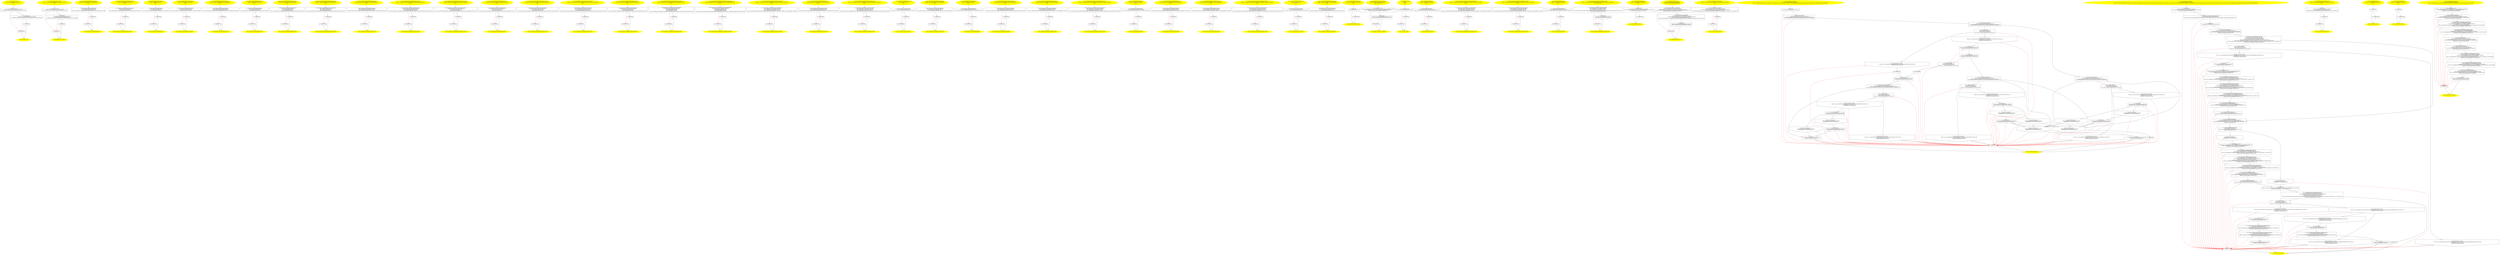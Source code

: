 /* @generated */
digraph cfg {
"junit.framework.TestCase.<init>().8c30c69f48864e36ddde506db4eca5c0_1" [label="1: Start TestCase.<init>()\nFormals:  this:junit.framework.TestCase*\nLocals:  \n  " color=yellow style=filled]
	

	 "junit.framework.TestCase.<init>().8c30c69f48864e36ddde506db4eca5c0_1" -> "junit.framework.TestCase.<init>().8c30c69f48864e36ddde506db4eca5c0_4" ;
"junit.framework.TestCase.<init>().8c30c69f48864e36ddde506db4eca5c0_2" [label="2: Exit TestCase.<init>() \n  " color=yellow style=filled]
	

"junit.framework.TestCase.<init>().8c30c69f48864e36ddde506db4eca5c0_3" [label="3:  exceptions sink \n  " shape="box"]
	

	 "junit.framework.TestCase.<init>().8c30c69f48864e36ddde506db4eca5c0_3" -> "junit.framework.TestCase.<init>().8c30c69f48864e36ddde506db4eca5c0_2" ;
"junit.framework.TestCase.<init>().8c30c69f48864e36ddde506db4eca5c0_4" [label="4:  Call Assert.<init>() \n   n$0=*&this:junit.framework.TestCase* [line 87]\n  n$1=_fun_Assert.<init>()(n$0:junit.framework.TestCase*) [line 87]\n " shape="box"]
	

	 "junit.framework.TestCase.<init>().8c30c69f48864e36ddde506db4eca5c0_4" -> "junit.framework.TestCase.<init>().8c30c69f48864e36ddde506db4eca5c0_5" ;
	 "junit.framework.TestCase.<init>().8c30c69f48864e36ddde506db4eca5c0_4" -> "junit.framework.TestCase.<init>().8c30c69f48864e36ddde506db4eca5c0_3" [color="red" ];
"junit.framework.TestCase.<init>().8c30c69f48864e36ddde506db4eca5c0_5" [label="5:  method_body \n   n$2=*&this:junit.framework.TestCase* [line 88]\n  *n$2.fName:junit.framework.TestCase(root junit.framework.TestCase)=null [line 88]\n " shape="box"]
	

	 "junit.framework.TestCase.<init>().8c30c69f48864e36ddde506db4eca5c0_5" -> "junit.framework.TestCase.<init>().8c30c69f48864e36ddde506db4eca5c0_6" ;
	 "junit.framework.TestCase.<init>().8c30c69f48864e36ddde506db4eca5c0_5" -> "junit.framework.TestCase.<init>().8c30c69f48864e36ddde506db4eca5c0_3" [color="red" ];
"junit.framework.TestCase.<init>().8c30c69f48864e36ddde506db4eca5c0_6" [label="6:  method_body \n  " shape="box"]
	

	 "junit.framework.TestCase.<init>().8c30c69f48864e36ddde506db4eca5c0_6" -> "junit.framework.TestCase.<init>().8c30c69f48864e36ddde506db4eca5c0_2" ;
	 "junit.framework.TestCase.<init>().8c30c69f48864e36ddde506db4eca5c0_6" -> "junit.framework.TestCase.<init>().8c30c69f48864e36ddde506db4eca5c0_3" [color="red" ];
"junit.framework.TestCase.<init>(java.lang.String).b486f69a00097ff83ec91520410aad58_1" [label="1: Start TestCase.<init>(String)\nFormals:  this:junit.framework.TestCase* name:java.lang.String*\nLocals:  \n  " color=yellow style=filled]
	

	 "junit.framework.TestCase.<init>(java.lang.String).b486f69a00097ff83ec91520410aad58_1" -> "junit.framework.TestCase.<init>(java.lang.String).b486f69a00097ff83ec91520410aad58_4" ;
"junit.framework.TestCase.<init>(java.lang.String).b486f69a00097ff83ec91520410aad58_2" [label="2: Exit TestCase.<init>(String) \n  " color=yellow style=filled]
	

"junit.framework.TestCase.<init>(java.lang.String).b486f69a00097ff83ec91520410aad58_3" [label="3:  exceptions sink \n  " shape="box"]
	

	 "junit.framework.TestCase.<init>(java.lang.String).b486f69a00097ff83ec91520410aad58_3" -> "junit.framework.TestCase.<init>(java.lang.String).b486f69a00097ff83ec91520410aad58_2" ;
"junit.framework.TestCase.<init>(java.lang.String).b486f69a00097ff83ec91520410aad58_4" [label="4:  Call Assert.<init>() \n   n$0=*&this:junit.framework.TestCase* [line 94]\n  n$1=_fun_Assert.<init>()(n$0:junit.framework.TestCase*) [line 94]\n " shape="box"]
	

	 "junit.framework.TestCase.<init>(java.lang.String).b486f69a00097ff83ec91520410aad58_4" -> "junit.framework.TestCase.<init>(java.lang.String).b486f69a00097ff83ec91520410aad58_5" ;
	 "junit.framework.TestCase.<init>(java.lang.String).b486f69a00097ff83ec91520410aad58_4" -> "junit.framework.TestCase.<init>(java.lang.String).b486f69a00097ff83ec91520410aad58_3" [color="red" ];
"junit.framework.TestCase.<init>(java.lang.String).b486f69a00097ff83ec91520410aad58_5" [label="5:  method_body \n   n$2=*&this:junit.framework.TestCase* [line 95]\n  n$3=*&name:java.lang.String* [line 95]\n  *n$2.fName:junit.framework.TestCase(root junit.framework.TestCase)=n$3 [line 95]\n " shape="box"]
	

	 "junit.framework.TestCase.<init>(java.lang.String).b486f69a00097ff83ec91520410aad58_5" -> "junit.framework.TestCase.<init>(java.lang.String).b486f69a00097ff83ec91520410aad58_6" ;
	 "junit.framework.TestCase.<init>(java.lang.String).b486f69a00097ff83ec91520410aad58_5" -> "junit.framework.TestCase.<init>(java.lang.String).b486f69a00097ff83ec91520410aad58_3" [color="red" ];
"junit.framework.TestCase.<init>(java.lang.String).b486f69a00097ff83ec91520410aad58_6" [label="6:  method_body \n  " shape="box"]
	

	 "junit.framework.TestCase.<init>(java.lang.String).b486f69a00097ff83ec91520410aad58_6" -> "junit.framework.TestCase.<init>(java.lang.String).b486f69a00097ff83ec91520410aad58_2" ;
	 "junit.framework.TestCase.<init>(java.lang.String).b486f69a00097ff83ec91520410aad58_6" -> "junit.framework.TestCase.<init>(java.lang.String).b486f69a00097ff83ec91520410aad58_3" [color="red" ];
"junit.framework.TestCase.assertEquals(byte,byte):void.53d65d4afa2e4eabfe0dca59fe9190ab_1" [label="1: Start void TestCase.assertEquals(byte,byte)\nFormals:  expected:signed char actual:signed char\nLocals:  \n  " color=yellow style=filled]
	

	 "junit.framework.TestCase.assertEquals(byte,byte):void.53d65d4afa2e4eabfe0dca59fe9190ab_1" -> "junit.framework.TestCase.assertEquals(byte,byte):void.53d65d4afa2e4eabfe0dca59fe9190ab_4" ;
"junit.framework.TestCase.assertEquals(byte,byte):void.53d65d4afa2e4eabfe0dca59fe9190ab_2" [label="2: Exit void TestCase.assertEquals(byte,byte) \n  " color=yellow style=filled]
	

"junit.framework.TestCase.assertEquals(byte,byte):void.53d65d4afa2e4eabfe0dca59fe9190ab_3" [label="3:  exceptions sink \n  " shape="box"]
	

	 "junit.framework.TestCase.assertEquals(byte,byte):void.53d65d4afa2e4eabfe0dca59fe9190ab_3" -> "junit.framework.TestCase.assertEquals(byte,byte):void.53d65d4afa2e4eabfe0dca59fe9190ab_2" ;
"junit.framework.TestCase.assertEquals(byte,byte):void.53d65d4afa2e4eabfe0dca59fe9190ab_4" [label="4:  Call void Assert.assertEquals(byte,byte) \n   n$0=*&expected:signed char [line 339]\n  n$1=*&actual:signed char [line 339]\n  n$2=_fun_void Assert.assertEquals(byte,byte)(n$0:signed char,n$1:signed char) [line 339]\n " shape="box"]
	

	 "junit.framework.TestCase.assertEquals(byte,byte):void.53d65d4afa2e4eabfe0dca59fe9190ab_4" -> "junit.framework.TestCase.assertEquals(byte,byte):void.53d65d4afa2e4eabfe0dca59fe9190ab_5" ;
	 "junit.framework.TestCase.assertEquals(byte,byte):void.53d65d4afa2e4eabfe0dca59fe9190ab_4" -> "junit.framework.TestCase.assertEquals(byte,byte):void.53d65d4afa2e4eabfe0dca59fe9190ab_3" [color="red" ];
"junit.framework.TestCase.assertEquals(byte,byte):void.53d65d4afa2e4eabfe0dca59fe9190ab_5" [label="5:  method_body \n  " shape="box"]
	

	 "junit.framework.TestCase.assertEquals(byte,byte):void.53d65d4afa2e4eabfe0dca59fe9190ab_5" -> "junit.framework.TestCase.assertEquals(byte,byte):void.53d65d4afa2e4eabfe0dca59fe9190ab_2" ;
	 "junit.framework.TestCase.assertEquals(byte,byte):void.53d65d4afa2e4eabfe0dca59fe9190ab_5" -> "junit.framework.TestCase.assertEquals(byte,byte):void.53d65d4afa2e4eabfe0dca59fe9190ab_3" [color="red" ];
"junit.framework.TestCase.assertEquals(boolean,boolean):void.ed906e23ff3a2b715a03fe67d6f5d3e0_1" [label="1: Start void TestCase.assertEquals(boolean,boolean)\nFormals:  expected:_Bool actual:_Bool\nLocals:  \n  " color=yellow style=filled]
	

	 "junit.framework.TestCase.assertEquals(boolean,boolean):void.ed906e23ff3a2b715a03fe67d6f5d3e0_1" -> "junit.framework.TestCase.assertEquals(boolean,boolean):void.ed906e23ff3a2b715a03fe67d6f5d3e0_4" ;
"junit.framework.TestCase.assertEquals(boolean,boolean):void.ed906e23ff3a2b715a03fe67d6f5d3e0_2" [label="2: Exit void TestCase.assertEquals(boolean,boolean) \n  " color=yellow style=filled]
	

"junit.framework.TestCase.assertEquals(boolean,boolean):void.ed906e23ff3a2b715a03fe67d6f5d3e0_3" [label="3:  exceptions sink \n  " shape="box"]
	

	 "junit.framework.TestCase.assertEquals(boolean,boolean):void.ed906e23ff3a2b715a03fe67d6f5d3e0_3" -> "junit.framework.TestCase.assertEquals(boolean,boolean):void.ed906e23ff3a2b715a03fe67d6f5d3e0_2" ;
"junit.framework.TestCase.assertEquals(boolean,boolean):void.ed906e23ff3a2b715a03fe67d6f5d3e0_4" [label="4:  Call void Assert.assertEquals(boolean,boolean) \n   n$0=*&expected:_Bool [line 324]\n  n$1=*&actual:_Bool [line 324]\n  n$2=_fun_void Assert.assertEquals(boolean,boolean)(n$0:_Bool,n$1:_Bool) [line 324]\n " shape="box"]
	

	 "junit.framework.TestCase.assertEquals(boolean,boolean):void.ed906e23ff3a2b715a03fe67d6f5d3e0_4" -> "junit.framework.TestCase.assertEquals(boolean,boolean):void.ed906e23ff3a2b715a03fe67d6f5d3e0_5" ;
	 "junit.framework.TestCase.assertEquals(boolean,boolean):void.ed906e23ff3a2b715a03fe67d6f5d3e0_4" -> "junit.framework.TestCase.assertEquals(boolean,boolean):void.ed906e23ff3a2b715a03fe67d6f5d3e0_3" [color="red" ];
"junit.framework.TestCase.assertEquals(boolean,boolean):void.ed906e23ff3a2b715a03fe67d6f5d3e0_5" [label="5:  method_body \n  " shape="box"]
	

	 "junit.framework.TestCase.assertEquals(boolean,boolean):void.ed906e23ff3a2b715a03fe67d6f5d3e0_5" -> "junit.framework.TestCase.assertEquals(boolean,boolean):void.ed906e23ff3a2b715a03fe67d6f5d3e0_2" ;
	 "junit.framework.TestCase.assertEquals(boolean,boolean):void.ed906e23ff3a2b715a03fe67d6f5d3e0_5" -> "junit.framework.TestCase.assertEquals(boolean,boolean):void.ed906e23ff3a2b715a03fe67d6f5d3e0_3" [color="red" ];
"junit.framework.TestCase.assertEquals(int,int):void.835d2b25855c11f55eaee824e3ebc958_1" [label="1: Start void TestCase.assertEquals(int,int)\nFormals:  expected:int actual:int\nLocals:  \n  " color=yellow style=filled]
	

	 "junit.framework.TestCase.assertEquals(int,int):void.835d2b25855c11f55eaee824e3ebc958_1" -> "junit.framework.TestCase.assertEquals(int,int):void.835d2b25855c11f55eaee824e3ebc958_4" ;
"junit.framework.TestCase.assertEquals(int,int):void.835d2b25855c11f55eaee824e3ebc958_2" [label="2: Exit void TestCase.assertEquals(int,int) \n  " color=yellow style=filled]
	

"junit.framework.TestCase.assertEquals(int,int):void.835d2b25855c11f55eaee824e3ebc958_3" [label="3:  exceptions sink \n  " shape="box"]
	

	 "junit.framework.TestCase.assertEquals(int,int):void.835d2b25855c11f55eaee824e3ebc958_3" -> "junit.framework.TestCase.assertEquals(int,int):void.835d2b25855c11f55eaee824e3ebc958_2" ;
"junit.framework.TestCase.assertEquals(int,int):void.835d2b25855c11f55eaee824e3ebc958_4" [label="4:  Call void Assert.assertEquals(int,int) \n   n$0=*&expected:int [line 384]\n  n$1=*&actual:int [line 384]\n  n$2=_fun_void Assert.assertEquals(int,int)(n$0:int,n$1:int) [line 384]\n " shape="box"]
	

	 "junit.framework.TestCase.assertEquals(int,int):void.835d2b25855c11f55eaee824e3ebc958_4" -> "junit.framework.TestCase.assertEquals(int,int):void.835d2b25855c11f55eaee824e3ebc958_5" ;
	 "junit.framework.TestCase.assertEquals(int,int):void.835d2b25855c11f55eaee824e3ebc958_4" -> "junit.framework.TestCase.assertEquals(int,int):void.835d2b25855c11f55eaee824e3ebc958_3" [color="red" ];
"junit.framework.TestCase.assertEquals(int,int):void.835d2b25855c11f55eaee824e3ebc958_5" [label="5:  method_body \n  " shape="box"]
	

	 "junit.framework.TestCase.assertEquals(int,int):void.835d2b25855c11f55eaee824e3ebc958_5" -> "junit.framework.TestCase.assertEquals(int,int):void.835d2b25855c11f55eaee824e3ebc958_2" ;
	 "junit.framework.TestCase.assertEquals(int,int):void.835d2b25855c11f55eaee824e3ebc958_5" -> "junit.framework.TestCase.assertEquals(int,int):void.835d2b25855c11f55eaee824e3ebc958_3" [color="red" ];
"junit.framework.TestCase.assertEquals(short,short):void.165554e916243bae1f69c65edf14be66_1" [label="1: Start void TestCase.assertEquals(short,short)\nFormals:  expected:short actual:short\nLocals:  \n  " color=yellow style=filled]
	

	 "junit.framework.TestCase.assertEquals(short,short):void.165554e916243bae1f69c65edf14be66_1" -> "junit.framework.TestCase.assertEquals(short,short):void.165554e916243bae1f69c65edf14be66_4" ;
"junit.framework.TestCase.assertEquals(short,short):void.165554e916243bae1f69c65edf14be66_2" [label="2: Exit void TestCase.assertEquals(short,short) \n  " color=yellow style=filled]
	

"junit.framework.TestCase.assertEquals(short,short):void.165554e916243bae1f69c65edf14be66_3" [label="3:  exceptions sink \n  " shape="box"]
	

	 "junit.framework.TestCase.assertEquals(short,short):void.165554e916243bae1f69c65edf14be66_3" -> "junit.framework.TestCase.assertEquals(short,short):void.165554e916243bae1f69c65edf14be66_2" ;
"junit.framework.TestCase.assertEquals(short,short):void.165554e916243bae1f69c65edf14be66_4" [label="4:  Call void Assert.assertEquals(short,short) \n   n$0=*&expected:short [line 369]\n  n$1=*&actual:short [line 369]\n  n$2=_fun_void Assert.assertEquals(short,short)(n$0:short,n$1:short) [line 369]\n " shape="box"]
	

	 "junit.framework.TestCase.assertEquals(short,short):void.165554e916243bae1f69c65edf14be66_4" -> "junit.framework.TestCase.assertEquals(short,short):void.165554e916243bae1f69c65edf14be66_5" ;
	 "junit.framework.TestCase.assertEquals(short,short):void.165554e916243bae1f69c65edf14be66_4" -> "junit.framework.TestCase.assertEquals(short,short):void.165554e916243bae1f69c65edf14be66_3" [color="red" ];
"junit.framework.TestCase.assertEquals(short,short):void.165554e916243bae1f69c65edf14be66_5" [label="5:  method_body \n  " shape="box"]
	

	 "junit.framework.TestCase.assertEquals(short,short):void.165554e916243bae1f69c65edf14be66_5" -> "junit.framework.TestCase.assertEquals(short,short):void.165554e916243bae1f69c65edf14be66_2" ;
	 "junit.framework.TestCase.assertEquals(short,short):void.165554e916243bae1f69c65edf14be66_5" -> "junit.framework.TestCase.assertEquals(short,short):void.165554e916243bae1f69c65edf14be66_3" [color="red" ];
"junit.framework.TestCase.assertEquals(char,char):void.7aae8441c2be02b5439c0c4a95f55e7c_1" [label="1: Start void TestCase.assertEquals(char,char)\nFormals:  expected:unsigned short actual:unsigned short\nLocals:  \n  " color=yellow style=filled]
	

	 "junit.framework.TestCase.assertEquals(char,char):void.7aae8441c2be02b5439c0c4a95f55e7c_1" -> "junit.framework.TestCase.assertEquals(char,char):void.7aae8441c2be02b5439c0c4a95f55e7c_4" ;
"junit.framework.TestCase.assertEquals(char,char):void.7aae8441c2be02b5439c0c4a95f55e7c_2" [label="2: Exit void TestCase.assertEquals(char,char) \n  " color=yellow style=filled]
	

"junit.framework.TestCase.assertEquals(char,char):void.7aae8441c2be02b5439c0c4a95f55e7c_3" [label="3:  exceptions sink \n  " shape="box"]
	

	 "junit.framework.TestCase.assertEquals(char,char):void.7aae8441c2be02b5439c0c4a95f55e7c_3" -> "junit.framework.TestCase.assertEquals(char,char):void.7aae8441c2be02b5439c0c4a95f55e7c_2" ;
"junit.framework.TestCase.assertEquals(char,char):void.7aae8441c2be02b5439c0c4a95f55e7c_4" [label="4:  Call void Assert.assertEquals(char,char) \n   n$0=*&expected:unsigned short [line 354]\n  n$1=*&actual:unsigned short [line 354]\n  n$2=_fun_void Assert.assertEquals(char,char)(n$0:unsigned short,n$1:unsigned short) [line 354]\n " shape="box"]
	

	 "junit.framework.TestCase.assertEquals(char,char):void.7aae8441c2be02b5439c0c4a95f55e7c_4" -> "junit.framework.TestCase.assertEquals(char,char):void.7aae8441c2be02b5439c0c4a95f55e7c_5" ;
	 "junit.framework.TestCase.assertEquals(char,char):void.7aae8441c2be02b5439c0c4a95f55e7c_4" -> "junit.framework.TestCase.assertEquals(char,char):void.7aae8441c2be02b5439c0c4a95f55e7c_3" [color="red" ];
"junit.framework.TestCase.assertEquals(char,char):void.7aae8441c2be02b5439c0c4a95f55e7c_5" [label="5:  method_body \n  " shape="box"]
	

	 "junit.framework.TestCase.assertEquals(char,char):void.7aae8441c2be02b5439c0c4a95f55e7c_5" -> "junit.framework.TestCase.assertEquals(char,char):void.7aae8441c2be02b5439c0c4a95f55e7c_2" ;
	 "junit.framework.TestCase.assertEquals(char,char):void.7aae8441c2be02b5439c0c4a95f55e7c_5" -> "junit.framework.TestCase.assertEquals(char,char):void.7aae8441c2be02b5439c0c4a95f55e7c_3" [color="red" ];
"junit.framework.TestCase.assertEquals(long,long):void.aedcbe2a2b121abdcb61ec1e2ce1b189_1" [label="1: Start void TestCase.assertEquals(long,long)\nFormals:  expected:long actual:long\nLocals:  \n  " color=yellow style=filled]
	

	 "junit.framework.TestCase.assertEquals(long,long):void.aedcbe2a2b121abdcb61ec1e2ce1b189_1" -> "junit.framework.TestCase.assertEquals(long,long):void.aedcbe2a2b121abdcb61ec1e2ce1b189_4" ;
"junit.framework.TestCase.assertEquals(long,long):void.aedcbe2a2b121abdcb61ec1e2ce1b189_2" [label="2: Exit void TestCase.assertEquals(long,long) \n  " color=yellow style=filled]
	

"junit.framework.TestCase.assertEquals(long,long):void.aedcbe2a2b121abdcb61ec1e2ce1b189_3" [label="3:  exceptions sink \n  " shape="box"]
	

	 "junit.framework.TestCase.assertEquals(long,long):void.aedcbe2a2b121abdcb61ec1e2ce1b189_3" -> "junit.framework.TestCase.assertEquals(long,long):void.aedcbe2a2b121abdcb61ec1e2ce1b189_2" ;
"junit.framework.TestCase.assertEquals(long,long):void.aedcbe2a2b121abdcb61ec1e2ce1b189_4" [label="4:  Call void Assert.assertEquals(long,long) \n   n$0=*&expected:long [line 309]\n  n$1=*&actual:long [line 309]\n  n$2=_fun_void Assert.assertEquals(long,long)(n$0:long,n$1:long) [line 309]\n " shape="box"]
	

	 "junit.framework.TestCase.assertEquals(long,long):void.aedcbe2a2b121abdcb61ec1e2ce1b189_4" -> "junit.framework.TestCase.assertEquals(long,long):void.aedcbe2a2b121abdcb61ec1e2ce1b189_5" ;
	 "junit.framework.TestCase.assertEquals(long,long):void.aedcbe2a2b121abdcb61ec1e2ce1b189_4" -> "junit.framework.TestCase.assertEquals(long,long):void.aedcbe2a2b121abdcb61ec1e2ce1b189_3" [color="red" ];
"junit.framework.TestCase.assertEquals(long,long):void.aedcbe2a2b121abdcb61ec1e2ce1b189_5" [label="5:  method_body \n  " shape="box"]
	

	 "junit.framework.TestCase.assertEquals(long,long):void.aedcbe2a2b121abdcb61ec1e2ce1b189_5" -> "junit.framework.TestCase.assertEquals(long,long):void.aedcbe2a2b121abdcb61ec1e2ce1b189_2" ;
	 "junit.framework.TestCase.assertEquals(long,long):void.aedcbe2a2b121abdcb61ec1e2ce1b189_5" -> "junit.framework.TestCase.assertEquals(long,long):void.aedcbe2a2b121abdcb61ec1e2ce1b189_3" [color="red" ];
"junit.framework.TestCase.assertEquals(float,float,float):void.99ed4549d4688baf1e21b39f281bab91_1" [label="1: Start void TestCase.assertEquals(float,float,float)\nFormals:  expected:float actual:float delta:float\nLocals:  \n  " color=yellow style=filled]
	

	 "junit.framework.TestCase.assertEquals(float,float,float):void.99ed4549d4688baf1e21b39f281bab91_1" -> "junit.framework.TestCase.assertEquals(float,float,float):void.99ed4549d4688baf1e21b39f281bab91_4" ;
"junit.framework.TestCase.assertEquals(float,float,float):void.99ed4549d4688baf1e21b39f281bab91_2" [label="2: Exit void TestCase.assertEquals(float,float,float) \n  " color=yellow style=filled]
	

"junit.framework.TestCase.assertEquals(float,float,float):void.99ed4549d4688baf1e21b39f281bab91_3" [label="3:  exceptions sink \n  " shape="box"]
	

	 "junit.framework.TestCase.assertEquals(float,float,float):void.99ed4549d4688baf1e21b39f281bab91_3" -> "junit.framework.TestCase.assertEquals(float,float,float):void.99ed4549d4688baf1e21b39f281bab91_2" ;
"junit.framework.TestCase.assertEquals(float,float,float):void.99ed4549d4688baf1e21b39f281bab91_4" [label="4:  Call void Assert.assertEquals(float,float,float) \n   n$0=*&expected:float [line 294]\n  n$1=*&actual:float [line 294]\n  n$2=*&delta:float [line 294]\n  n$3=_fun_void Assert.assertEquals(float,float,float)(n$0:float,n$1:float,n$2:float) [line 294]\n " shape="box"]
	

	 "junit.framework.TestCase.assertEquals(float,float,float):void.99ed4549d4688baf1e21b39f281bab91_4" -> "junit.framework.TestCase.assertEquals(float,float,float):void.99ed4549d4688baf1e21b39f281bab91_5" ;
	 "junit.framework.TestCase.assertEquals(float,float,float):void.99ed4549d4688baf1e21b39f281bab91_4" -> "junit.framework.TestCase.assertEquals(float,float,float):void.99ed4549d4688baf1e21b39f281bab91_3" [color="red" ];
"junit.framework.TestCase.assertEquals(float,float,float):void.99ed4549d4688baf1e21b39f281bab91_5" [label="5:  method_body \n  " shape="box"]
	

	 "junit.framework.TestCase.assertEquals(float,float,float):void.99ed4549d4688baf1e21b39f281bab91_5" -> "junit.framework.TestCase.assertEquals(float,float,float):void.99ed4549d4688baf1e21b39f281bab91_2" ;
	 "junit.framework.TestCase.assertEquals(float,float,float):void.99ed4549d4688baf1e21b39f281bab91_5" -> "junit.framework.TestCase.assertEquals(float,float,float):void.99ed4549d4688baf1e21b39f281bab91_3" [color="red" ];
"junit.framework.TestCase.assertEquals(double,double,double):void.e3cbb826251ff0f03b57c8988e211ffb_1" [label="1: Start void TestCase.assertEquals(double,double,double)\nFormals:  expected:double actual:double delta:double\nLocals:  \n  " color=yellow style=filled]
	

	 "junit.framework.TestCase.assertEquals(double,double,double):void.e3cbb826251ff0f03b57c8988e211ffb_1" -> "junit.framework.TestCase.assertEquals(double,double,double):void.e3cbb826251ff0f03b57c8988e211ffb_4" ;
"junit.framework.TestCase.assertEquals(double,double,double):void.e3cbb826251ff0f03b57c8988e211ffb_2" [label="2: Exit void TestCase.assertEquals(double,double,double) \n  " color=yellow style=filled]
	

"junit.framework.TestCase.assertEquals(double,double,double):void.e3cbb826251ff0f03b57c8988e211ffb_3" [label="3:  exceptions sink \n  " shape="box"]
	

	 "junit.framework.TestCase.assertEquals(double,double,double):void.e3cbb826251ff0f03b57c8988e211ffb_3" -> "junit.framework.TestCase.assertEquals(double,double,double):void.e3cbb826251ff0f03b57c8988e211ffb_2" ;
"junit.framework.TestCase.assertEquals(double,double,double):void.e3cbb826251ff0f03b57c8988e211ffb_4" [label="4:  Call void Assert.assertEquals(double,double,double) \n   n$0=*&expected:double [line 277]\n  n$1=*&actual:double [line 277]\n  n$2=*&delta:double [line 277]\n  n$3=_fun_void Assert.assertEquals(double,double,double)(n$0:double,n$1:double,n$2:double) [line 277]\n " shape="box"]
	

	 "junit.framework.TestCase.assertEquals(double,double,double):void.e3cbb826251ff0f03b57c8988e211ffb_4" -> "junit.framework.TestCase.assertEquals(double,double,double):void.e3cbb826251ff0f03b57c8988e211ffb_5" ;
	 "junit.framework.TestCase.assertEquals(double,double,double):void.e3cbb826251ff0f03b57c8988e211ffb_4" -> "junit.framework.TestCase.assertEquals(double,double,double):void.e3cbb826251ff0f03b57c8988e211ffb_3" [color="red" ];
"junit.framework.TestCase.assertEquals(double,double,double):void.e3cbb826251ff0f03b57c8988e211ffb_5" [label="5:  method_body \n  " shape="box"]
	

	 "junit.framework.TestCase.assertEquals(double,double,double):void.e3cbb826251ff0f03b57c8988e211ffb_5" -> "junit.framework.TestCase.assertEquals(double,double,double):void.e3cbb826251ff0f03b57c8988e211ffb_2" ;
	 "junit.framework.TestCase.assertEquals(double,double,double):void.e3cbb826251ff0f03b57c8988e211ffb_5" -> "junit.framework.TestCase.assertEquals(double,double,double):void.e3cbb826251ff0f03b57c8988e211ffb_3" [color="red" ];
"junit.framework.TestCase.assertEquals(java.lang.Object,java.lang.Object):void.7dff30a1a2eae51075e1409b12935ad6_1" [label="1: Start void TestCase.assertEquals(Object,Object)\nFormals:  expected:java.lang.Object* actual:java.lang.Object*\nLocals:  \n  " color=yellow style=filled]
	

	 "junit.framework.TestCase.assertEquals(java.lang.Object,java.lang.Object):void.7dff30a1a2eae51075e1409b12935ad6_1" -> "junit.framework.TestCase.assertEquals(java.lang.Object,java.lang.Object):void.7dff30a1a2eae51075e1409b12935ad6_4" ;
"junit.framework.TestCase.assertEquals(java.lang.Object,java.lang.Object):void.7dff30a1a2eae51075e1409b12935ad6_2" [label="2: Exit void TestCase.assertEquals(Object,Object) \n  " color=yellow style=filled]
	

"junit.framework.TestCase.assertEquals(java.lang.Object,java.lang.Object):void.7dff30a1a2eae51075e1409b12935ad6_3" [label="3:  exceptions sink \n  " shape="box"]
	

	 "junit.framework.TestCase.assertEquals(java.lang.Object,java.lang.Object):void.7dff30a1a2eae51075e1409b12935ad6_3" -> "junit.framework.TestCase.assertEquals(java.lang.Object,java.lang.Object):void.7dff30a1a2eae51075e1409b12935ad6_2" ;
"junit.framework.TestCase.assertEquals(java.lang.Object,java.lang.Object):void.7dff30a1a2eae51075e1409b12935ad6_4" [label="4:  Call void Assert.assertEquals(Object,Object) \n   n$0=*&expected:java.lang.Object* [line 246]\n  n$1=*&actual:java.lang.Object* [line 246]\n  n$2=_fun_void Assert.assertEquals(Object,Object)(n$0:java.lang.Object*,n$1:java.lang.Object*) [line 246]\n " shape="box"]
	

	 "junit.framework.TestCase.assertEquals(java.lang.Object,java.lang.Object):void.7dff30a1a2eae51075e1409b12935ad6_4" -> "junit.framework.TestCase.assertEquals(java.lang.Object,java.lang.Object):void.7dff30a1a2eae51075e1409b12935ad6_5" ;
	 "junit.framework.TestCase.assertEquals(java.lang.Object,java.lang.Object):void.7dff30a1a2eae51075e1409b12935ad6_4" -> "junit.framework.TestCase.assertEquals(java.lang.Object,java.lang.Object):void.7dff30a1a2eae51075e1409b12935ad6_3" [color="red" ];
"junit.framework.TestCase.assertEquals(java.lang.Object,java.lang.Object):void.7dff30a1a2eae51075e1409b12935ad6_5" [label="5:  method_body \n  " shape="box"]
	

	 "junit.framework.TestCase.assertEquals(java.lang.Object,java.lang.Object):void.7dff30a1a2eae51075e1409b12935ad6_5" -> "junit.framework.TestCase.assertEquals(java.lang.Object,java.lang.Object):void.7dff30a1a2eae51075e1409b12935ad6_2" ;
	 "junit.framework.TestCase.assertEquals(java.lang.Object,java.lang.Object):void.7dff30a1a2eae51075e1409b12935ad6_5" -> "junit.framework.TestCase.assertEquals(java.lang.Object,java.lang.Object):void.7dff30a1a2eae51075e1409b12935ad6_3" [color="red" ];
"junit.framework.TestCase.assertEquals(java.lang.String,byte,byte):void.baf32dd7534b4f60e33cce8bb49976e7_1" [label="1: Start void TestCase.assertEquals(String,byte,byte)\nFormals:  message:java.lang.String* expected:signed char actual:signed char\nLocals:  \n  " color=yellow style=filled]
	

	 "junit.framework.TestCase.assertEquals(java.lang.String,byte,byte):void.baf32dd7534b4f60e33cce8bb49976e7_1" -> "junit.framework.TestCase.assertEquals(java.lang.String,byte,byte):void.baf32dd7534b4f60e33cce8bb49976e7_4" ;
"junit.framework.TestCase.assertEquals(java.lang.String,byte,byte):void.baf32dd7534b4f60e33cce8bb49976e7_2" [label="2: Exit void TestCase.assertEquals(String,byte,byte) \n  " color=yellow style=filled]
	

"junit.framework.TestCase.assertEquals(java.lang.String,byte,byte):void.baf32dd7534b4f60e33cce8bb49976e7_3" [label="3:  exceptions sink \n  " shape="box"]
	

	 "junit.framework.TestCase.assertEquals(java.lang.String,byte,byte):void.baf32dd7534b4f60e33cce8bb49976e7_3" -> "junit.framework.TestCase.assertEquals(java.lang.String,byte,byte):void.baf32dd7534b4f60e33cce8bb49976e7_2" ;
"junit.framework.TestCase.assertEquals(java.lang.String,byte,byte):void.baf32dd7534b4f60e33cce8bb49976e7_4" [label="4:  Call void Assert.assertEquals(String,byte,byte) \n   n$0=*&message:java.lang.String* [line 332]\n  n$1=*&expected:signed char [line 332]\n  n$2=*&actual:signed char [line 332]\n  n$3=_fun_void Assert.assertEquals(String,byte,byte)(n$0:java.lang.String*,n$1:signed char,n$2:signed char) [line 332]\n " shape="box"]
	

	 "junit.framework.TestCase.assertEquals(java.lang.String,byte,byte):void.baf32dd7534b4f60e33cce8bb49976e7_4" -> "junit.framework.TestCase.assertEquals(java.lang.String,byte,byte):void.baf32dd7534b4f60e33cce8bb49976e7_5" ;
	 "junit.framework.TestCase.assertEquals(java.lang.String,byte,byte):void.baf32dd7534b4f60e33cce8bb49976e7_4" -> "junit.framework.TestCase.assertEquals(java.lang.String,byte,byte):void.baf32dd7534b4f60e33cce8bb49976e7_3" [color="red" ];
"junit.framework.TestCase.assertEquals(java.lang.String,byte,byte):void.baf32dd7534b4f60e33cce8bb49976e7_5" [label="5:  method_body \n  " shape="box"]
	

	 "junit.framework.TestCase.assertEquals(java.lang.String,byte,byte):void.baf32dd7534b4f60e33cce8bb49976e7_5" -> "junit.framework.TestCase.assertEquals(java.lang.String,byte,byte):void.baf32dd7534b4f60e33cce8bb49976e7_2" ;
	 "junit.framework.TestCase.assertEquals(java.lang.String,byte,byte):void.baf32dd7534b4f60e33cce8bb49976e7_5" -> "junit.framework.TestCase.assertEquals(java.lang.String,byte,byte):void.baf32dd7534b4f60e33cce8bb49976e7_3" [color="red" ];
"junit.framework.TestCase.assertEquals(java.lang.String,boolean,boolean):void.c5a15707f785a6afb93c10281d7571a9_1" [label="1: Start void TestCase.assertEquals(String,boolean,boolean)\nFormals:  message:java.lang.String* expected:_Bool actual:_Bool\nLocals:  \n  " color=yellow style=filled]
	

	 "junit.framework.TestCase.assertEquals(java.lang.String,boolean,boolean):void.c5a15707f785a6afb93c10281d7571a9_1" -> "junit.framework.TestCase.assertEquals(java.lang.String,boolean,boolean):void.c5a15707f785a6afb93c10281d7571a9_4" ;
"junit.framework.TestCase.assertEquals(java.lang.String,boolean,boolean):void.c5a15707f785a6afb93c10281d7571a9_2" [label="2: Exit void TestCase.assertEquals(String,boolean,boolean) \n  " color=yellow style=filled]
	

"junit.framework.TestCase.assertEquals(java.lang.String,boolean,boolean):void.c5a15707f785a6afb93c10281d7571a9_3" [label="3:  exceptions sink \n  " shape="box"]
	

	 "junit.framework.TestCase.assertEquals(java.lang.String,boolean,boolean):void.c5a15707f785a6afb93c10281d7571a9_3" -> "junit.framework.TestCase.assertEquals(java.lang.String,boolean,boolean):void.c5a15707f785a6afb93c10281d7571a9_2" ;
"junit.framework.TestCase.assertEquals(java.lang.String,boolean,boolean):void.c5a15707f785a6afb93c10281d7571a9_4" [label="4:  Call void Assert.assertEquals(String,boolean,boolean) \n   n$0=*&message:java.lang.String* [line 317]\n  n$1=*&expected:_Bool [line 317]\n  n$2=*&actual:_Bool [line 317]\n  n$3=_fun_void Assert.assertEquals(String,boolean,boolean)(n$0:java.lang.String*,n$1:_Bool,n$2:_Bool) [line 317]\n " shape="box"]
	

	 "junit.framework.TestCase.assertEquals(java.lang.String,boolean,boolean):void.c5a15707f785a6afb93c10281d7571a9_4" -> "junit.framework.TestCase.assertEquals(java.lang.String,boolean,boolean):void.c5a15707f785a6afb93c10281d7571a9_5" ;
	 "junit.framework.TestCase.assertEquals(java.lang.String,boolean,boolean):void.c5a15707f785a6afb93c10281d7571a9_4" -> "junit.framework.TestCase.assertEquals(java.lang.String,boolean,boolean):void.c5a15707f785a6afb93c10281d7571a9_3" [color="red" ];
"junit.framework.TestCase.assertEquals(java.lang.String,boolean,boolean):void.c5a15707f785a6afb93c10281d7571a9_5" [label="5:  method_body \n  " shape="box"]
	

	 "junit.framework.TestCase.assertEquals(java.lang.String,boolean,boolean):void.c5a15707f785a6afb93c10281d7571a9_5" -> "junit.framework.TestCase.assertEquals(java.lang.String,boolean,boolean):void.c5a15707f785a6afb93c10281d7571a9_2" ;
	 "junit.framework.TestCase.assertEquals(java.lang.String,boolean,boolean):void.c5a15707f785a6afb93c10281d7571a9_5" -> "junit.framework.TestCase.assertEquals(java.lang.String,boolean,boolean):void.c5a15707f785a6afb93c10281d7571a9_3" [color="red" ];
"junit.framework.TestCase.assertEquals(java.lang.String,int,int):void.f94dafba1f9e635dd58e77517ae350bf_1" [label="1: Start void TestCase.assertEquals(String,int,int)\nFormals:  message:java.lang.String* expected:int actual:int\nLocals:  \n  " color=yellow style=filled]
	

	 "junit.framework.TestCase.assertEquals(java.lang.String,int,int):void.f94dafba1f9e635dd58e77517ae350bf_1" -> "junit.framework.TestCase.assertEquals(java.lang.String,int,int):void.f94dafba1f9e635dd58e77517ae350bf_4" ;
"junit.framework.TestCase.assertEquals(java.lang.String,int,int):void.f94dafba1f9e635dd58e77517ae350bf_2" [label="2: Exit void TestCase.assertEquals(String,int,int) \n  " color=yellow style=filled]
	

"junit.framework.TestCase.assertEquals(java.lang.String,int,int):void.f94dafba1f9e635dd58e77517ae350bf_3" [label="3:  exceptions sink \n  " shape="box"]
	

	 "junit.framework.TestCase.assertEquals(java.lang.String,int,int):void.f94dafba1f9e635dd58e77517ae350bf_3" -> "junit.framework.TestCase.assertEquals(java.lang.String,int,int):void.f94dafba1f9e635dd58e77517ae350bf_2" ;
"junit.framework.TestCase.assertEquals(java.lang.String,int,int):void.f94dafba1f9e635dd58e77517ae350bf_4" [label="4:  Call void Assert.assertEquals(String,int,int) \n   n$0=*&message:java.lang.String* [line 377]\n  n$1=*&expected:int [line 377]\n  n$2=*&actual:int [line 377]\n  n$3=_fun_void Assert.assertEquals(String,int,int)(n$0:java.lang.String*,n$1:int,n$2:int) [line 377]\n " shape="box"]
	

	 "junit.framework.TestCase.assertEquals(java.lang.String,int,int):void.f94dafba1f9e635dd58e77517ae350bf_4" -> "junit.framework.TestCase.assertEquals(java.lang.String,int,int):void.f94dafba1f9e635dd58e77517ae350bf_5" ;
	 "junit.framework.TestCase.assertEquals(java.lang.String,int,int):void.f94dafba1f9e635dd58e77517ae350bf_4" -> "junit.framework.TestCase.assertEquals(java.lang.String,int,int):void.f94dafba1f9e635dd58e77517ae350bf_3" [color="red" ];
"junit.framework.TestCase.assertEquals(java.lang.String,int,int):void.f94dafba1f9e635dd58e77517ae350bf_5" [label="5:  method_body \n  " shape="box"]
	

	 "junit.framework.TestCase.assertEquals(java.lang.String,int,int):void.f94dafba1f9e635dd58e77517ae350bf_5" -> "junit.framework.TestCase.assertEquals(java.lang.String,int,int):void.f94dafba1f9e635dd58e77517ae350bf_2" ;
	 "junit.framework.TestCase.assertEquals(java.lang.String,int,int):void.f94dafba1f9e635dd58e77517ae350bf_5" -> "junit.framework.TestCase.assertEquals(java.lang.String,int,int):void.f94dafba1f9e635dd58e77517ae350bf_3" [color="red" ];
"junit.framework.TestCase.assertEquals(java.lang.String,short,short):void.ee03cc92103eefd8fc7fbdbcbe937e0d_1" [label="1: Start void TestCase.assertEquals(String,short,short)\nFormals:  message:java.lang.String* expected:short actual:short\nLocals:  \n  " color=yellow style=filled]
	

	 "junit.framework.TestCase.assertEquals(java.lang.String,short,short):void.ee03cc92103eefd8fc7fbdbcbe937e0d_1" -> "junit.framework.TestCase.assertEquals(java.lang.String,short,short):void.ee03cc92103eefd8fc7fbdbcbe937e0d_4" ;
"junit.framework.TestCase.assertEquals(java.lang.String,short,short):void.ee03cc92103eefd8fc7fbdbcbe937e0d_2" [label="2: Exit void TestCase.assertEquals(String,short,short) \n  " color=yellow style=filled]
	

"junit.framework.TestCase.assertEquals(java.lang.String,short,short):void.ee03cc92103eefd8fc7fbdbcbe937e0d_3" [label="3:  exceptions sink \n  " shape="box"]
	

	 "junit.framework.TestCase.assertEquals(java.lang.String,short,short):void.ee03cc92103eefd8fc7fbdbcbe937e0d_3" -> "junit.framework.TestCase.assertEquals(java.lang.String,short,short):void.ee03cc92103eefd8fc7fbdbcbe937e0d_2" ;
"junit.framework.TestCase.assertEquals(java.lang.String,short,short):void.ee03cc92103eefd8fc7fbdbcbe937e0d_4" [label="4:  Call void Assert.assertEquals(String,short,short) \n   n$0=*&message:java.lang.String* [line 362]\n  n$1=*&expected:short [line 362]\n  n$2=*&actual:short [line 362]\n  n$3=_fun_void Assert.assertEquals(String,short,short)(n$0:java.lang.String*,n$1:short,n$2:short) [line 362]\n " shape="box"]
	

	 "junit.framework.TestCase.assertEquals(java.lang.String,short,short):void.ee03cc92103eefd8fc7fbdbcbe937e0d_4" -> "junit.framework.TestCase.assertEquals(java.lang.String,short,short):void.ee03cc92103eefd8fc7fbdbcbe937e0d_5" ;
	 "junit.framework.TestCase.assertEquals(java.lang.String,short,short):void.ee03cc92103eefd8fc7fbdbcbe937e0d_4" -> "junit.framework.TestCase.assertEquals(java.lang.String,short,short):void.ee03cc92103eefd8fc7fbdbcbe937e0d_3" [color="red" ];
"junit.framework.TestCase.assertEquals(java.lang.String,short,short):void.ee03cc92103eefd8fc7fbdbcbe937e0d_5" [label="5:  method_body \n  " shape="box"]
	

	 "junit.framework.TestCase.assertEquals(java.lang.String,short,short):void.ee03cc92103eefd8fc7fbdbcbe937e0d_5" -> "junit.framework.TestCase.assertEquals(java.lang.String,short,short):void.ee03cc92103eefd8fc7fbdbcbe937e0d_2" ;
	 "junit.framework.TestCase.assertEquals(java.lang.String,short,short):void.ee03cc92103eefd8fc7fbdbcbe937e0d_5" -> "junit.framework.TestCase.assertEquals(java.lang.String,short,short):void.ee03cc92103eefd8fc7fbdbcbe937e0d_3" [color="red" ];
"junit.framework.TestCase.assertEquals(java.lang.String,char,char):void.341fc2c6f2a13e6c0a4d7082667edd89_1" [label="1: Start void TestCase.assertEquals(String,char,char)\nFormals:  message:java.lang.String* expected:unsigned short actual:unsigned short\nLocals:  \n  " color=yellow style=filled]
	

	 "junit.framework.TestCase.assertEquals(java.lang.String,char,char):void.341fc2c6f2a13e6c0a4d7082667edd89_1" -> "junit.framework.TestCase.assertEquals(java.lang.String,char,char):void.341fc2c6f2a13e6c0a4d7082667edd89_4" ;
"junit.framework.TestCase.assertEquals(java.lang.String,char,char):void.341fc2c6f2a13e6c0a4d7082667edd89_2" [label="2: Exit void TestCase.assertEquals(String,char,char) \n  " color=yellow style=filled]
	

"junit.framework.TestCase.assertEquals(java.lang.String,char,char):void.341fc2c6f2a13e6c0a4d7082667edd89_3" [label="3:  exceptions sink \n  " shape="box"]
	

	 "junit.framework.TestCase.assertEquals(java.lang.String,char,char):void.341fc2c6f2a13e6c0a4d7082667edd89_3" -> "junit.framework.TestCase.assertEquals(java.lang.String,char,char):void.341fc2c6f2a13e6c0a4d7082667edd89_2" ;
"junit.framework.TestCase.assertEquals(java.lang.String,char,char):void.341fc2c6f2a13e6c0a4d7082667edd89_4" [label="4:  Call void Assert.assertEquals(String,char,char) \n   n$0=*&message:java.lang.String* [line 347]\n  n$1=*&expected:unsigned short [line 347]\n  n$2=*&actual:unsigned short [line 347]\n  n$3=_fun_void Assert.assertEquals(String,char,char)(n$0:java.lang.String*,n$1:unsigned short,n$2:unsigned short) [line 347]\n " shape="box"]
	

	 "junit.framework.TestCase.assertEquals(java.lang.String,char,char):void.341fc2c6f2a13e6c0a4d7082667edd89_4" -> "junit.framework.TestCase.assertEquals(java.lang.String,char,char):void.341fc2c6f2a13e6c0a4d7082667edd89_5" ;
	 "junit.framework.TestCase.assertEquals(java.lang.String,char,char):void.341fc2c6f2a13e6c0a4d7082667edd89_4" -> "junit.framework.TestCase.assertEquals(java.lang.String,char,char):void.341fc2c6f2a13e6c0a4d7082667edd89_3" [color="red" ];
"junit.framework.TestCase.assertEquals(java.lang.String,char,char):void.341fc2c6f2a13e6c0a4d7082667edd89_5" [label="5:  method_body \n  " shape="box"]
	

	 "junit.framework.TestCase.assertEquals(java.lang.String,char,char):void.341fc2c6f2a13e6c0a4d7082667edd89_5" -> "junit.framework.TestCase.assertEquals(java.lang.String,char,char):void.341fc2c6f2a13e6c0a4d7082667edd89_2" ;
	 "junit.framework.TestCase.assertEquals(java.lang.String,char,char):void.341fc2c6f2a13e6c0a4d7082667edd89_5" -> "junit.framework.TestCase.assertEquals(java.lang.String,char,char):void.341fc2c6f2a13e6c0a4d7082667edd89_3" [color="red" ];
"junit.framework.TestCase.assertEquals(java.lang.String,long,long):void.96e8c7d372be043021bc7803ad9f4ea4_1" [label="1: Start void TestCase.assertEquals(String,long,long)\nFormals:  message:java.lang.String* expected:long actual:long\nLocals:  \n  " color=yellow style=filled]
	

	 "junit.framework.TestCase.assertEquals(java.lang.String,long,long):void.96e8c7d372be043021bc7803ad9f4ea4_1" -> "junit.framework.TestCase.assertEquals(java.lang.String,long,long):void.96e8c7d372be043021bc7803ad9f4ea4_4" ;
"junit.framework.TestCase.assertEquals(java.lang.String,long,long):void.96e8c7d372be043021bc7803ad9f4ea4_2" [label="2: Exit void TestCase.assertEquals(String,long,long) \n  " color=yellow style=filled]
	

"junit.framework.TestCase.assertEquals(java.lang.String,long,long):void.96e8c7d372be043021bc7803ad9f4ea4_3" [label="3:  exceptions sink \n  " shape="box"]
	

	 "junit.framework.TestCase.assertEquals(java.lang.String,long,long):void.96e8c7d372be043021bc7803ad9f4ea4_3" -> "junit.framework.TestCase.assertEquals(java.lang.String,long,long):void.96e8c7d372be043021bc7803ad9f4ea4_2" ;
"junit.framework.TestCase.assertEquals(java.lang.String,long,long):void.96e8c7d372be043021bc7803ad9f4ea4_4" [label="4:  Call void Assert.assertEquals(String,long,long) \n   n$0=*&message:java.lang.String* [line 302]\n  n$1=*&expected:long [line 302]\n  n$2=*&actual:long [line 302]\n  n$3=_fun_void Assert.assertEquals(String,long,long)(n$0:java.lang.String*,n$1:long,n$2:long) [line 302]\n " shape="box"]
	

	 "junit.framework.TestCase.assertEquals(java.lang.String,long,long):void.96e8c7d372be043021bc7803ad9f4ea4_4" -> "junit.framework.TestCase.assertEquals(java.lang.String,long,long):void.96e8c7d372be043021bc7803ad9f4ea4_5" ;
	 "junit.framework.TestCase.assertEquals(java.lang.String,long,long):void.96e8c7d372be043021bc7803ad9f4ea4_4" -> "junit.framework.TestCase.assertEquals(java.lang.String,long,long):void.96e8c7d372be043021bc7803ad9f4ea4_3" [color="red" ];
"junit.framework.TestCase.assertEquals(java.lang.String,long,long):void.96e8c7d372be043021bc7803ad9f4ea4_5" [label="5:  method_body \n  " shape="box"]
	

	 "junit.framework.TestCase.assertEquals(java.lang.String,long,long):void.96e8c7d372be043021bc7803ad9f4ea4_5" -> "junit.framework.TestCase.assertEquals(java.lang.String,long,long):void.96e8c7d372be043021bc7803ad9f4ea4_2" ;
	 "junit.framework.TestCase.assertEquals(java.lang.String,long,long):void.96e8c7d372be043021bc7803ad9f4ea4_5" -> "junit.framework.TestCase.assertEquals(java.lang.String,long,long):void.96e8c7d372be043021bc7803ad9f4ea4_3" [color="red" ];
"junit.framework.TestCase.assertEquals(java.lang.String,float,float,float):void.40a3b2e9b2832eeea96e15e48b823e98_1" [label="1: Start void TestCase.assertEquals(String,float,float,float)\nFormals:  message:java.lang.String* expected:float actual:float delta:float\nLocals:  \n  " color=yellow style=filled]
	

	 "junit.framework.TestCase.assertEquals(java.lang.String,float,float,float):void.40a3b2e9b2832eeea96e15e48b823e98_1" -> "junit.framework.TestCase.assertEquals(java.lang.String,float,float,float):void.40a3b2e9b2832eeea96e15e48b823e98_4" ;
"junit.framework.TestCase.assertEquals(java.lang.String,float,float,float):void.40a3b2e9b2832eeea96e15e48b823e98_2" [label="2: Exit void TestCase.assertEquals(String,float,float,float) \n  " color=yellow style=filled]
	

"junit.framework.TestCase.assertEquals(java.lang.String,float,float,float):void.40a3b2e9b2832eeea96e15e48b823e98_3" [label="3:  exceptions sink \n  " shape="box"]
	

	 "junit.framework.TestCase.assertEquals(java.lang.String,float,float,float):void.40a3b2e9b2832eeea96e15e48b823e98_3" -> "junit.framework.TestCase.assertEquals(java.lang.String,float,float,float):void.40a3b2e9b2832eeea96e15e48b823e98_2" ;
"junit.framework.TestCase.assertEquals(java.lang.String,float,float,float):void.40a3b2e9b2832eeea96e15e48b823e98_4" [label="4:  Call void Assert.assertEquals(String,float,float,float) \n   n$0=*&message:java.lang.String* [line 286]\n  n$1=*&expected:float [line 286]\n  n$2=*&actual:float [line 286]\n  n$3=*&delta:float [line 286]\n  n$4=_fun_void Assert.assertEquals(String,float,float,float)(n$0:java.lang.String*,n$1:float,n$2:float,n$3:float) [line 286]\n " shape="box"]
	

	 "junit.framework.TestCase.assertEquals(java.lang.String,float,float,float):void.40a3b2e9b2832eeea96e15e48b823e98_4" -> "junit.framework.TestCase.assertEquals(java.lang.String,float,float,float):void.40a3b2e9b2832eeea96e15e48b823e98_5" ;
	 "junit.framework.TestCase.assertEquals(java.lang.String,float,float,float):void.40a3b2e9b2832eeea96e15e48b823e98_4" -> "junit.framework.TestCase.assertEquals(java.lang.String,float,float,float):void.40a3b2e9b2832eeea96e15e48b823e98_3" [color="red" ];
"junit.framework.TestCase.assertEquals(java.lang.String,float,float,float):void.40a3b2e9b2832eeea96e15e48b823e98_5" [label="5:  method_body \n  " shape="box"]
	

	 "junit.framework.TestCase.assertEquals(java.lang.String,float,float,float):void.40a3b2e9b2832eeea96e15e48b823e98_5" -> "junit.framework.TestCase.assertEquals(java.lang.String,float,float,float):void.40a3b2e9b2832eeea96e15e48b823e98_2" ;
	 "junit.framework.TestCase.assertEquals(java.lang.String,float,float,float):void.40a3b2e9b2832eeea96e15e48b823e98_5" -> "junit.framework.TestCase.assertEquals(java.lang.String,float,float,float):void.40a3b2e9b2832eeea96e15e48b823e98_3" [color="red" ];
"junit.framework.TestCase.assertEquals(java.lang.String,double,double,double):void.b46ffac8321a0cc868ba605b15d2a9ac_1" [label="1: Start void TestCase.assertEquals(String,double,double,double)\nFormals:  message:java.lang.String* expected:double actual:double delta:double\nLocals:  \n  " color=yellow style=filled]
	

	 "junit.framework.TestCase.assertEquals(java.lang.String,double,double,double):void.b46ffac8321a0cc868ba605b15d2a9ac_1" -> "junit.framework.TestCase.assertEquals(java.lang.String,double,double,double):void.b46ffac8321a0cc868ba605b15d2a9ac_4" ;
"junit.framework.TestCase.assertEquals(java.lang.String,double,double,double):void.b46ffac8321a0cc868ba605b15d2a9ac_2" [label="2: Exit void TestCase.assertEquals(String,double,double,double) \n  " color=yellow style=filled]
	

"junit.framework.TestCase.assertEquals(java.lang.String,double,double,double):void.b46ffac8321a0cc868ba605b15d2a9ac_3" [label="3:  exceptions sink \n  " shape="box"]
	

	 "junit.framework.TestCase.assertEquals(java.lang.String,double,double,double):void.b46ffac8321a0cc868ba605b15d2a9ac_3" -> "junit.framework.TestCase.assertEquals(java.lang.String,double,double,double):void.b46ffac8321a0cc868ba605b15d2a9ac_2" ;
"junit.framework.TestCase.assertEquals(java.lang.String,double,double,double):void.b46ffac8321a0cc868ba605b15d2a9ac_4" [label="4:  Call void Assert.assertEquals(String,double,double,double) \n   n$0=*&message:java.lang.String* [line 269]\n  n$1=*&expected:double [line 269]\n  n$2=*&actual:double [line 269]\n  n$3=*&delta:double [line 269]\n  n$4=_fun_void Assert.assertEquals(String,double,double,double)(n$0:java.lang.String*,n$1:double,n$2:double,n$3:double) [line 269]\n " shape="box"]
	

	 "junit.framework.TestCase.assertEquals(java.lang.String,double,double,double):void.b46ffac8321a0cc868ba605b15d2a9ac_4" -> "junit.framework.TestCase.assertEquals(java.lang.String,double,double,double):void.b46ffac8321a0cc868ba605b15d2a9ac_5" ;
	 "junit.framework.TestCase.assertEquals(java.lang.String,double,double,double):void.b46ffac8321a0cc868ba605b15d2a9ac_4" -> "junit.framework.TestCase.assertEquals(java.lang.String,double,double,double):void.b46ffac8321a0cc868ba605b15d2a9ac_3" [color="red" ];
"junit.framework.TestCase.assertEquals(java.lang.String,double,double,double):void.b46ffac8321a0cc868ba605b15d2a9ac_5" [label="5:  method_body \n  " shape="box"]
	

	 "junit.framework.TestCase.assertEquals(java.lang.String,double,double,double):void.b46ffac8321a0cc868ba605b15d2a9ac_5" -> "junit.framework.TestCase.assertEquals(java.lang.String,double,double,double):void.b46ffac8321a0cc868ba605b15d2a9ac_2" ;
	 "junit.framework.TestCase.assertEquals(java.lang.String,double,double,double):void.b46ffac8321a0cc868ba605b15d2a9ac_5" -> "junit.framework.TestCase.assertEquals(java.lang.String,double,double,double):void.b46ffac8321a0cc868ba605b15d2a9ac_3" [color="red" ];
"junit.framework.TestCase.assertEquals(java.lang.String,java.lang.Object,java.lang.Object):void.3e19a4756f5c0acdb60aed3b889d1cba_1" [label="1: Start void TestCase.assertEquals(String,Object,Object)\nFormals:  message:java.lang.String* expected:java.lang.Object* actual:java.lang.Object*\nLocals:  \n  " color=yellow style=filled]
	

	 "junit.framework.TestCase.assertEquals(java.lang.String,java.lang.Object,java.lang.Object):void.3e19a4756f5c0acdb60aed3b889d1cba_1" -> "junit.framework.TestCase.assertEquals(java.lang.String,java.lang.Object,java.lang.Object):void.3e19a4756f5c0acdb60aed3b889d1cba_4" ;
"junit.framework.TestCase.assertEquals(java.lang.String,java.lang.Object,java.lang.Object):void.3e19a4756f5c0acdb60aed3b889d1cba_2" [label="2: Exit void TestCase.assertEquals(String,Object,Object) \n  " color=yellow style=filled]
	

"junit.framework.TestCase.assertEquals(java.lang.String,java.lang.Object,java.lang.Object):void.3e19a4756f5c0acdb60aed3b889d1cba_3" [label="3:  exceptions sink \n  " shape="box"]
	

	 "junit.framework.TestCase.assertEquals(java.lang.String,java.lang.Object,java.lang.Object):void.3e19a4756f5c0acdb60aed3b889d1cba_3" -> "junit.framework.TestCase.assertEquals(java.lang.String,java.lang.Object,java.lang.Object):void.3e19a4756f5c0acdb60aed3b889d1cba_2" ;
"junit.framework.TestCase.assertEquals(java.lang.String,java.lang.Object,java.lang.Object):void.3e19a4756f5c0acdb60aed3b889d1cba_4" [label="4:  Call void Assert.assertEquals(String,Object,Object) \n   n$0=*&message:java.lang.String* [line 238]\n  n$1=*&expected:java.lang.Object* [line 238]\n  n$2=*&actual:java.lang.Object* [line 238]\n  n$3=_fun_void Assert.assertEquals(String,Object,Object)(n$0:java.lang.String*,n$1:java.lang.Object*,n$2:java.lang.Object*) [line 238]\n " shape="box"]
	

	 "junit.framework.TestCase.assertEquals(java.lang.String,java.lang.Object,java.lang.Object):void.3e19a4756f5c0acdb60aed3b889d1cba_4" -> "junit.framework.TestCase.assertEquals(java.lang.String,java.lang.Object,java.lang.Object):void.3e19a4756f5c0acdb60aed3b889d1cba_5" ;
	 "junit.framework.TestCase.assertEquals(java.lang.String,java.lang.Object,java.lang.Object):void.3e19a4756f5c0acdb60aed3b889d1cba_4" -> "junit.framework.TestCase.assertEquals(java.lang.String,java.lang.Object,java.lang.Object):void.3e19a4756f5c0acdb60aed3b889d1cba_3" [color="red" ];
"junit.framework.TestCase.assertEquals(java.lang.String,java.lang.Object,java.lang.Object):void.3e19a4756f5c0acdb60aed3b889d1cba_5" [label="5:  method_body \n  " shape="box"]
	

	 "junit.framework.TestCase.assertEquals(java.lang.String,java.lang.Object,java.lang.Object):void.3e19a4756f5c0acdb60aed3b889d1cba_5" -> "junit.framework.TestCase.assertEquals(java.lang.String,java.lang.Object,java.lang.Object):void.3e19a4756f5c0acdb60aed3b889d1cba_2" ;
	 "junit.framework.TestCase.assertEquals(java.lang.String,java.lang.Object,java.lang.Object):void.3e19a4756f5c0acdb60aed3b889d1cba_5" -> "junit.framework.TestCase.assertEquals(java.lang.String,java.lang.Object,java.lang.Object):void.3e19a4756f5c0acdb60aed3b889d1cba_3" [color="red" ];
"junit.framework.TestCase.assertEquals(java.lang.String,java.lang.String):void.42b3c65d3d1b64b0b40e98dc948b596f_1" [label="1: Start void TestCase.assertEquals(String,String)\nFormals:  expected:java.lang.String* actual:java.lang.String*\nLocals:  \n  " color=yellow style=filled]
	

	 "junit.framework.TestCase.assertEquals(java.lang.String,java.lang.String):void.42b3c65d3d1b64b0b40e98dc948b596f_1" -> "junit.framework.TestCase.assertEquals(java.lang.String,java.lang.String):void.42b3c65d3d1b64b0b40e98dc948b596f_4" ;
"junit.framework.TestCase.assertEquals(java.lang.String,java.lang.String):void.42b3c65d3d1b64b0b40e98dc948b596f_2" [label="2: Exit void TestCase.assertEquals(String,String) \n  " color=yellow style=filled]
	

"junit.framework.TestCase.assertEquals(java.lang.String,java.lang.String):void.42b3c65d3d1b64b0b40e98dc948b596f_3" [label="3:  exceptions sink \n  " shape="box"]
	

	 "junit.framework.TestCase.assertEquals(java.lang.String,java.lang.String):void.42b3c65d3d1b64b0b40e98dc948b596f_3" -> "junit.framework.TestCase.assertEquals(java.lang.String,java.lang.String):void.42b3c65d3d1b64b0b40e98dc948b596f_2" ;
"junit.framework.TestCase.assertEquals(java.lang.String,java.lang.String):void.42b3c65d3d1b64b0b40e98dc948b596f_4" [label="4:  Call void Assert.assertEquals(String,String) \n   n$0=*&expected:java.lang.String* [line 260]\n  n$1=*&actual:java.lang.String* [line 260]\n  n$2=_fun_void Assert.assertEquals(String,String)(n$0:java.lang.String*,n$1:java.lang.String*) [line 260]\n " shape="box"]
	

	 "junit.framework.TestCase.assertEquals(java.lang.String,java.lang.String):void.42b3c65d3d1b64b0b40e98dc948b596f_4" -> "junit.framework.TestCase.assertEquals(java.lang.String,java.lang.String):void.42b3c65d3d1b64b0b40e98dc948b596f_5" ;
	 "junit.framework.TestCase.assertEquals(java.lang.String,java.lang.String):void.42b3c65d3d1b64b0b40e98dc948b596f_4" -> "junit.framework.TestCase.assertEquals(java.lang.String,java.lang.String):void.42b3c65d3d1b64b0b40e98dc948b596f_3" [color="red" ];
"junit.framework.TestCase.assertEquals(java.lang.String,java.lang.String):void.42b3c65d3d1b64b0b40e98dc948b596f_5" [label="5:  method_body \n  " shape="box"]
	

	 "junit.framework.TestCase.assertEquals(java.lang.String,java.lang.String):void.42b3c65d3d1b64b0b40e98dc948b596f_5" -> "junit.framework.TestCase.assertEquals(java.lang.String,java.lang.String):void.42b3c65d3d1b64b0b40e98dc948b596f_2" ;
	 "junit.framework.TestCase.assertEquals(java.lang.String,java.lang.String):void.42b3c65d3d1b64b0b40e98dc948b596f_5" -> "junit.framework.TestCase.assertEquals(java.lang.String,java.lang.String):void.42b3c65d3d1b64b0b40e98dc948b596f_3" [color="red" ];
"junit.framework.TestCase.assertEquals(java.lang.String,java.lang.String,java.lang.String):void.7b6d754dafb8960342ed268e570d5304_1" [label="1: Start void TestCase.assertEquals(String,String,String)\nFormals:  message:java.lang.String* expected:java.lang.String* actual:java.lang.String*\nLocals:  \n  " color=yellow style=filled]
	

	 "junit.framework.TestCase.assertEquals(java.lang.String,java.lang.String,java.lang.String):void.7b6d754dafb8960342ed268e570d5304_1" -> "junit.framework.TestCase.assertEquals(java.lang.String,java.lang.String,java.lang.String):void.7b6d754dafb8960342ed268e570d5304_4" ;
"junit.framework.TestCase.assertEquals(java.lang.String,java.lang.String,java.lang.String):void.7b6d754dafb8960342ed268e570d5304_2" [label="2: Exit void TestCase.assertEquals(String,String,String) \n  " color=yellow style=filled]
	

"junit.framework.TestCase.assertEquals(java.lang.String,java.lang.String,java.lang.String):void.7b6d754dafb8960342ed268e570d5304_3" [label="3:  exceptions sink \n  " shape="box"]
	

	 "junit.framework.TestCase.assertEquals(java.lang.String,java.lang.String,java.lang.String):void.7b6d754dafb8960342ed268e570d5304_3" -> "junit.framework.TestCase.assertEquals(java.lang.String,java.lang.String,java.lang.String):void.7b6d754dafb8960342ed268e570d5304_2" ;
"junit.framework.TestCase.assertEquals(java.lang.String,java.lang.String,java.lang.String):void.7b6d754dafb8960342ed268e570d5304_4" [label="4:  Call void Assert.assertEquals(String,String,String) \n   n$0=*&message:java.lang.String* [line 253]\n  n$1=*&expected:java.lang.String* [line 253]\n  n$2=*&actual:java.lang.String* [line 253]\n  n$3=_fun_void Assert.assertEquals(String,String,String)(n$0:java.lang.String*,n$1:java.lang.String*,n$2:java.lang.String*) [line 253]\n " shape="box"]
	

	 "junit.framework.TestCase.assertEquals(java.lang.String,java.lang.String,java.lang.String):void.7b6d754dafb8960342ed268e570d5304_4" -> "junit.framework.TestCase.assertEquals(java.lang.String,java.lang.String,java.lang.String):void.7b6d754dafb8960342ed268e570d5304_5" ;
	 "junit.framework.TestCase.assertEquals(java.lang.String,java.lang.String,java.lang.String):void.7b6d754dafb8960342ed268e570d5304_4" -> "junit.framework.TestCase.assertEquals(java.lang.String,java.lang.String,java.lang.String):void.7b6d754dafb8960342ed268e570d5304_3" [color="red" ];
"junit.framework.TestCase.assertEquals(java.lang.String,java.lang.String,java.lang.String):void.7b6d754dafb8960342ed268e570d5304_5" [label="5:  method_body \n  " shape="box"]
	

	 "junit.framework.TestCase.assertEquals(java.lang.String,java.lang.String,java.lang.String):void.7b6d754dafb8960342ed268e570d5304_5" -> "junit.framework.TestCase.assertEquals(java.lang.String,java.lang.String,java.lang.String):void.7b6d754dafb8960342ed268e570d5304_2" ;
	 "junit.framework.TestCase.assertEquals(java.lang.String,java.lang.String,java.lang.String):void.7b6d754dafb8960342ed268e570d5304_5" -> "junit.framework.TestCase.assertEquals(java.lang.String,java.lang.String,java.lang.String):void.7b6d754dafb8960342ed268e570d5304_3" [color="red" ];
"junit.framework.TestCase.assertFalse(boolean):void.642cc1c3b7001e6fd361689841945202_1" [label="1: Start void TestCase.assertFalse(boolean)\nFormals:  condition:_Bool\nLocals:  \n  " color=yellow style=filled]
	

	 "junit.framework.TestCase.assertFalse(boolean):void.642cc1c3b7001e6fd361689841945202_1" -> "junit.framework.TestCase.assertFalse(boolean):void.642cc1c3b7001e6fd361689841945202_4" ;
"junit.framework.TestCase.assertFalse(boolean):void.642cc1c3b7001e6fd361689841945202_2" [label="2: Exit void TestCase.assertFalse(boolean) \n  " color=yellow style=filled]
	

"junit.framework.TestCase.assertFalse(boolean):void.642cc1c3b7001e6fd361689841945202_3" [label="3:  exceptions sink \n  " shape="box"]
	

	 "junit.framework.TestCase.assertFalse(boolean):void.642cc1c3b7001e6fd361689841945202_3" -> "junit.framework.TestCase.assertFalse(boolean):void.642cc1c3b7001e6fd361689841945202_2" ;
"junit.framework.TestCase.assertFalse(boolean):void.642cc1c3b7001e6fd361689841945202_4" [label="4:  Call void Assert.assertFalse(boolean) \n   n$0=*&condition:_Bool [line 216]\n  n$1=_fun_void Assert.assertFalse(boolean)(n$0:_Bool) [line 216]\n " shape="box"]
	

	 "junit.framework.TestCase.assertFalse(boolean):void.642cc1c3b7001e6fd361689841945202_4" -> "junit.framework.TestCase.assertFalse(boolean):void.642cc1c3b7001e6fd361689841945202_5" ;
	 "junit.framework.TestCase.assertFalse(boolean):void.642cc1c3b7001e6fd361689841945202_4" -> "junit.framework.TestCase.assertFalse(boolean):void.642cc1c3b7001e6fd361689841945202_3" [color="red" ];
"junit.framework.TestCase.assertFalse(boolean):void.642cc1c3b7001e6fd361689841945202_5" [label="5:  method_body \n  " shape="box"]
	

	 "junit.framework.TestCase.assertFalse(boolean):void.642cc1c3b7001e6fd361689841945202_5" -> "junit.framework.TestCase.assertFalse(boolean):void.642cc1c3b7001e6fd361689841945202_2" ;
	 "junit.framework.TestCase.assertFalse(boolean):void.642cc1c3b7001e6fd361689841945202_5" -> "junit.framework.TestCase.assertFalse(boolean):void.642cc1c3b7001e6fd361689841945202_3" [color="red" ];
"junit.framework.TestCase.assertFalse(java.lang.String,boolean):void.7bdd5c09d9abb52285d6b628dd04e583_1" [label="1: Start void TestCase.assertFalse(String,boolean)\nFormals:  message:java.lang.String* condition:_Bool\nLocals:  \n  " color=yellow style=filled]
	

	 "junit.framework.TestCase.assertFalse(java.lang.String,boolean):void.7bdd5c09d9abb52285d6b628dd04e583_1" -> "junit.framework.TestCase.assertFalse(java.lang.String,boolean):void.7bdd5c09d9abb52285d6b628dd04e583_4" ;
"junit.framework.TestCase.assertFalse(java.lang.String,boolean):void.7bdd5c09d9abb52285d6b628dd04e583_2" [label="2: Exit void TestCase.assertFalse(String,boolean) \n  " color=yellow style=filled]
	

"junit.framework.TestCase.assertFalse(java.lang.String,boolean):void.7bdd5c09d9abb52285d6b628dd04e583_3" [label="3:  exceptions sink \n  " shape="box"]
	

	 "junit.framework.TestCase.assertFalse(java.lang.String,boolean):void.7bdd5c09d9abb52285d6b628dd04e583_3" -> "junit.framework.TestCase.assertFalse(java.lang.String,boolean):void.7bdd5c09d9abb52285d6b628dd04e583_2" ;
"junit.framework.TestCase.assertFalse(java.lang.String,boolean):void.7bdd5c09d9abb52285d6b628dd04e583_4" [label="4:  Call void Assert.assertFalse(String,boolean) \n   n$0=*&message:java.lang.String* [line 208]\n  n$1=*&condition:_Bool [line 208]\n  n$2=_fun_void Assert.assertFalse(String,boolean)(n$0:java.lang.String*,n$1:_Bool) [line 208]\n " shape="box"]
	

	 "junit.framework.TestCase.assertFalse(java.lang.String,boolean):void.7bdd5c09d9abb52285d6b628dd04e583_4" -> "junit.framework.TestCase.assertFalse(java.lang.String,boolean):void.7bdd5c09d9abb52285d6b628dd04e583_5" ;
	 "junit.framework.TestCase.assertFalse(java.lang.String,boolean):void.7bdd5c09d9abb52285d6b628dd04e583_4" -> "junit.framework.TestCase.assertFalse(java.lang.String,boolean):void.7bdd5c09d9abb52285d6b628dd04e583_3" [color="red" ];
"junit.framework.TestCase.assertFalse(java.lang.String,boolean):void.7bdd5c09d9abb52285d6b628dd04e583_5" [label="5:  method_body \n  " shape="box"]
	

	 "junit.framework.TestCase.assertFalse(java.lang.String,boolean):void.7bdd5c09d9abb52285d6b628dd04e583_5" -> "junit.framework.TestCase.assertFalse(java.lang.String,boolean):void.7bdd5c09d9abb52285d6b628dd04e583_2" ;
	 "junit.framework.TestCase.assertFalse(java.lang.String,boolean):void.7bdd5c09d9abb52285d6b628dd04e583_5" -> "junit.framework.TestCase.assertFalse(java.lang.String,boolean):void.7bdd5c09d9abb52285d6b628dd04e583_3" [color="red" ];
"junit.framework.TestCase.assertNotNull(java.lang.Object):void.10d9240645b278b3ccfd0de7fb79fc79_1" [label="1: Start void TestCase.assertNotNull(Object)\nFormals:  object:java.lang.Object*\nLocals:  \n  " color=yellow style=filled]
	

	 "junit.framework.TestCase.assertNotNull(java.lang.Object):void.10d9240645b278b3ccfd0de7fb79fc79_1" -> "junit.framework.TestCase.assertNotNull(java.lang.Object):void.10d9240645b278b3ccfd0de7fb79fc79_4" ;
"junit.framework.TestCase.assertNotNull(java.lang.Object):void.10d9240645b278b3ccfd0de7fb79fc79_2" [label="2: Exit void TestCase.assertNotNull(Object) \n  " color=yellow style=filled]
	

"junit.framework.TestCase.assertNotNull(java.lang.Object):void.10d9240645b278b3ccfd0de7fb79fc79_3" [label="3:  exceptions sink \n  " shape="box"]
	

	 "junit.framework.TestCase.assertNotNull(java.lang.Object):void.10d9240645b278b3ccfd0de7fb79fc79_3" -> "junit.framework.TestCase.assertNotNull(java.lang.Object):void.10d9240645b278b3ccfd0de7fb79fc79_2" ;
"junit.framework.TestCase.assertNotNull(java.lang.Object):void.10d9240645b278b3ccfd0de7fb79fc79_4" [label="4:  Call void Assert.assertNotNull(Object) \n   n$0=*&object:java.lang.Object* [line 391]\n  n$1=_fun_void Assert.assertNotNull(Object)(n$0:java.lang.Object*) [line 391]\n " shape="box"]
	

	 "junit.framework.TestCase.assertNotNull(java.lang.Object):void.10d9240645b278b3ccfd0de7fb79fc79_4" -> "junit.framework.TestCase.assertNotNull(java.lang.Object):void.10d9240645b278b3ccfd0de7fb79fc79_5" ;
	 "junit.framework.TestCase.assertNotNull(java.lang.Object):void.10d9240645b278b3ccfd0de7fb79fc79_4" -> "junit.framework.TestCase.assertNotNull(java.lang.Object):void.10d9240645b278b3ccfd0de7fb79fc79_3" [color="red" ];
"junit.framework.TestCase.assertNotNull(java.lang.Object):void.10d9240645b278b3ccfd0de7fb79fc79_5" [label="5:  method_body \n  " shape="box"]
	

	 "junit.framework.TestCase.assertNotNull(java.lang.Object):void.10d9240645b278b3ccfd0de7fb79fc79_5" -> "junit.framework.TestCase.assertNotNull(java.lang.Object):void.10d9240645b278b3ccfd0de7fb79fc79_2" ;
	 "junit.framework.TestCase.assertNotNull(java.lang.Object):void.10d9240645b278b3ccfd0de7fb79fc79_5" -> "junit.framework.TestCase.assertNotNull(java.lang.Object):void.10d9240645b278b3ccfd0de7fb79fc79_3" [color="red" ];
"junit.framework.TestCase.assertNotNull(java.lang.String,java.lang.Object):void.614d58b9199bee311f5fee34a3444fdc_1" [label="1: Start void TestCase.assertNotNull(String,Object)\nFormals:  message:java.lang.String* object:java.lang.Object*\nLocals:  \n  " color=yellow style=filled]
	

	 "junit.framework.TestCase.assertNotNull(java.lang.String,java.lang.Object):void.614d58b9199bee311f5fee34a3444fdc_1" -> "junit.framework.TestCase.assertNotNull(java.lang.String,java.lang.Object):void.614d58b9199bee311f5fee34a3444fdc_4" ;
"junit.framework.TestCase.assertNotNull(java.lang.String,java.lang.Object):void.614d58b9199bee311f5fee34a3444fdc_2" [label="2: Exit void TestCase.assertNotNull(String,Object) \n  " color=yellow style=filled]
	

"junit.framework.TestCase.assertNotNull(java.lang.String,java.lang.Object):void.614d58b9199bee311f5fee34a3444fdc_3" [label="3:  exceptions sink \n  " shape="box"]
	

	 "junit.framework.TestCase.assertNotNull(java.lang.String,java.lang.Object):void.614d58b9199bee311f5fee34a3444fdc_3" -> "junit.framework.TestCase.assertNotNull(java.lang.String,java.lang.Object):void.614d58b9199bee311f5fee34a3444fdc_2" ;
"junit.framework.TestCase.assertNotNull(java.lang.String,java.lang.Object):void.614d58b9199bee311f5fee34a3444fdc_4" [label="4:  Call void Assert.assertNotNull(String,Object) \n   n$0=*&message:java.lang.String* [line 399]\n  n$1=*&object:java.lang.Object* [line 399]\n  n$2=_fun_void Assert.assertNotNull(String,Object)(n$0:java.lang.String*,n$1:java.lang.Object*) [line 399]\n " shape="box"]
	

	 "junit.framework.TestCase.assertNotNull(java.lang.String,java.lang.Object):void.614d58b9199bee311f5fee34a3444fdc_4" -> "junit.framework.TestCase.assertNotNull(java.lang.String,java.lang.Object):void.614d58b9199bee311f5fee34a3444fdc_5" ;
	 "junit.framework.TestCase.assertNotNull(java.lang.String,java.lang.Object):void.614d58b9199bee311f5fee34a3444fdc_4" -> "junit.framework.TestCase.assertNotNull(java.lang.String,java.lang.Object):void.614d58b9199bee311f5fee34a3444fdc_3" [color="red" ];
"junit.framework.TestCase.assertNotNull(java.lang.String,java.lang.Object):void.614d58b9199bee311f5fee34a3444fdc_5" [label="5:  method_body \n  " shape="box"]
	

	 "junit.framework.TestCase.assertNotNull(java.lang.String,java.lang.Object):void.614d58b9199bee311f5fee34a3444fdc_5" -> "junit.framework.TestCase.assertNotNull(java.lang.String,java.lang.Object):void.614d58b9199bee311f5fee34a3444fdc_2" ;
	 "junit.framework.TestCase.assertNotNull(java.lang.String,java.lang.Object):void.614d58b9199bee311f5fee34a3444fdc_5" -> "junit.framework.TestCase.assertNotNull(java.lang.String,java.lang.Object):void.614d58b9199bee311f5fee34a3444fdc_3" [color="red" ];
"junit.framework.TestCase.assertNotSame(java.lang.Object,java.lang.Object):void.22452edd904079c7bd68c28fa9972e49_1" [label="1: Start void TestCase.assertNotSame(Object,Object)\nFormals:  expected:java.lang.Object* actual:java.lang.Object*\nLocals:  \n  " color=yellow style=filled]
	

	 "junit.framework.TestCase.assertNotSame(java.lang.Object,java.lang.Object):void.22452edd904079c7bd68c28fa9972e49_1" -> "junit.framework.TestCase.assertNotSame(java.lang.Object,java.lang.Object):void.22452edd904079c7bd68c28fa9972e49_4" ;
"junit.framework.TestCase.assertNotSame(java.lang.Object,java.lang.Object):void.22452edd904079c7bd68c28fa9972e49_2" [label="2: Exit void TestCase.assertNotSame(Object,Object) \n  " color=yellow style=filled]
	

"junit.framework.TestCase.assertNotSame(java.lang.Object,java.lang.Object):void.22452edd904079c7bd68c28fa9972e49_3" [label="3:  exceptions sink \n  " shape="box"]
	

	 "junit.framework.TestCase.assertNotSame(java.lang.Object,java.lang.Object):void.22452edd904079c7bd68c28fa9972e49_3" -> "junit.framework.TestCase.assertNotSame(java.lang.Object,java.lang.Object):void.22452edd904079c7bd68c28fa9972e49_2" ;
"junit.framework.TestCase.assertNotSame(java.lang.Object,java.lang.Object):void.22452edd904079c7bd68c28fa9972e49_4" [label="4:  Call void Assert.assertNotSame(Object,Object) \n   n$0=*&expected:java.lang.Object* [line 451]\n  n$1=*&actual:java.lang.Object* [line 451]\n  n$2=_fun_void Assert.assertNotSame(Object,Object)(n$0:java.lang.Object*,n$1:java.lang.Object*) [line 451]\n " shape="box"]
	

	 "junit.framework.TestCase.assertNotSame(java.lang.Object,java.lang.Object):void.22452edd904079c7bd68c28fa9972e49_4" -> "junit.framework.TestCase.assertNotSame(java.lang.Object,java.lang.Object):void.22452edd904079c7bd68c28fa9972e49_5" ;
	 "junit.framework.TestCase.assertNotSame(java.lang.Object,java.lang.Object):void.22452edd904079c7bd68c28fa9972e49_4" -> "junit.framework.TestCase.assertNotSame(java.lang.Object,java.lang.Object):void.22452edd904079c7bd68c28fa9972e49_3" [color="red" ];
"junit.framework.TestCase.assertNotSame(java.lang.Object,java.lang.Object):void.22452edd904079c7bd68c28fa9972e49_5" [label="5:  method_body \n  " shape="box"]
	

	 "junit.framework.TestCase.assertNotSame(java.lang.Object,java.lang.Object):void.22452edd904079c7bd68c28fa9972e49_5" -> "junit.framework.TestCase.assertNotSame(java.lang.Object,java.lang.Object):void.22452edd904079c7bd68c28fa9972e49_2" ;
	 "junit.framework.TestCase.assertNotSame(java.lang.Object,java.lang.Object):void.22452edd904079c7bd68c28fa9972e49_5" -> "junit.framework.TestCase.assertNotSame(java.lang.Object,java.lang.Object):void.22452edd904079c7bd68c28fa9972e49_3" [color="red" ];
"junit.framework.TestCase.assertNotSame(java.lang.String,java.lang.Object,java.lang.Object):void.65e2b580b16522249d06d1af4dc0f40f_1" [label="1: Start void TestCase.assertNotSame(String,Object,Object)\nFormals:  message:java.lang.String* expected:java.lang.Object* actual:java.lang.Object*\nLocals:  \n  " color=yellow style=filled]
	

	 "junit.framework.TestCase.assertNotSame(java.lang.String,java.lang.Object,java.lang.Object):void.65e2b580b16522249d06d1af4dc0f40f_1" -> "junit.framework.TestCase.assertNotSame(java.lang.String,java.lang.Object,java.lang.Object):void.65e2b580b16522249d06d1af4dc0f40f_4" ;
"junit.framework.TestCase.assertNotSame(java.lang.String,java.lang.Object,java.lang.Object):void.65e2b580b16522249d06d1af4dc0f40f_2" [label="2: Exit void TestCase.assertNotSame(String,Object,Object) \n  " color=yellow style=filled]
	

"junit.framework.TestCase.assertNotSame(java.lang.String,java.lang.Object,java.lang.Object):void.65e2b580b16522249d06d1af4dc0f40f_3" [label="3:  exceptions sink \n  " shape="box"]
	

	 "junit.framework.TestCase.assertNotSame(java.lang.String,java.lang.Object,java.lang.Object):void.65e2b580b16522249d06d1af4dc0f40f_3" -> "junit.framework.TestCase.assertNotSame(java.lang.String,java.lang.Object,java.lang.Object):void.65e2b580b16522249d06d1af4dc0f40f_2" ;
"junit.framework.TestCase.assertNotSame(java.lang.String,java.lang.Object,java.lang.Object):void.65e2b580b16522249d06d1af4dc0f40f_4" [label="4:  Call void Assert.assertNotSame(String,Object,Object) \n   n$0=*&message:java.lang.String* [line 443]\n  n$1=*&expected:java.lang.Object* [line 443]\n  n$2=*&actual:java.lang.Object* [line 443]\n  n$3=_fun_void Assert.assertNotSame(String,Object,Object)(n$0:java.lang.String*,n$1:java.lang.Object*,n$2:java.lang.Object*) [line 443]\n " shape="box"]
	

	 "junit.framework.TestCase.assertNotSame(java.lang.String,java.lang.Object,java.lang.Object):void.65e2b580b16522249d06d1af4dc0f40f_4" -> "junit.framework.TestCase.assertNotSame(java.lang.String,java.lang.Object,java.lang.Object):void.65e2b580b16522249d06d1af4dc0f40f_5" ;
	 "junit.framework.TestCase.assertNotSame(java.lang.String,java.lang.Object,java.lang.Object):void.65e2b580b16522249d06d1af4dc0f40f_4" -> "junit.framework.TestCase.assertNotSame(java.lang.String,java.lang.Object,java.lang.Object):void.65e2b580b16522249d06d1af4dc0f40f_3" [color="red" ];
"junit.framework.TestCase.assertNotSame(java.lang.String,java.lang.Object,java.lang.Object):void.65e2b580b16522249d06d1af4dc0f40f_5" [label="5:  method_body \n  " shape="box"]
	

	 "junit.framework.TestCase.assertNotSame(java.lang.String,java.lang.Object,java.lang.Object):void.65e2b580b16522249d06d1af4dc0f40f_5" -> "junit.framework.TestCase.assertNotSame(java.lang.String,java.lang.Object,java.lang.Object):void.65e2b580b16522249d06d1af4dc0f40f_2" ;
	 "junit.framework.TestCase.assertNotSame(java.lang.String,java.lang.Object,java.lang.Object):void.65e2b580b16522249d06d1af4dc0f40f_5" -> "junit.framework.TestCase.assertNotSame(java.lang.String,java.lang.Object,java.lang.Object):void.65e2b580b16522249d06d1af4dc0f40f_3" [color="red" ];
"junit.framework.TestCase.assertNull(java.lang.Object):void.dcc9c2e0a177dcdce18ef81d83913aa5_1" [label="1: Start void TestCase.assertNull(Object)\nFormals:  object:java.lang.Object*\nLocals:  \n  " color=yellow style=filled]
	

	 "junit.framework.TestCase.assertNull(java.lang.Object):void.dcc9c2e0a177dcdce18ef81d83913aa5_1" -> "junit.framework.TestCase.assertNull(java.lang.Object):void.dcc9c2e0a177dcdce18ef81d83913aa5_4" ;
"junit.framework.TestCase.assertNull(java.lang.Object):void.dcc9c2e0a177dcdce18ef81d83913aa5_2" [label="2: Exit void TestCase.assertNull(Object) \n  " color=yellow style=filled]
	

"junit.framework.TestCase.assertNull(java.lang.Object):void.dcc9c2e0a177dcdce18ef81d83913aa5_3" [label="3:  exceptions sink \n  " shape="box"]
	

	 "junit.framework.TestCase.assertNull(java.lang.Object):void.dcc9c2e0a177dcdce18ef81d83913aa5_3" -> "junit.framework.TestCase.assertNull(java.lang.Object):void.dcc9c2e0a177dcdce18ef81d83913aa5_2" ;
"junit.framework.TestCase.assertNull(java.lang.Object):void.dcc9c2e0a177dcdce18ef81d83913aa5_4" [label="4:  Call void Assert.assertNull(Object) \n   n$0=*&object:java.lang.Object* [line 410]\n  n$1=_fun_void Assert.assertNull(Object)(n$0:java.lang.Object*) [line 410]\n " shape="box"]
	

	 "junit.framework.TestCase.assertNull(java.lang.Object):void.dcc9c2e0a177dcdce18ef81d83913aa5_4" -> "junit.framework.TestCase.assertNull(java.lang.Object):void.dcc9c2e0a177dcdce18ef81d83913aa5_5" ;
	 "junit.framework.TestCase.assertNull(java.lang.Object):void.dcc9c2e0a177dcdce18ef81d83913aa5_4" -> "junit.framework.TestCase.assertNull(java.lang.Object):void.dcc9c2e0a177dcdce18ef81d83913aa5_3" [color="red" ];
"junit.framework.TestCase.assertNull(java.lang.Object):void.dcc9c2e0a177dcdce18ef81d83913aa5_5" [label="5:  method_body \n  " shape="box"]
	

	 "junit.framework.TestCase.assertNull(java.lang.Object):void.dcc9c2e0a177dcdce18ef81d83913aa5_5" -> "junit.framework.TestCase.assertNull(java.lang.Object):void.dcc9c2e0a177dcdce18ef81d83913aa5_2" ;
	 "junit.framework.TestCase.assertNull(java.lang.Object):void.dcc9c2e0a177dcdce18ef81d83913aa5_5" -> "junit.framework.TestCase.assertNull(java.lang.Object):void.dcc9c2e0a177dcdce18ef81d83913aa5_3" [color="red" ];
"junit.framework.TestCase.assertNull(java.lang.String,java.lang.Object):void.6502e930901a4a796b680a9f04853272_1" [label="1: Start void TestCase.assertNull(String,Object)\nFormals:  message:java.lang.String* object:java.lang.Object*\nLocals:  \n  " color=yellow style=filled]
	

	 "junit.framework.TestCase.assertNull(java.lang.String,java.lang.Object):void.6502e930901a4a796b680a9f04853272_1" -> "junit.framework.TestCase.assertNull(java.lang.String,java.lang.Object):void.6502e930901a4a796b680a9f04853272_4" ;
"junit.framework.TestCase.assertNull(java.lang.String,java.lang.Object):void.6502e930901a4a796b680a9f04853272_2" [label="2: Exit void TestCase.assertNull(String,Object) \n  " color=yellow style=filled]
	

"junit.framework.TestCase.assertNull(java.lang.String,java.lang.Object):void.6502e930901a4a796b680a9f04853272_3" [label="3:  exceptions sink \n  " shape="box"]
	

	 "junit.framework.TestCase.assertNull(java.lang.String,java.lang.Object):void.6502e930901a4a796b680a9f04853272_3" -> "junit.framework.TestCase.assertNull(java.lang.String,java.lang.Object):void.6502e930901a4a796b680a9f04853272_2" ;
"junit.framework.TestCase.assertNull(java.lang.String,java.lang.Object):void.6502e930901a4a796b680a9f04853272_4" [label="4:  Call void Assert.assertNull(String,Object) \n   n$0=*&message:java.lang.String* [line 418]\n  n$1=*&object:java.lang.Object* [line 418]\n  n$2=_fun_void Assert.assertNull(String,Object)(n$0:java.lang.String*,n$1:java.lang.Object*) [line 418]\n " shape="box"]
	

	 "junit.framework.TestCase.assertNull(java.lang.String,java.lang.Object):void.6502e930901a4a796b680a9f04853272_4" -> "junit.framework.TestCase.assertNull(java.lang.String,java.lang.Object):void.6502e930901a4a796b680a9f04853272_5" ;
	 "junit.framework.TestCase.assertNull(java.lang.String,java.lang.Object):void.6502e930901a4a796b680a9f04853272_4" -> "junit.framework.TestCase.assertNull(java.lang.String,java.lang.Object):void.6502e930901a4a796b680a9f04853272_3" [color="red" ];
"junit.framework.TestCase.assertNull(java.lang.String,java.lang.Object):void.6502e930901a4a796b680a9f04853272_5" [label="5:  method_body \n  " shape="box"]
	

	 "junit.framework.TestCase.assertNull(java.lang.String,java.lang.Object):void.6502e930901a4a796b680a9f04853272_5" -> "junit.framework.TestCase.assertNull(java.lang.String,java.lang.Object):void.6502e930901a4a796b680a9f04853272_2" ;
	 "junit.framework.TestCase.assertNull(java.lang.String,java.lang.Object):void.6502e930901a4a796b680a9f04853272_5" -> "junit.framework.TestCase.assertNull(java.lang.String,java.lang.Object):void.6502e930901a4a796b680a9f04853272_3" [color="red" ];
"junit.framework.TestCase.assertSame(java.lang.Object,java.lang.Object):void.a171dd0fc02ff32172d9bb8b9ca127dc_1" [label="1: Start void TestCase.assertSame(Object,Object)\nFormals:  expected:java.lang.Object* actual:java.lang.Object*\nLocals:  \n  " color=yellow style=filled]
	

	 "junit.framework.TestCase.assertSame(java.lang.Object,java.lang.Object):void.a171dd0fc02ff32172d9bb8b9ca127dc_1" -> "junit.framework.TestCase.assertSame(java.lang.Object,java.lang.Object):void.a171dd0fc02ff32172d9bb8b9ca127dc_4" ;
"junit.framework.TestCase.assertSame(java.lang.Object,java.lang.Object):void.a171dd0fc02ff32172d9bb8b9ca127dc_2" [label="2: Exit void TestCase.assertSame(Object,Object) \n  " color=yellow style=filled]
	

"junit.framework.TestCase.assertSame(java.lang.Object,java.lang.Object):void.a171dd0fc02ff32172d9bb8b9ca127dc_3" [label="3:  exceptions sink \n  " shape="box"]
	

	 "junit.framework.TestCase.assertSame(java.lang.Object,java.lang.Object):void.a171dd0fc02ff32172d9bb8b9ca127dc_3" -> "junit.framework.TestCase.assertSame(java.lang.Object,java.lang.Object):void.a171dd0fc02ff32172d9bb8b9ca127dc_2" ;
"junit.framework.TestCase.assertSame(java.lang.Object,java.lang.Object):void.a171dd0fc02ff32172d9bb8b9ca127dc_4" [label="4:  Call void Assert.assertSame(Object,Object) \n   n$0=*&expected:java.lang.Object* [line 434]\n  n$1=*&actual:java.lang.Object* [line 434]\n  n$2=_fun_void Assert.assertSame(Object,Object)(n$0:java.lang.Object*,n$1:java.lang.Object*) [line 434]\n " shape="box"]
	

	 "junit.framework.TestCase.assertSame(java.lang.Object,java.lang.Object):void.a171dd0fc02ff32172d9bb8b9ca127dc_4" -> "junit.framework.TestCase.assertSame(java.lang.Object,java.lang.Object):void.a171dd0fc02ff32172d9bb8b9ca127dc_5" ;
	 "junit.framework.TestCase.assertSame(java.lang.Object,java.lang.Object):void.a171dd0fc02ff32172d9bb8b9ca127dc_4" -> "junit.framework.TestCase.assertSame(java.lang.Object,java.lang.Object):void.a171dd0fc02ff32172d9bb8b9ca127dc_3" [color="red" ];
"junit.framework.TestCase.assertSame(java.lang.Object,java.lang.Object):void.a171dd0fc02ff32172d9bb8b9ca127dc_5" [label="5:  method_body \n  " shape="box"]
	

	 "junit.framework.TestCase.assertSame(java.lang.Object,java.lang.Object):void.a171dd0fc02ff32172d9bb8b9ca127dc_5" -> "junit.framework.TestCase.assertSame(java.lang.Object,java.lang.Object):void.a171dd0fc02ff32172d9bb8b9ca127dc_2" ;
	 "junit.framework.TestCase.assertSame(java.lang.Object,java.lang.Object):void.a171dd0fc02ff32172d9bb8b9ca127dc_5" -> "junit.framework.TestCase.assertSame(java.lang.Object,java.lang.Object):void.a171dd0fc02ff32172d9bb8b9ca127dc_3" [color="red" ];
"junit.framework.TestCase.assertSame(java.lang.String,java.lang.Object,java.lang.Object):void.d6c570746705825eaae89630fb1ecf23_1" [label="1: Start void TestCase.assertSame(String,Object,Object)\nFormals:  message:java.lang.String* expected:java.lang.Object* actual:java.lang.Object*\nLocals:  \n  " color=yellow style=filled]
	

	 "junit.framework.TestCase.assertSame(java.lang.String,java.lang.Object,java.lang.Object):void.d6c570746705825eaae89630fb1ecf23_1" -> "junit.framework.TestCase.assertSame(java.lang.String,java.lang.Object,java.lang.Object):void.d6c570746705825eaae89630fb1ecf23_4" ;
"junit.framework.TestCase.assertSame(java.lang.String,java.lang.Object,java.lang.Object):void.d6c570746705825eaae89630fb1ecf23_2" [label="2: Exit void TestCase.assertSame(String,Object,Object) \n  " color=yellow style=filled]
	

"junit.framework.TestCase.assertSame(java.lang.String,java.lang.Object,java.lang.Object):void.d6c570746705825eaae89630fb1ecf23_3" [label="3:  exceptions sink \n  " shape="box"]
	

	 "junit.framework.TestCase.assertSame(java.lang.String,java.lang.Object,java.lang.Object):void.d6c570746705825eaae89630fb1ecf23_3" -> "junit.framework.TestCase.assertSame(java.lang.String,java.lang.Object,java.lang.Object):void.d6c570746705825eaae89630fb1ecf23_2" ;
"junit.framework.TestCase.assertSame(java.lang.String,java.lang.Object,java.lang.Object):void.d6c570746705825eaae89630fb1ecf23_4" [label="4:  Call void Assert.assertSame(String,Object,Object) \n   n$0=*&message:java.lang.String* [line 426]\n  n$1=*&expected:java.lang.Object* [line 426]\n  n$2=*&actual:java.lang.Object* [line 426]\n  n$3=_fun_void Assert.assertSame(String,Object,Object)(n$0:java.lang.String*,n$1:java.lang.Object*,n$2:java.lang.Object*) [line 426]\n " shape="box"]
	

	 "junit.framework.TestCase.assertSame(java.lang.String,java.lang.Object,java.lang.Object):void.d6c570746705825eaae89630fb1ecf23_4" -> "junit.framework.TestCase.assertSame(java.lang.String,java.lang.Object,java.lang.Object):void.d6c570746705825eaae89630fb1ecf23_5" ;
	 "junit.framework.TestCase.assertSame(java.lang.String,java.lang.Object,java.lang.Object):void.d6c570746705825eaae89630fb1ecf23_4" -> "junit.framework.TestCase.assertSame(java.lang.String,java.lang.Object,java.lang.Object):void.d6c570746705825eaae89630fb1ecf23_3" [color="red" ];
"junit.framework.TestCase.assertSame(java.lang.String,java.lang.Object,java.lang.Object):void.d6c570746705825eaae89630fb1ecf23_5" [label="5:  method_body \n  " shape="box"]
	

	 "junit.framework.TestCase.assertSame(java.lang.String,java.lang.Object,java.lang.Object):void.d6c570746705825eaae89630fb1ecf23_5" -> "junit.framework.TestCase.assertSame(java.lang.String,java.lang.Object,java.lang.Object):void.d6c570746705825eaae89630fb1ecf23_2" ;
	 "junit.framework.TestCase.assertSame(java.lang.String,java.lang.Object,java.lang.Object):void.d6c570746705825eaae89630fb1ecf23_5" -> "junit.framework.TestCase.assertSame(java.lang.String,java.lang.Object,java.lang.Object):void.d6c570746705825eaae89630fb1ecf23_3" [color="red" ];
"junit.framework.TestCase.assertTrue(boolean):void.6f502cd298547a9ac588d1e752475618_1" [label="1: Start void TestCase.assertTrue(boolean)\nFormals:  condition:_Bool\nLocals:  \n  " color=yellow style=filled]
	

	 "junit.framework.TestCase.assertTrue(boolean):void.6f502cd298547a9ac588d1e752475618_1" -> "junit.framework.TestCase.assertTrue(boolean):void.6f502cd298547a9ac588d1e752475618_4" ;
"junit.framework.TestCase.assertTrue(boolean):void.6f502cd298547a9ac588d1e752475618_2" [label="2: Exit void TestCase.assertTrue(boolean) \n  " color=yellow style=filled]
	

"junit.framework.TestCase.assertTrue(boolean):void.6f502cd298547a9ac588d1e752475618_3" [label="3:  exceptions sink \n  " shape="box"]
	

	 "junit.framework.TestCase.assertTrue(boolean):void.6f502cd298547a9ac588d1e752475618_3" -> "junit.framework.TestCase.assertTrue(boolean):void.6f502cd298547a9ac588d1e752475618_2" ;
"junit.framework.TestCase.assertTrue(boolean):void.6f502cd298547a9ac588d1e752475618_4" [label="4:  Call void Assert.assertTrue(boolean) \n   n$0=*&condition:_Bool [line 200]\n  n$1=_fun_void Assert.assertTrue(boolean)(n$0:_Bool) [line 200]\n " shape="box"]
	

	 "junit.framework.TestCase.assertTrue(boolean):void.6f502cd298547a9ac588d1e752475618_4" -> "junit.framework.TestCase.assertTrue(boolean):void.6f502cd298547a9ac588d1e752475618_5" ;
	 "junit.framework.TestCase.assertTrue(boolean):void.6f502cd298547a9ac588d1e752475618_4" -> "junit.framework.TestCase.assertTrue(boolean):void.6f502cd298547a9ac588d1e752475618_3" [color="red" ];
"junit.framework.TestCase.assertTrue(boolean):void.6f502cd298547a9ac588d1e752475618_5" [label="5:  method_body \n  " shape="box"]
	

	 "junit.framework.TestCase.assertTrue(boolean):void.6f502cd298547a9ac588d1e752475618_5" -> "junit.framework.TestCase.assertTrue(boolean):void.6f502cd298547a9ac588d1e752475618_2" ;
	 "junit.framework.TestCase.assertTrue(boolean):void.6f502cd298547a9ac588d1e752475618_5" -> "junit.framework.TestCase.assertTrue(boolean):void.6f502cd298547a9ac588d1e752475618_3" [color="red" ];
"junit.framework.TestCase.assertTrue(java.lang.String,boolean):void.485683838f7573a20cbd8b1402be9fc8_1" [label="1: Start void TestCase.assertTrue(String,boolean)\nFormals:  message:java.lang.String* condition:_Bool\nLocals:  \n  " color=yellow style=filled]
	

	 "junit.framework.TestCase.assertTrue(java.lang.String,boolean):void.485683838f7573a20cbd8b1402be9fc8_1" -> "junit.framework.TestCase.assertTrue(java.lang.String,boolean):void.485683838f7573a20cbd8b1402be9fc8_4" ;
"junit.framework.TestCase.assertTrue(java.lang.String,boolean):void.485683838f7573a20cbd8b1402be9fc8_2" [label="2: Exit void TestCase.assertTrue(String,boolean) \n  " color=yellow style=filled]
	

"junit.framework.TestCase.assertTrue(java.lang.String,boolean):void.485683838f7573a20cbd8b1402be9fc8_3" [label="3:  exceptions sink \n  " shape="box"]
	

	 "junit.framework.TestCase.assertTrue(java.lang.String,boolean):void.485683838f7573a20cbd8b1402be9fc8_3" -> "junit.framework.TestCase.assertTrue(java.lang.String,boolean):void.485683838f7573a20cbd8b1402be9fc8_2" ;
"junit.framework.TestCase.assertTrue(java.lang.String,boolean):void.485683838f7573a20cbd8b1402be9fc8_4" [label="4:  Call void Assert.assertTrue(String,boolean) \n   n$0=*&message:java.lang.String* [line 192]\n  n$1=*&condition:_Bool [line 192]\n  n$2=_fun_void Assert.assertTrue(String,boolean)(n$0:java.lang.String*,n$1:_Bool) [line 192]\n " shape="box"]
	

	 "junit.framework.TestCase.assertTrue(java.lang.String,boolean):void.485683838f7573a20cbd8b1402be9fc8_4" -> "junit.framework.TestCase.assertTrue(java.lang.String,boolean):void.485683838f7573a20cbd8b1402be9fc8_5" ;
	 "junit.framework.TestCase.assertTrue(java.lang.String,boolean):void.485683838f7573a20cbd8b1402be9fc8_4" -> "junit.framework.TestCase.assertTrue(java.lang.String,boolean):void.485683838f7573a20cbd8b1402be9fc8_3" [color="red" ];
"junit.framework.TestCase.assertTrue(java.lang.String,boolean):void.485683838f7573a20cbd8b1402be9fc8_5" [label="5:  method_body \n  " shape="box"]
	

	 "junit.framework.TestCase.assertTrue(java.lang.String,boolean):void.485683838f7573a20cbd8b1402be9fc8_5" -> "junit.framework.TestCase.assertTrue(java.lang.String,boolean):void.485683838f7573a20cbd8b1402be9fc8_2" ;
	 "junit.framework.TestCase.assertTrue(java.lang.String,boolean):void.485683838f7573a20cbd8b1402be9fc8_5" -> "junit.framework.TestCase.assertTrue(java.lang.String,boolean):void.485683838f7573a20cbd8b1402be9fc8_3" [color="red" ];
"junit.framework.TestCase.countTestCases():int.72691d1a0f2413c45aaa3715d04f7d69_1" [label="1: Start int TestCase.countTestCases()\nFormals:  this:junit.framework.TestCase*\nLocals:  \n  " color=yellow style=filled]
	

	 "junit.framework.TestCase.countTestCases():int.72691d1a0f2413c45aaa3715d04f7d69_1" -> "junit.framework.TestCase.countTestCases():int.72691d1a0f2413c45aaa3715d04f7d69_4" ;
"junit.framework.TestCase.countTestCases():int.72691d1a0f2413c45aaa3715d04f7d69_2" [label="2: Exit int TestCase.countTestCases() \n  " color=yellow style=filled]
	

"junit.framework.TestCase.countTestCases():int.72691d1a0f2413c45aaa3715d04f7d69_3" [label="3:  exceptions sink \n  " shape="box"]
	

	 "junit.framework.TestCase.countTestCases():int.72691d1a0f2413c45aaa3715d04f7d69_3" -> "junit.framework.TestCase.countTestCases():int.72691d1a0f2413c45aaa3715d04f7d69_2" ;
"junit.framework.TestCase.countTestCases():int.72691d1a0f2413c45aaa3715d04f7d69_4" [label="4:  method_body \n   *&return:int=1 [line 102]\n " shape="box"]
	

	 "junit.framework.TestCase.countTestCases():int.72691d1a0f2413c45aaa3715d04f7d69_4" -> "junit.framework.TestCase.countTestCases():int.72691d1a0f2413c45aaa3715d04f7d69_2" ;
	 "junit.framework.TestCase.countTestCases():int.72691d1a0f2413c45aaa3715d04f7d69_4" -> "junit.framework.TestCase.countTestCases():int.72691d1a0f2413c45aaa3715d04f7d69_3" [color="red" ];
"junit.framework.TestCase.createResult():junit.framework.TestResult.afb4f7680a7687380217a2aa9d11364b_1" [label="1: Start TestResult TestCase.createResult()\nFormals:  this:junit.framework.TestCase*\nLocals:  $irvar0:void \n  " color=yellow style=filled]
	

	 "junit.framework.TestCase.createResult():junit.framework.TestResult.afb4f7680a7687380217a2aa9d11364b_1" -> "junit.framework.TestCase.createResult():junit.framework.TestResult.afb4f7680a7687380217a2aa9d11364b_4" ;
"junit.framework.TestCase.createResult():junit.framework.TestResult.afb4f7680a7687380217a2aa9d11364b_2" [label="2: Exit TestResult TestCase.createResult() \n  " color=yellow style=filled]
	

"junit.framework.TestCase.createResult():junit.framework.TestResult.afb4f7680a7687380217a2aa9d11364b_3" [label="3:  exceptions sink \n  " shape="box"]
	

	 "junit.framework.TestCase.createResult():junit.framework.TestResult.afb4f7680a7687380217a2aa9d11364b_3" -> "junit.framework.TestCase.createResult():junit.framework.TestResult.afb4f7680a7687380217a2aa9d11364b_2" ;
"junit.framework.TestCase.createResult():junit.framework.TestResult.afb4f7680a7687380217a2aa9d11364b_4" [label="4:  Call TestResult.<init>() \n   n$0=_fun___new(sizeof(t=junit.framework.TestResult):junit.framework.TestResult*) [line 111]\n  n$1=_fun_TestResult.<init>()(n$0:junit.framework.TestResult*) [line 111]\n  *&$irvar0:junit.framework.TestResult*=n$0 [line 111]\n " shape="box"]
	

	 "junit.framework.TestCase.createResult():junit.framework.TestResult.afb4f7680a7687380217a2aa9d11364b_4" -> "junit.framework.TestCase.createResult():junit.framework.TestResult.afb4f7680a7687380217a2aa9d11364b_5" ;
	 "junit.framework.TestCase.createResult():junit.framework.TestResult.afb4f7680a7687380217a2aa9d11364b_4" -> "junit.framework.TestCase.createResult():junit.framework.TestResult.afb4f7680a7687380217a2aa9d11364b_3" [color="red" ];
"junit.framework.TestCase.createResult():junit.framework.TestResult.afb4f7680a7687380217a2aa9d11364b_5" [label="5:  method_body \n   n$2=*&$irvar0:junit.framework.TestResult* [line 111]\n  *&return:junit.framework.TestResult*=n$2 [line 111]\n " shape="box"]
	

	 "junit.framework.TestCase.createResult():junit.framework.TestResult.afb4f7680a7687380217a2aa9d11364b_5" -> "junit.framework.TestCase.createResult():junit.framework.TestResult.afb4f7680a7687380217a2aa9d11364b_2" ;
	 "junit.framework.TestCase.createResult():junit.framework.TestResult.afb4f7680a7687380217a2aa9d11364b_5" -> "junit.framework.TestCase.createResult():junit.framework.TestResult.afb4f7680a7687380217a2aa9d11364b_3" [color="red" ];
"junit.framework.TestCase.fail():void.397d4fef0c9e8997296f54d3990091f1_1" [label="1: Start void TestCase.fail()\nFormals: \nLocals:  \n  " color=yellow style=filled]
	

	 "junit.framework.TestCase.fail():void.397d4fef0c9e8997296f54d3990091f1_1" -> "junit.framework.TestCase.fail():void.397d4fef0c9e8997296f54d3990091f1_4" ;
"junit.framework.TestCase.fail():void.397d4fef0c9e8997296f54d3990091f1_2" [label="2: Exit void TestCase.fail() \n  " color=yellow style=filled]
	

"junit.framework.TestCase.fail():void.397d4fef0c9e8997296f54d3990091f1_3" [label="3:  exceptions sink \n  " shape="box"]
	

	 "junit.framework.TestCase.fail():void.397d4fef0c9e8997296f54d3990091f1_3" -> "junit.framework.TestCase.fail():void.397d4fef0c9e8997296f54d3990091f1_2" ;
"junit.framework.TestCase.fail():void.397d4fef0c9e8997296f54d3990091f1_4" [label="4:  Call void Assert.fail() \n   n$0=_fun_void Assert.fail()() [line 230]\n " shape="box"]
	

	 "junit.framework.TestCase.fail():void.397d4fef0c9e8997296f54d3990091f1_4" -> "junit.framework.TestCase.fail():void.397d4fef0c9e8997296f54d3990091f1_5" ;
	 "junit.framework.TestCase.fail():void.397d4fef0c9e8997296f54d3990091f1_4" -> "junit.framework.TestCase.fail():void.397d4fef0c9e8997296f54d3990091f1_3" [color="red" ];
"junit.framework.TestCase.fail():void.397d4fef0c9e8997296f54d3990091f1_5" [label="5:  method_body \n  " shape="box"]
	

	 "junit.framework.TestCase.fail():void.397d4fef0c9e8997296f54d3990091f1_5" -> "junit.framework.TestCase.fail():void.397d4fef0c9e8997296f54d3990091f1_2" ;
	 "junit.framework.TestCase.fail():void.397d4fef0c9e8997296f54d3990091f1_5" -> "junit.framework.TestCase.fail():void.397d4fef0c9e8997296f54d3990091f1_3" [color="red" ];
"junit.framework.TestCase.fail(java.lang.String):void.1311adaed5f88c4ebb756404e66b47ba_1" [label="1: Start void TestCase.fail(String)\nFormals:  message:java.lang.String*\nLocals:  \n  " color=yellow style=filled]
	

	 "junit.framework.TestCase.fail(java.lang.String):void.1311adaed5f88c4ebb756404e66b47ba_1" -> "junit.framework.TestCase.fail(java.lang.String):void.1311adaed5f88c4ebb756404e66b47ba_4" ;
"junit.framework.TestCase.fail(java.lang.String):void.1311adaed5f88c4ebb756404e66b47ba_2" [label="2: Exit void TestCase.fail(String) \n  " color=yellow style=filled]
	

"junit.framework.TestCase.fail(java.lang.String):void.1311adaed5f88c4ebb756404e66b47ba_3" [label="3:  exceptions sink \n  " shape="box"]
	

	 "junit.framework.TestCase.fail(java.lang.String):void.1311adaed5f88c4ebb756404e66b47ba_3" -> "junit.framework.TestCase.fail(java.lang.String):void.1311adaed5f88c4ebb756404e66b47ba_2" ;
"junit.framework.TestCase.fail(java.lang.String):void.1311adaed5f88c4ebb756404e66b47ba_4" [label="4:  Call void Assert.fail(String) \n   n$0=*&message:java.lang.String* [line 223]\n  n$1=_fun_void Assert.fail(String)(n$0:java.lang.String*) [line 223]\n " shape="box"]
	

	 "junit.framework.TestCase.fail(java.lang.String):void.1311adaed5f88c4ebb756404e66b47ba_4" -> "junit.framework.TestCase.fail(java.lang.String):void.1311adaed5f88c4ebb756404e66b47ba_5" ;
	 "junit.framework.TestCase.fail(java.lang.String):void.1311adaed5f88c4ebb756404e66b47ba_4" -> "junit.framework.TestCase.fail(java.lang.String):void.1311adaed5f88c4ebb756404e66b47ba_3" [color="red" ];
"junit.framework.TestCase.fail(java.lang.String):void.1311adaed5f88c4ebb756404e66b47ba_5" [label="5:  method_body \n  " shape="box"]
	

	 "junit.framework.TestCase.fail(java.lang.String):void.1311adaed5f88c4ebb756404e66b47ba_5" -> "junit.framework.TestCase.fail(java.lang.String):void.1311adaed5f88c4ebb756404e66b47ba_2" ;
	 "junit.framework.TestCase.fail(java.lang.String):void.1311adaed5f88c4ebb756404e66b47ba_5" -> "junit.framework.TestCase.fail(java.lang.String):void.1311adaed5f88c4ebb756404e66b47ba_3" [color="red" ];
"junit.framework.TestCase.failNotEquals(java.lang.String,java.lang.Object,java.lang.Object):void.f51695d0de1c34b401fb275f22289722_1" [label="1: Start void TestCase.failNotEquals(String,Object,Object)\nFormals:  message:java.lang.String* expected:java.lang.Object* actual:java.lang.Object*\nLocals:  \n  " color=yellow style=filled]
	

	 "junit.framework.TestCase.failNotEquals(java.lang.String,java.lang.Object,java.lang.Object):void.f51695d0de1c34b401fb275f22289722_1" -> "junit.framework.TestCase.failNotEquals(java.lang.String,java.lang.Object,java.lang.Object):void.f51695d0de1c34b401fb275f22289722_4" ;
"junit.framework.TestCase.failNotEquals(java.lang.String,java.lang.Object,java.lang.Object):void.f51695d0de1c34b401fb275f22289722_2" [label="2: Exit void TestCase.failNotEquals(String,Object,Object) \n  " color=yellow style=filled]
	

"junit.framework.TestCase.failNotEquals(java.lang.String,java.lang.Object,java.lang.Object):void.f51695d0de1c34b401fb275f22289722_3" [label="3:  exceptions sink \n  " shape="box"]
	

	 "junit.framework.TestCase.failNotEquals(java.lang.String,java.lang.Object,java.lang.Object):void.f51695d0de1c34b401fb275f22289722_3" -> "junit.framework.TestCase.failNotEquals(java.lang.String,java.lang.Object,java.lang.Object):void.f51695d0de1c34b401fb275f22289722_2" ;
"junit.framework.TestCase.failNotEquals(java.lang.String,java.lang.Object,java.lang.Object):void.f51695d0de1c34b401fb275f22289722_4" [label="4:  Call void Assert.failNotEquals(String,Object,Object) \n   n$0=*&message:java.lang.String* [line 463]\n  n$1=*&expected:java.lang.Object* [line 463]\n  n$2=*&actual:java.lang.Object* [line 463]\n  n$3=_fun_void Assert.failNotEquals(String,Object,Object)(n$0:java.lang.String*,n$1:java.lang.Object*,n$2:java.lang.Object*) [line 463]\n " shape="box"]
	

	 "junit.framework.TestCase.failNotEquals(java.lang.String,java.lang.Object,java.lang.Object):void.f51695d0de1c34b401fb275f22289722_4" -> "junit.framework.TestCase.failNotEquals(java.lang.String,java.lang.Object,java.lang.Object):void.f51695d0de1c34b401fb275f22289722_5" ;
	 "junit.framework.TestCase.failNotEquals(java.lang.String,java.lang.Object,java.lang.Object):void.f51695d0de1c34b401fb275f22289722_4" -> "junit.framework.TestCase.failNotEquals(java.lang.String,java.lang.Object,java.lang.Object):void.f51695d0de1c34b401fb275f22289722_3" [color="red" ];
"junit.framework.TestCase.failNotEquals(java.lang.String,java.lang.Object,java.lang.Object):void.f51695d0de1c34b401fb275f22289722_5" [label="5:  method_body \n  " shape="box"]
	

	 "junit.framework.TestCase.failNotEquals(java.lang.String,java.lang.Object,java.lang.Object):void.f51695d0de1c34b401fb275f22289722_5" -> "junit.framework.TestCase.failNotEquals(java.lang.String,java.lang.Object,java.lang.Object):void.f51695d0de1c34b401fb275f22289722_2" ;
	 "junit.framework.TestCase.failNotEquals(java.lang.String,java.lang.Object,java.lang.Object):void.f51695d0de1c34b401fb275f22289722_5" -> "junit.framework.TestCase.failNotEquals(java.lang.String,java.lang.Object,java.lang.Object):void.f51695d0de1c34b401fb275f22289722_3" [color="red" ];
"junit.framework.TestCase.failNotSame(java.lang.String,java.lang.Object,java.lang.Object):void.84142124ef2b3687b976560e367ebad6_1" [label="1: Start void TestCase.failNotSame(String,Object,Object)\nFormals:  message:java.lang.String* expected:java.lang.Object* actual:java.lang.Object*\nLocals:  \n  " color=yellow style=filled]
	

	 "junit.framework.TestCase.failNotSame(java.lang.String,java.lang.Object,java.lang.Object):void.84142124ef2b3687b976560e367ebad6_1" -> "junit.framework.TestCase.failNotSame(java.lang.String,java.lang.Object,java.lang.Object):void.84142124ef2b3687b976560e367ebad6_4" ;
"junit.framework.TestCase.failNotSame(java.lang.String,java.lang.Object,java.lang.Object):void.84142124ef2b3687b976560e367ebad6_2" [label="2: Exit void TestCase.failNotSame(String,Object,Object) \n  " color=yellow style=filled]
	

"junit.framework.TestCase.failNotSame(java.lang.String,java.lang.Object,java.lang.Object):void.84142124ef2b3687b976560e367ebad6_3" [label="3:  exceptions sink \n  " shape="box"]
	

	 "junit.framework.TestCase.failNotSame(java.lang.String,java.lang.Object,java.lang.Object):void.84142124ef2b3687b976560e367ebad6_3" -> "junit.framework.TestCase.failNotSame(java.lang.String,java.lang.Object,java.lang.Object):void.84142124ef2b3687b976560e367ebad6_2" ;
"junit.framework.TestCase.failNotSame(java.lang.String,java.lang.Object,java.lang.Object):void.84142124ef2b3687b976560e367ebad6_4" [label="4:  Call void Assert.failNotSame(String,Object,Object) \n   n$0=*&message:java.lang.String* [line 459]\n  n$1=*&expected:java.lang.Object* [line 459]\n  n$2=*&actual:java.lang.Object* [line 459]\n  n$3=_fun_void Assert.failNotSame(String,Object,Object)(n$0:java.lang.String*,n$1:java.lang.Object*,n$2:java.lang.Object*) [line 459]\n " shape="box"]
	

	 "junit.framework.TestCase.failNotSame(java.lang.String,java.lang.Object,java.lang.Object):void.84142124ef2b3687b976560e367ebad6_4" -> "junit.framework.TestCase.failNotSame(java.lang.String,java.lang.Object,java.lang.Object):void.84142124ef2b3687b976560e367ebad6_5" ;
	 "junit.framework.TestCase.failNotSame(java.lang.String,java.lang.Object,java.lang.Object):void.84142124ef2b3687b976560e367ebad6_4" -> "junit.framework.TestCase.failNotSame(java.lang.String,java.lang.Object,java.lang.Object):void.84142124ef2b3687b976560e367ebad6_3" [color="red" ];
"junit.framework.TestCase.failNotSame(java.lang.String,java.lang.Object,java.lang.Object):void.84142124ef2b3687b976560e367ebad6_5" [label="5:  method_body \n  " shape="box"]
	

	 "junit.framework.TestCase.failNotSame(java.lang.String,java.lang.Object,java.lang.Object):void.84142124ef2b3687b976560e367ebad6_5" -> "junit.framework.TestCase.failNotSame(java.lang.String,java.lang.Object,java.lang.Object):void.84142124ef2b3687b976560e367ebad6_2" ;
	 "junit.framework.TestCase.failNotSame(java.lang.String,java.lang.Object,java.lang.Object):void.84142124ef2b3687b976560e367ebad6_5" -> "junit.framework.TestCase.failNotSame(java.lang.String,java.lang.Object,java.lang.Object):void.84142124ef2b3687b976560e367ebad6_3" [color="red" ];
"junit.framework.TestCase.failSame(java.lang.String):void.cf889cbfd8a470580437ad8ff1f35de3_1" [label="1: Start void TestCase.failSame(String)\nFormals:  message:java.lang.String*\nLocals:  \n  " color=yellow style=filled]
	

	 "junit.framework.TestCase.failSame(java.lang.String):void.cf889cbfd8a470580437ad8ff1f35de3_1" -> "junit.framework.TestCase.failSame(java.lang.String):void.cf889cbfd8a470580437ad8ff1f35de3_4" ;
"junit.framework.TestCase.failSame(java.lang.String):void.cf889cbfd8a470580437ad8ff1f35de3_2" [label="2: Exit void TestCase.failSame(String) \n  " color=yellow style=filled]
	

"junit.framework.TestCase.failSame(java.lang.String):void.cf889cbfd8a470580437ad8ff1f35de3_3" [label="3:  exceptions sink \n  " shape="box"]
	

	 "junit.framework.TestCase.failSame(java.lang.String):void.cf889cbfd8a470580437ad8ff1f35de3_3" -> "junit.framework.TestCase.failSame(java.lang.String):void.cf889cbfd8a470580437ad8ff1f35de3_2" ;
"junit.framework.TestCase.failSame(java.lang.String):void.cf889cbfd8a470580437ad8ff1f35de3_4" [label="4:  Call void Assert.failSame(String) \n   n$0=*&message:java.lang.String* [line 455]\n  n$1=_fun_void Assert.failSame(String)(n$0:java.lang.String*) [line 455]\n " shape="box"]
	

	 "junit.framework.TestCase.failSame(java.lang.String):void.cf889cbfd8a470580437ad8ff1f35de3_4" -> "junit.framework.TestCase.failSame(java.lang.String):void.cf889cbfd8a470580437ad8ff1f35de3_5" ;
	 "junit.framework.TestCase.failSame(java.lang.String):void.cf889cbfd8a470580437ad8ff1f35de3_4" -> "junit.framework.TestCase.failSame(java.lang.String):void.cf889cbfd8a470580437ad8ff1f35de3_3" [color="red" ];
"junit.framework.TestCase.failSame(java.lang.String):void.cf889cbfd8a470580437ad8ff1f35de3_5" [label="5:  method_body \n  " shape="box"]
	

	 "junit.framework.TestCase.failSame(java.lang.String):void.cf889cbfd8a470580437ad8ff1f35de3_5" -> "junit.framework.TestCase.failSame(java.lang.String):void.cf889cbfd8a470580437ad8ff1f35de3_2" ;
	 "junit.framework.TestCase.failSame(java.lang.String):void.cf889cbfd8a470580437ad8ff1f35de3_5" -> "junit.framework.TestCase.failSame(java.lang.String):void.cf889cbfd8a470580437ad8ff1f35de3_3" [color="red" ];
"junit.framework.TestCase.format(java.lang.String,java.lang.Object,java.lang.Object):java.lang.String.fd573900c4c8e5739035c29bd2680ff8_1" [label="1: Start String TestCase.format(String,Object,Object)\nFormals:  message:java.lang.String* expected:java.lang.Object* actual:java.lang.Object*\nLocals:  $irvar0:void \n  " color=yellow style=filled]
	

	 "junit.framework.TestCase.format(java.lang.String,java.lang.Object,java.lang.Object):java.lang.String.fd573900c4c8e5739035c29bd2680ff8_1" -> "junit.framework.TestCase.format(java.lang.String,java.lang.Object,java.lang.Object):java.lang.String.fd573900c4c8e5739035c29bd2680ff8_4" ;
"junit.framework.TestCase.format(java.lang.String,java.lang.Object,java.lang.Object):java.lang.String.fd573900c4c8e5739035c29bd2680ff8_2" [label="2: Exit String TestCase.format(String,Object,Object) \n  " color=yellow style=filled]
	

"junit.framework.TestCase.format(java.lang.String,java.lang.Object,java.lang.Object):java.lang.String.fd573900c4c8e5739035c29bd2680ff8_3" [label="3:  exceptions sink \n  " shape="box"]
	

	 "junit.framework.TestCase.format(java.lang.String,java.lang.Object,java.lang.Object):java.lang.String.fd573900c4c8e5739035c29bd2680ff8_3" -> "junit.framework.TestCase.format(java.lang.String,java.lang.Object,java.lang.Object):java.lang.String.fd573900c4c8e5739035c29bd2680ff8_2" ;
"junit.framework.TestCase.format(java.lang.String,java.lang.Object,java.lang.Object):java.lang.String.fd573900c4c8e5739035c29bd2680ff8_4" [label="4:  Call String Assert.format(String,Object,Object) \n   n$0=*&message:java.lang.String* [line 467]\n  n$1=*&expected:java.lang.Object* [line 467]\n  n$2=*&actual:java.lang.Object* [line 467]\n  n$3=_fun_String Assert.format(String,Object,Object)(n$0:java.lang.String*,n$1:java.lang.Object*,n$2:java.lang.Object*) [line 467]\n  *&$irvar0:java.lang.String*=n$3 [line 467]\n " shape="box"]
	

	 "junit.framework.TestCase.format(java.lang.String,java.lang.Object,java.lang.Object):java.lang.String.fd573900c4c8e5739035c29bd2680ff8_4" -> "junit.framework.TestCase.format(java.lang.String,java.lang.Object,java.lang.Object):java.lang.String.fd573900c4c8e5739035c29bd2680ff8_5" ;
	 "junit.framework.TestCase.format(java.lang.String,java.lang.Object,java.lang.Object):java.lang.String.fd573900c4c8e5739035c29bd2680ff8_4" -> "junit.framework.TestCase.format(java.lang.String,java.lang.Object,java.lang.Object):java.lang.String.fd573900c4c8e5739035c29bd2680ff8_3" [color="red" ];
"junit.framework.TestCase.format(java.lang.String,java.lang.Object,java.lang.Object):java.lang.String.fd573900c4c8e5739035c29bd2680ff8_5" [label="5:  method_body \n   n$4=*&$irvar0:java.lang.String* [line 467]\n  *&return:java.lang.String*=n$4 [line 467]\n " shape="box"]
	

	 "junit.framework.TestCase.format(java.lang.String,java.lang.Object,java.lang.Object):java.lang.String.fd573900c4c8e5739035c29bd2680ff8_5" -> "junit.framework.TestCase.format(java.lang.String,java.lang.Object,java.lang.Object):java.lang.String.fd573900c4c8e5739035c29bd2680ff8_2" ;
	 "junit.framework.TestCase.format(java.lang.String,java.lang.Object,java.lang.Object):java.lang.String.fd573900c4c8e5739035c29bd2680ff8_5" -> "junit.framework.TestCase.format(java.lang.String,java.lang.Object,java.lang.Object):java.lang.String.fd573900c4c8e5739035c29bd2680ff8_3" [color="red" ];
"junit.framework.TestCase.getName():java.lang.String.ef1d5840a4f89140a4764d69213eb240_1" [label="1: Start String TestCase.getName()\nFormals:  this:junit.framework.TestCase*\nLocals:  \n  " color=yellow style=filled]
	

	 "junit.framework.TestCase.getName():java.lang.String.ef1d5840a4f89140a4764d69213eb240_1" -> "junit.framework.TestCase.getName():java.lang.String.ef1d5840a4f89140a4764d69213eb240_4" ;
"junit.framework.TestCase.getName():java.lang.String.ef1d5840a4f89140a4764d69213eb240_2" [label="2: Exit String TestCase.getName() \n  " color=yellow style=filled]
	

"junit.framework.TestCase.getName():java.lang.String.ef1d5840a4f89140a4764d69213eb240_3" [label="3:  exceptions sink \n  " shape="box"]
	

	 "junit.framework.TestCase.getName():java.lang.String.ef1d5840a4f89140a4764d69213eb240_3" -> "junit.framework.TestCase.getName():java.lang.String.ef1d5840a4f89140a4764d69213eb240_2" ;
"junit.framework.TestCase.getName():java.lang.String.ef1d5840a4f89140a4764d69213eb240_4" [label="4:  method_body \n   n$0=*&this:junit.framework.TestCase* [line 498]\n  n$1=*n$0.fName:java.lang.String*(root junit.framework.TestCase) [line 498]\n  *&return:java.lang.String*=n$1 [line 498]\n " shape="box"]
	

	 "junit.framework.TestCase.getName():java.lang.String.ef1d5840a4f89140a4764d69213eb240_4" -> "junit.framework.TestCase.getName():java.lang.String.ef1d5840a4f89140a4764d69213eb240_2" ;
	 "junit.framework.TestCase.getName():java.lang.String.ef1d5840a4f89140a4764d69213eb240_4" -> "junit.framework.TestCase.getName():java.lang.String.ef1d5840a4f89140a4764d69213eb240_3" [color="red" ];
"junit.framework.TestCase.run():junit.framework.TestResult.c75a64d397d1d4ac4fefd85005198feb_1" [label="1: Start TestResult TestCase.run()\nFormals:  this:junit.framework.TestCase*\nLocals:  result:junit.framework.TestResult* \n  " color=yellow style=filled]
	

	 "junit.framework.TestCase.run():junit.framework.TestResult.c75a64d397d1d4ac4fefd85005198feb_1" -> "junit.framework.TestCase.run():junit.framework.TestResult.c75a64d397d1d4ac4fefd85005198feb_4" ;
"junit.framework.TestCase.run():junit.framework.TestResult.c75a64d397d1d4ac4fefd85005198feb_2" [label="2: Exit TestResult TestCase.run() \n  " color=yellow style=filled]
	

"junit.framework.TestCase.run():junit.framework.TestResult.c75a64d397d1d4ac4fefd85005198feb_3" [label="3:  exceptions sink \n  " shape="box"]
	

	 "junit.framework.TestCase.run():junit.framework.TestResult.c75a64d397d1d4ac4fefd85005198feb_3" -> "junit.framework.TestCase.run():junit.framework.TestResult.c75a64d397d1d4ac4fefd85005198feb_2" ;
"junit.framework.TestCase.run():junit.framework.TestResult.c75a64d397d1d4ac4fefd85005198feb_4" [label="4:  Call TestResult TestCase.createResult() \n   n$0=*&this:junit.framework.TestCase* [line 121]\n  _=*n$0:junit.framework.TestCase*(root junit.framework.TestCase) [line 121]\n  n$2=_fun_TestResult TestCase.createResult()(n$0:junit.framework.TestCase*) virtual [line 121]\n  *&result:junit.framework.TestResult*=n$2 [line 121]\n " shape="box"]
	

	 "junit.framework.TestCase.run():junit.framework.TestResult.c75a64d397d1d4ac4fefd85005198feb_4" -> "junit.framework.TestCase.run():junit.framework.TestResult.c75a64d397d1d4ac4fefd85005198feb_5" ;
	 "junit.framework.TestCase.run():junit.framework.TestResult.c75a64d397d1d4ac4fefd85005198feb_4" -> "junit.framework.TestCase.run():junit.framework.TestResult.c75a64d397d1d4ac4fefd85005198feb_3" [color="red" ];
"junit.framework.TestCase.run():junit.framework.TestResult.c75a64d397d1d4ac4fefd85005198feb_5" [label="5:  Call void TestCase.run(TestResult) \n   n$3=*&this:junit.framework.TestCase* [line 122]\n  _=*n$3:junit.framework.TestCase*(root junit.framework.TestCase) [line 122]\n  n$5=*&result:junit.framework.TestResult* [line 122]\n  n$6=_fun_void TestCase.run(TestResult)(n$3:junit.framework.TestCase*,n$5:junit.framework.TestResult*) virtual [line 122]\n " shape="box"]
	

	 "junit.framework.TestCase.run():junit.framework.TestResult.c75a64d397d1d4ac4fefd85005198feb_5" -> "junit.framework.TestCase.run():junit.framework.TestResult.c75a64d397d1d4ac4fefd85005198feb_6" ;
	 "junit.framework.TestCase.run():junit.framework.TestResult.c75a64d397d1d4ac4fefd85005198feb_5" -> "junit.framework.TestCase.run():junit.framework.TestResult.c75a64d397d1d4ac4fefd85005198feb_3" [color="red" ];
"junit.framework.TestCase.run():junit.framework.TestResult.c75a64d397d1d4ac4fefd85005198feb_6" [label="6:  method_body \n   n$7=*&result:junit.framework.TestResult* [line 123]\n  *&return:junit.framework.TestResult*=n$7 [line 123]\n " shape="box"]
	

	 "junit.framework.TestCase.run():junit.framework.TestResult.c75a64d397d1d4ac4fefd85005198feb_6" -> "junit.framework.TestCase.run():junit.framework.TestResult.c75a64d397d1d4ac4fefd85005198feb_2" ;
	 "junit.framework.TestCase.run():junit.framework.TestResult.c75a64d397d1d4ac4fefd85005198feb_6" -> "junit.framework.TestCase.run():junit.framework.TestResult.c75a64d397d1d4ac4fefd85005198feb_3" [color="red" ];
"junit.framework.TestCase.run(junit.framework.TestResult):void.04aaae425abea6db0e6a13668bdbfaa9_1" [label="1: Start void TestCase.run(TestResult)\nFormals:  this:junit.framework.TestCase* result:junit.framework.TestResult*\nLocals:  \n  " color=yellow style=filled]
	

	 "junit.framework.TestCase.run(junit.framework.TestResult):void.04aaae425abea6db0e6a13668bdbfaa9_1" -> "junit.framework.TestCase.run(junit.framework.TestResult):void.04aaae425abea6db0e6a13668bdbfaa9_4" ;
"junit.framework.TestCase.run(junit.framework.TestResult):void.04aaae425abea6db0e6a13668bdbfaa9_2" [label="2: Exit void TestCase.run(TestResult) \n  " color=yellow style=filled]
	

"junit.framework.TestCase.run(junit.framework.TestResult):void.04aaae425abea6db0e6a13668bdbfaa9_3" [label="3:  exceptions sink \n  " shape="box"]
	

	 "junit.framework.TestCase.run(junit.framework.TestResult):void.04aaae425abea6db0e6a13668bdbfaa9_3" -> "junit.framework.TestCase.run(junit.framework.TestResult):void.04aaae425abea6db0e6a13668bdbfaa9_2" ;
"junit.framework.TestCase.run(junit.framework.TestResult):void.04aaae425abea6db0e6a13668bdbfaa9_4" [label="4:  Call void TestResult.run(TestCase) \n   n$0=*&result:junit.framework.TestResult* [line 130]\n  _=*n$0:junit.framework.TestResult*(root junit.framework.TestResult) [line 130]\n  n$2=*&this:junit.framework.TestCase* [line 130]\n  n$3=_fun_void TestResult.run(TestCase)(n$0:junit.framework.TestResult*,n$2:junit.framework.TestCase*) virtual [line 130]\n " shape="box"]
	

	 "junit.framework.TestCase.run(junit.framework.TestResult):void.04aaae425abea6db0e6a13668bdbfaa9_4" -> "junit.framework.TestCase.run(junit.framework.TestResult):void.04aaae425abea6db0e6a13668bdbfaa9_5" ;
	 "junit.framework.TestCase.run(junit.framework.TestResult):void.04aaae425abea6db0e6a13668bdbfaa9_4" -> "junit.framework.TestCase.run(junit.framework.TestResult):void.04aaae425abea6db0e6a13668bdbfaa9_3" [color="red" ];
"junit.framework.TestCase.run(junit.framework.TestResult):void.04aaae425abea6db0e6a13668bdbfaa9_5" [label="5:  method_body \n  " shape="box"]
	

	 "junit.framework.TestCase.run(junit.framework.TestResult):void.04aaae425abea6db0e6a13668bdbfaa9_5" -> "junit.framework.TestCase.run(junit.framework.TestResult):void.04aaae425abea6db0e6a13668bdbfaa9_2" ;
	 "junit.framework.TestCase.run(junit.framework.TestResult):void.04aaae425abea6db0e6a13668bdbfaa9_5" -> "junit.framework.TestCase.run(junit.framework.TestResult):void.04aaae425abea6db0e6a13668bdbfaa9_3" [color="red" ];
"junit.framework.TestCase.runBare():void.dc35098142ac1af3b0e84dbb5a5c4c8f_1" [label="1: Start void TestCase.runBare()\nFormals:  this:junit.framework.TestCase*\nLocals:  CatchVar55:void $bcvar3:void CatchVar47:void CatchVar37:void CatchVar27:void CatchVar17:void exception:java.lang.Throwable* running:java.lang.Throwable* tearingDown:java.lang.Throwable* \n  " color=yellow style=filled]
	

	 "junit.framework.TestCase.runBare():void.dc35098142ac1af3b0e84dbb5a5c4c8f_1" -> "junit.framework.TestCase.runBare():void.dc35098142ac1af3b0e84dbb5a5c4c8f_4" ;
"junit.framework.TestCase.runBare():void.dc35098142ac1af3b0e84dbb5a5c4c8f_2" [label="2: Exit void TestCase.runBare() \n  " color=yellow style=filled]
	

"junit.framework.TestCase.runBare():void.dc35098142ac1af3b0e84dbb5a5c4c8f_3" [label="3:  exceptions sink \n  " shape="box"]
	

	 "junit.framework.TestCase.runBare():void.dc35098142ac1af3b0e84dbb5a5c4c8f_3" -> "junit.framework.TestCase.runBare():void.dc35098142ac1af3b0e84dbb5a5c4c8f_2" ;
"junit.framework.TestCase.runBare():void.dc35098142ac1af3b0e84dbb5a5c4c8f_4" [label="4:  method_body \n   *&exception:java.lang.Object*=null [line 139]\n " shape="box"]
	

	 "junit.framework.TestCase.runBare():void.dc35098142ac1af3b0e84dbb5a5c4c8f_4" -> "junit.framework.TestCase.runBare():void.dc35098142ac1af3b0e84dbb5a5c4c8f_5" ;
	 "junit.framework.TestCase.runBare():void.dc35098142ac1af3b0e84dbb5a5c4c8f_4" -> "junit.framework.TestCase.runBare():void.dc35098142ac1af3b0e84dbb5a5c4c8f_3" [color="red" ];
"junit.framework.TestCase.runBare():void.dc35098142ac1af3b0e84dbb5a5c4c8f_5" [label="5:  Call void TestCase.setUp() \n   n$0=*&this:junit.framework.TestCase* [line 140]\n  _=*n$0:junit.framework.TestCase*(root junit.framework.TestCase) [line 140]\n  n$2=_fun_void TestCase.setUp()(n$0:junit.framework.TestCase*) virtual [line 140]\n " shape="box"]
	

	 "junit.framework.TestCase.runBare():void.dc35098142ac1af3b0e84dbb5a5c4c8f_5" -> "junit.framework.TestCase.runBare():void.dc35098142ac1af3b0e84dbb5a5c4c8f_6" ;
	 "junit.framework.TestCase.runBare():void.dc35098142ac1af3b0e84dbb5a5c4c8f_5" -> "junit.framework.TestCase.runBare():void.dc35098142ac1af3b0e84dbb5a5c4c8f_3" [color="red" ];
"junit.framework.TestCase.runBare():void.dc35098142ac1af3b0e84dbb5a5c4c8f_6" [label="6:  Call void TestCase.runTest() \n   n$3=*&this:junit.framework.TestCase* [line 142]\n  _=*n$3:junit.framework.TestCase*(root junit.framework.TestCase) [line 142]\n  n$5=_fun_void TestCase.runTest()(n$3:junit.framework.TestCase*) virtual [line 142]\n " shape="box"]
	

	 "junit.framework.TestCase.runBare():void.dc35098142ac1af3b0e84dbb5a5c4c8f_6" -> "junit.framework.TestCase.runBare():void.dc35098142ac1af3b0e84dbb5a5c4c8f_7" ;
	 "junit.framework.TestCase.runBare():void.dc35098142ac1af3b0e84dbb5a5c4c8f_6" -> "junit.framework.TestCase.runBare():void.dc35098142ac1af3b0e84dbb5a5c4c8f_39" [color="red" ];
"junit.framework.TestCase.runBare():void.dc35098142ac1af3b0e84dbb5a5c4c8f_7" [label="7:  Call void TestCase.tearDown() \n   n$6=*&this:junit.framework.TestCase* [line 147]\n  _=*n$6:junit.framework.TestCase*(root junit.framework.TestCase) [line 147]\n  n$8=_fun_void TestCase.tearDown()(n$6:junit.framework.TestCase*) virtual [line 147]\n " shape="box"]
	

	 "junit.framework.TestCase.runBare():void.dc35098142ac1af3b0e84dbb5a5c4c8f_7" -> "junit.framework.TestCase.runBare():void.dc35098142ac1af3b0e84dbb5a5c4c8f_26" ;
	 "junit.framework.TestCase.runBare():void.dc35098142ac1af3b0e84dbb5a5c4c8f_7" -> "junit.framework.TestCase.runBare():void.dc35098142ac1af3b0e84dbb5a5c4c8f_27" ;
	 "junit.framework.TestCase.runBare():void.dc35098142ac1af3b0e84dbb5a5c4c8f_7" -> "junit.framework.TestCase.runBare():void.dc35098142ac1af3b0e84dbb5a5c4c8f_32" [color="red" ];
"junit.framework.TestCase.runBare():void.dc35098142ac1af3b0e84dbb5a5c4c8f_8" [label="8:  method_body \n   n$9=*&CatchVar17:java.lang.Object* [line 148]\n  *&tearingDown:java.lang.Object*=n$9 [line 148]\n " shape="box"]
	

	 "junit.framework.TestCase.runBare():void.dc35098142ac1af3b0e84dbb5a5c4c8f_8" -> "junit.framework.TestCase.runBare():void.dc35098142ac1af3b0e84dbb5a5c4c8f_9" ;
	 "junit.framework.TestCase.runBare():void.dc35098142ac1af3b0e84dbb5a5c4c8f_8" -> "junit.framework.TestCase.runBare():void.dc35098142ac1af3b0e84dbb5a5c4c8f_10" ;
	 "junit.framework.TestCase.runBare():void.dc35098142ac1af3b0e84dbb5a5c4c8f_8" -> "junit.framework.TestCase.runBare():void.dc35098142ac1af3b0e84dbb5a5c4c8f_3" [color="red" ];
"junit.framework.TestCase.runBare():void.dc35098142ac1af3b0e84dbb5a5c4c8f_9" [label="9: Prune (true branch, if) \n   n$10=*&exception:java.lang.Object* [line 149]\n  PRUNE(!(n$10 != null), true); [line 149]\n " shape="invhouse"]
	

	 "junit.framework.TestCase.runBare():void.dc35098142ac1af3b0e84dbb5a5c4c8f_9" -> "junit.framework.TestCase.runBare():void.dc35098142ac1af3b0e84dbb5a5c4c8f_11" ;
	 "junit.framework.TestCase.runBare():void.dc35098142ac1af3b0e84dbb5a5c4c8f_9" -> "junit.framework.TestCase.runBare():void.dc35098142ac1af3b0e84dbb5a5c4c8f_3" [color="red" ];
"junit.framework.TestCase.runBare():void.dc35098142ac1af3b0e84dbb5a5c4c8f_10" [label="10: Prune (false branch, if) \n   n$10=*&exception:java.lang.Object* [line 149]\n  PRUNE((n$10 != null), false); [line 149]\n " shape="invhouse"]
	

	 "junit.framework.TestCase.runBare():void.dc35098142ac1af3b0e84dbb5a5c4c8f_10" -> "junit.framework.TestCase.runBare():void.dc35098142ac1af3b0e84dbb5a5c4c8f_26" ;
	 "junit.framework.TestCase.runBare():void.dc35098142ac1af3b0e84dbb5a5c4c8f_10" -> "junit.framework.TestCase.runBare():void.dc35098142ac1af3b0e84dbb5a5c4c8f_27" ;
	 "junit.framework.TestCase.runBare():void.dc35098142ac1af3b0e84dbb5a5c4c8f_10" -> "junit.framework.TestCase.runBare():void.dc35098142ac1af3b0e84dbb5a5c4c8f_3" [color="red" ];
"junit.framework.TestCase.runBare():void.dc35098142ac1af3b0e84dbb5a5c4c8f_11" [label="11:  method_body \n   n$11=*&tearingDown:java.lang.Object* [line 149]\n  *&exception:java.lang.Object*=n$11 [line 149]\n " shape="box"]
	

	 "junit.framework.TestCase.runBare():void.dc35098142ac1af3b0e84dbb5a5c4c8f_11" -> "junit.framework.TestCase.runBare():void.dc35098142ac1af3b0e84dbb5a5c4c8f_26" ;
	 "junit.framework.TestCase.runBare():void.dc35098142ac1af3b0e84dbb5a5c4c8f_11" -> "junit.framework.TestCase.runBare():void.dc35098142ac1af3b0e84dbb5a5c4c8f_27" ;
	 "junit.framework.TestCase.runBare():void.dc35098142ac1af3b0e84dbb5a5c4c8f_11" -> "junit.framework.TestCase.runBare():void.dc35098142ac1af3b0e84dbb5a5c4c8f_3" [color="red" ];
"junit.framework.TestCase.runBare():void.dc35098142ac1af3b0e84dbb5a5c4c8f_12" [label="12:  method_body \n   n$12=*&CatchVar27:java.lang.Object* [line 143]\n  *&running:java.lang.Object*=n$12 [line 143]\n " shape="box"]
	

	 "junit.framework.TestCase.runBare():void.dc35098142ac1af3b0e84dbb5a5c4c8f_12" -> "junit.framework.TestCase.runBare():void.dc35098142ac1af3b0e84dbb5a5c4c8f_13" ;
	 "junit.framework.TestCase.runBare():void.dc35098142ac1af3b0e84dbb5a5c4c8f_12" -> "junit.framework.TestCase.runBare():void.dc35098142ac1af3b0e84dbb5a5c4c8f_41" [color="red" ];
"junit.framework.TestCase.runBare():void.dc35098142ac1af3b0e84dbb5a5c4c8f_13" [label="13:  method_body \n   n$13=*&running:java.lang.Object* [line 144]\n  *&exception:java.lang.Object*=n$13 [line 144]\n " shape="box"]
	

	 "junit.framework.TestCase.runBare():void.dc35098142ac1af3b0e84dbb5a5c4c8f_13" -> "junit.framework.TestCase.runBare():void.dc35098142ac1af3b0e84dbb5a5c4c8f_14" ;
	 "junit.framework.TestCase.runBare():void.dc35098142ac1af3b0e84dbb5a5c4c8f_13" -> "junit.framework.TestCase.runBare():void.dc35098142ac1af3b0e84dbb5a5c4c8f_41" [color="red" ];
"junit.framework.TestCase.runBare():void.dc35098142ac1af3b0e84dbb5a5c4c8f_14" [label="14:  Call void TestCase.tearDown() \n   n$14=*&this:junit.framework.TestCase* [line 147]\n  _=*n$14:junit.framework.TestCase*(root junit.framework.TestCase) [line 147]\n  n$16=_fun_void TestCase.tearDown()(n$14:junit.framework.TestCase*) virtual [line 147]\n " shape="box"]
	

	 "junit.framework.TestCase.runBare():void.dc35098142ac1af3b0e84dbb5a5c4c8f_14" -> "junit.framework.TestCase.runBare():void.dc35098142ac1af3b0e84dbb5a5c4c8f_26" ;
	 "junit.framework.TestCase.runBare():void.dc35098142ac1af3b0e84dbb5a5c4c8f_14" -> "junit.framework.TestCase.runBare():void.dc35098142ac1af3b0e84dbb5a5c4c8f_27" ;
	 "junit.framework.TestCase.runBare():void.dc35098142ac1af3b0e84dbb5a5c4c8f_14" -> "junit.framework.TestCase.runBare():void.dc35098142ac1af3b0e84dbb5a5c4c8f_35" [color="red" ];
"junit.framework.TestCase.runBare():void.dc35098142ac1af3b0e84dbb5a5c4c8f_15" [label="15:  method_body \n   n$17=*&CatchVar37:java.lang.Object* [line 148]\n  *&tearingDown:java.lang.Object*=n$17 [line 148]\n " shape="box"]
	

	 "junit.framework.TestCase.runBare():void.dc35098142ac1af3b0e84dbb5a5c4c8f_15" -> "junit.framework.TestCase.runBare():void.dc35098142ac1af3b0e84dbb5a5c4c8f_16" ;
	 "junit.framework.TestCase.runBare():void.dc35098142ac1af3b0e84dbb5a5c4c8f_15" -> "junit.framework.TestCase.runBare():void.dc35098142ac1af3b0e84dbb5a5c4c8f_17" ;
	 "junit.framework.TestCase.runBare():void.dc35098142ac1af3b0e84dbb5a5c4c8f_15" -> "junit.framework.TestCase.runBare():void.dc35098142ac1af3b0e84dbb5a5c4c8f_3" [color="red" ];
"junit.framework.TestCase.runBare():void.dc35098142ac1af3b0e84dbb5a5c4c8f_16" [label="16: Prune (true branch, if) \n   n$18=*&exception:java.lang.Object* [line 149]\n  PRUNE(!(n$18 != null), true); [line 149]\n " shape="invhouse"]
	

	 "junit.framework.TestCase.runBare():void.dc35098142ac1af3b0e84dbb5a5c4c8f_16" -> "junit.framework.TestCase.runBare():void.dc35098142ac1af3b0e84dbb5a5c4c8f_18" ;
	 "junit.framework.TestCase.runBare():void.dc35098142ac1af3b0e84dbb5a5c4c8f_16" -> "junit.framework.TestCase.runBare():void.dc35098142ac1af3b0e84dbb5a5c4c8f_3" [color="red" ];
"junit.framework.TestCase.runBare():void.dc35098142ac1af3b0e84dbb5a5c4c8f_17" [label="17: Prune (false branch, if) \n   n$18=*&exception:java.lang.Object* [line 149]\n  PRUNE((n$18 != null), false); [line 149]\n " shape="invhouse"]
	

	 "junit.framework.TestCase.runBare():void.dc35098142ac1af3b0e84dbb5a5c4c8f_17" -> "junit.framework.TestCase.runBare():void.dc35098142ac1af3b0e84dbb5a5c4c8f_26" ;
	 "junit.framework.TestCase.runBare():void.dc35098142ac1af3b0e84dbb5a5c4c8f_17" -> "junit.framework.TestCase.runBare():void.dc35098142ac1af3b0e84dbb5a5c4c8f_27" ;
	 "junit.framework.TestCase.runBare():void.dc35098142ac1af3b0e84dbb5a5c4c8f_17" -> "junit.framework.TestCase.runBare():void.dc35098142ac1af3b0e84dbb5a5c4c8f_3" [color="red" ];
"junit.framework.TestCase.runBare():void.dc35098142ac1af3b0e84dbb5a5c4c8f_18" [label="18:  method_body \n   n$19=*&tearingDown:java.lang.Object* [line 149]\n  *&exception:java.lang.Object*=n$19 [line 149]\n " shape="box"]
	

	 "junit.framework.TestCase.runBare():void.dc35098142ac1af3b0e84dbb5a5c4c8f_18" -> "junit.framework.TestCase.runBare():void.dc35098142ac1af3b0e84dbb5a5c4c8f_26" ;
	 "junit.framework.TestCase.runBare():void.dc35098142ac1af3b0e84dbb5a5c4c8f_18" -> "junit.framework.TestCase.runBare():void.dc35098142ac1af3b0e84dbb5a5c4c8f_27" ;
	 "junit.framework.TestCase.runBare():void.dc35098142ac1af3b0e84dbb5a5c4c8f_18" -> "junit.framework.TestCase.runBare():void.dc35098142ac1af3b0e84dbb5a5c4c8f_3" [color="red" ];
"junit.framework.TestCase.runBare():void.dc35098142ac1af3b0e84dbb5a5c4c8f_19" [label="19:  method_body \n   n$20=*&CatchVar47:java.lang.Object* [line 146]\n  *&$bcvar3:java.lang.Object*=n$20 [line 146]\n " shape="box"]
	

	 "junit.framework.TestCase.runBare():void.dc35098142ac1af3b0e84dbb5a5c4c8f_19" -> "junit.framework.TestCase.runBare():void.dc35098142ac1af3b0e84dbb5a5c4c8f_20" ;
	 "junit.framework.TestCase.runBare():void.dc35098142ac1af3b0e84dbb5a5c4c8f_19" -> "junit.framework.TestCase.runBare():void.dc35098142ac1af3b0e84dbb5a5c4c8f_3" [color="red" ];
"junit.framework.TestCase.runBare():void.dc35098142ac1af3b0e84dbb5a5c4c8f_20" [label="20:  Call void TestCase.tearDown() \n   n$21=*&this:junit.framework.TestCase* [line 147]\n  _=*n$21:junit.framework.TestCase*(root junit.framework.TestCase) [line 147]\n  n$23=_fun_void TestCase.tearDown()(n$21:junit.framework.TestCase*) virtual [line 147]\n " shape="box"]
	

	 "junit.framework.TestCase.runBare():void.dc35098142ac1af3b0e84dbb5a5c4c8f_20" -> "junit.framework.TestCase.runBare():void.dc35098142ac1af3b0e84dbb5a5c4c8f_25" ;
	 "junit.framework.TestCase.runBare():void.dc35098142ac1af3b0e84dbb5a5c4c8f_20" -> "junit.framework.TestCase.runBare():void.dc35098142ac1af3b0e84dbb5a5c4c8f_44" [color="red" ];
"junit.framework.TestCase.runBare():void.dc35098142ac1af3b0e84dbb5a5c4c8f_21" [label="21:  method_body \n   n$24=*&CatchVar55:java.lang.Object* [line 148]\n  *&tearingDown:java.lang.Object*=n$24 [line 148]\n " shape="box"]
	

	 "junit.framework.TestCase.runBare():void.dc35098142ac1af3b0e84dbb5a5c4c8f_21" -> "junit.framework.TestCase.runBare():void.dc35098142ac1af3b0e84dbb5a5c4c8f_22" ;
	 "junit.framework.TestCase.runBare():void.dc35098142ac1af3b0e84dbb5a5c4c8f_21" -> "junit.framework.TestCase.runBare():void.dc35098142ac1af3b0e84dbb5a5c4c8f_23" ;
	 "junit.framework.TestCase.runBare():void.dc35098142ac1af3b0e84dbb5a5c4c8f_21" -> "junit.framework.TestCase.runBare():void.dc35098142ac1af3b0e84dbb5a5c4c8f_3" [color="red" ];
"junit.framework.TestCase.runBare():void.dc35098142ac1af3b0e84dbb5a5c4c8f_22" [label="22: Prune (true branch, if) \n   n$25=*&exception:java.lang.Object* [line 149]\n  PRUNE(!(n$25 != null), true); [line 149]\n " shape="invhouse"]
	

	 "junit.framework.TestCase.runBare():void.dc35098142ac1af3b0e84dbb5a5c4c8f_22" -> "junit.framework.TestCase.runBare():void.dc35098142ac1af3b0e84dbb5a5c4c8f_24" ;
	 "junit.framework.TestCase.runBare():void.dc35098142ac1af3b0e84dbb5a5c4c8f_22" -> "junit.framework.TestCase.runBare():void.dc35098142ac1af3b0e84dbb5a5c4c8f_3" [color="red" ];
"junit.framework.TestCase.runBare():void.dc35098142ac1af3b0e84dbb5a5c4c8f_23" [label="23: Prune (false branch, if) \n   n$25=*&exception:java.lang.Object* [line 149]\n  PRUNE((n$25 != null), false); [line 149]\n " shape="invhouse"]
	

	 "junit.framework.TestCase.runBare():void.dc35098142ac1af3b0e84dbb5a5c4c8f_23" -> "junit.framework.TestCase.runBare():void.dc35098142ac1af3b0e84dbb5a5c4c8f_25" ;
	 "junit.framework.TestCase.runBare():void.dc35098142ac1af3b0e84dbb5a5c4c8f_23" -> "junit.framework.TestCase.runBare():void.dc35098142ac1af3b0e84dbb5a5c4c8f_3" [color="red" ];
"junit.framework.TestCase.runBare():void.dc35098142ac1af3b0e84dbb5a5c4c8f_24" [label="24:  method_body \n   n$26=*&tearingDown:java.lang.Object* [line 149]\n  *&exception:java.lang.Object*=n$26 [line 149]\n " shape="box"]
	

	 "junit.framework.TestCase.runBare():void.dc35098142ac1af3b0e84dbb5a5c4c8f_24" -> "junit.framework.TestCase.runBare():void.dc35098142ac1af3b0e84dbb5a5c4c8f_25" ;
	 "junit.framework.TestCase.runBare():void.dc35098142ac1af3b0e84dbb5a5c4c8f_24" -> "junit.framework.TestCase.runBare():void.dc35098142ac1af3b0e84dbb5a5c4c8f_3" [color="red" ];
"junit.framework.TestCase.runBare():void.dc35098142ac1af3b0e84dbb5a5c4c8f_25" [label="25:  throw \n   n$27=*&$bcvar3:java.lang.Object* [line 151]\n  *&return:void=EXN n$27 [line 151]\n " shape="box"]
	

	 "junit.framework.TestCase.runBare():void.dc35098142ac1af3b0e84dbb5a5c4c8f_25" -> "junit.framework.TestCase.runBare():void.dc35098142ac1af3b0e84dbb5a5c4c8f_2" ;
	 "junit.framework.TestCase.runBare():void.dc35098142ac1af3b0e84dbb5a5c4c8f_25" -> "junit.framework.TestCase.runBare():void.dc35098142ac1af3b0e84dbb5a5c4c8f_3" [color="red" ];
"junit.framework.TestCase.runBare():void.dc35098142ac1af3b0e84dbb5a5c4c8f_26" [label="26: Prune (true branch, if) \n   n$28=*&exception:java.lang.Object* [line 152]\n  PRUNE(!(n$28 == null), true); [line 152]\n " shape="invhouse"]
	

	 "junit.framework.TestCase.runBare():void.dc35098142ac1af3b0e84dbb5a5c4c8f_26" -> "junit.framework.TestCase.runBare():void.dc35098142ac1af3b0e84dbb5a5c4c8f_28" ;
	 "junit.framework.TestCase.runBare():void.dc35098142ac1af3b0e84dbb5a5c4c8f_26" -> "junit.framework.TestCase.runBare():void.dc35098142ac1af3b0e84dbb5a5c4c8f_3" [color="red" ];
"junit.framework.TestCase.runBare():void.dc35098142ac1af3b0e84dbb5a5c4c8f_27" [label="27: Prune (false branch, if) \n   n$28=*&exception:java.lang.Object* [line 152]\n  PRUNE((n$28 == null), false); [line 152]\n " shape="invhouse"]
	

	 "junit.framework.TestCase.runBare():void.dc35098142ac1af3b0e84dbb5a5c4c8f_27" -> "junit.framework.TestCase.runBare():void.dc35098142ac1af3b0e84dbb5a5c4c8f_29" ;
	 "junit.framework.TestCase.runBare():void.dc35098142ac1af3b0e84dbb5a5c4c8f_27" -> "junit.framework.TestCase.runBare():void.dc35098142ac1af3b0e84dbb5a5c4c8f_3" [color="red" ];
"junit.framework.TestCase.runBare():void.dc35098142ac1af3b0e84dbb5a5c4c8f_28" [label="28:  throw \n   n$29=*&exception:java.lang.Object* [line 152]\n  *&return:void=EXN n$29 [line 152]\n " shape="box"]
	

	 "junit.framework.TestCase.runBare():void.dc35098142ac1af3b0e84dbb5a5c4c8f_28" -> "junit.framework.TestCase.runBare():void.dc35098142ac1af3b0e84dbb5a5c4c8f_2" ;
	 "junit.framework.TestCase.runBare():void.dc35098142ac1af3b0e84dbb5a5c4c8f_28" -> "junit.framework.TestCase.runBare():void.dc35098142ac1af3b0e84dbb5a5c4c8f_3" [color="red" ];
"junit.framework.TestCase.runBare():void.dc35098142ac1af3b0e84dbb5a5c4c8f_29" [label="29:  method_body \n  " shape="box"]
	

	 "junit.framework.TestCase.runBare():void.dc35098142ac1af3b0e84dbb5a5c4c8f_29" -> "junit.framework.TestCase.runBare():void.dc35098142ac1af3b0e84dbb5a5c4c8f_2" ;
	 "junit.framework.TestCase.runBare():void.dc35098142ac1af3b0e84dbb5a5c4c8f_29" -> "junit.framework.TestCase.runBare():void.dc35098142ac1af3b0e84dbb5a5c4c8f_3" [color="red" ];
"junit.framework.TestCase.runBare():void.dc35098142ac1af3b0e84dbb5a5c4c8f_30" [label="30: Prune (true branch, switch) \n   n$32=_fun___instanceof(n$31:java.lang.Throwable*,sizeof(t=java.lang.Throwable):void) [line 148]\n  PRUNE(n$32, true); [line 148]\n  *&CatchVar17:void=n$31 [line 148]\n " shape="invhouse"]
	

	 "junit.framework.TestCase.runBare():void.dc35098142ac1af3b0e84dbb5a5c4c8f_30" -> "junit.framework.TestCase.runBare():void.dc35098142ac1af3b0e84dbb5a5c4c8f_8" ;
	 "junit.framework.TestCase.runBare():void.dc35098142ac1af3b0e84dbb5a5c4c8f_30" -> "junit.framework.TestCase.runBare():void.dc35098142ac1af3b0e84dbb5a5c4c8f_3" [color="red" ];
"junit.framework.TestCase.runBare():void.dc35098142ac1af3b0e84dbb5a5c4c8f_31" [label="31: Prune (false branch, switch) \n   n$32=_fun___instanceof(n$31:java.lang.Throwable*,sizeof(t=java.lang.Throwable):void) [line 148]\n  PRUNE(!n$32, false); [line 148]\n  *&return:void=EXN n$31 [line 148]\n " shape="invhouse"]
	

	 "junit.framework.TestCase.runBare():void.dc35098142ac1af3b0e84dbb5a5c4c8f_31" -> "junit.framework.TestCase.runBare():void.dc35098142ac1af3b0e84dbb5a5c4c8f_3" ;
	 "junit.framework.TestCase.runBare():void.dc35098142ac1af3b0e84dbb5a5c4c8f_31" -> "junit.framework.TestCase.runBare():void.dc35098142ac1af3b0e84dbb5a5c4c8f_3" [color="red" ];
"junit.framework.TestCase.runBare():void.dc35098142ac1af3b0e84dbb5a5c4c8f_32" [label="32:  exception handler \n   n$30=*&return:void [line 148]\n  *&return:void=null [line 148]\n  n$31=_fun___unwrap_exception(n$30:void) [line 148]\n " shape="box"]
	

	 "junit.framework.TestCase.runBare():void.dc35098142ac1af3b0e84dbb5a5c4c8f_32" -> "junit.framework.TestCase.runBare():void.dc35098142ac1af3b0e84dbb5a5c4c8f_30" ;
	 "junit.framework.TestCase.runBare():void.dc35098142ac1af3b0e84dbb5a5c4c8f_32" -> "junit.framework.TestCase.runBare():void.dc35098142ac1af3b0e84dbb5a5c4c8f_31" ;
	 "junit.framework.TestCase.runBare():void.dc35098142ac1af3b0e84dbb5a5c4c8f_32" -> "junit.framework.TestCase.runBare():void.dc35098142ac1af3b0e84dbb5a5c4c8f_3" [color="red" ];
"junit.framework.TestCase.runBare():void.dc35098142ac1af3b0e84dbb5a5c4c8f_33" [label="33: Prune (true branch, switch) \n   n$33=_fun___instanceof(n$31:java.lang.Throwable*,sizeof(t=java.lang.Throwable):void) [line 148]\n  PRUNE(n$33, true); [line 148]\n  *&CatchVar37:void=n$31 [line 148]\n " shape="invhouse"]
	

	 "junit.framework.TestCase.runBare():void.dc35098142ac1af3b0e84dbb5a5c4c8f_33" -> "junit.framework.TestCase.runBare():void.dc35098142ac1af3b0e84dbb5a5c4c8f_15" ;
	 "junit.framework.TestCase.runBare():void.dc35098142ac1af3b0e84dbb5a5c4c8f_33" -> "junit.framework.TestCase.runBare():void.dc35098142ac1af3b0e84dbb5a5c4c8f_3" [color="red" ];
"junit.framework.TestCase.runBare():void.dc35098142ac1af3b0e84dbb5a5c4c8f_34" [label="34: Prune (false branch, switch) \n   n$33=_fun___instanceof(n$31:java.lang.Throwable*,sizeof(t=java.lang.Throwable):void) [line 148]\n  PRUNE(!n$33, false); [line 148]\n  *&return:void=EXN n$31 [line 148]\n " shape="invhouse"]
	

	 "junit.framework.TestCase.runBare():void.dc35098142ac1af3b0e84dbb5a5c4c8f_34" -> "junit.framework.TestCase.runBare():void.dc35098142ac1af3b0e84dbb5a5c4c8f_3" ;
	 "junit.framework.TestCase.runBare():void.dc35098142ac1af3b0e84dbb5a5c4c8f_34" -> "junit.framework.TestCase.runBare():void.dc35098142ac1af3b0e84dbb5a5c4c8f_3" [color="red" ];
"junit.framework.TestCase.runBare():void.dc35098142ac1af3b0e84dbb5a5c4c8f_35" [label="35:  exception handler \n   n$30=*&return:void [line 148]\n  *&return:void=null [line 148]\n  n$31=_fun___unwrap_exception(n$30:void) [line 148]\n " shape="box"]
	

	 "junit.framework.TestCase.runBare():void.dc35098142ac1af3b0e84dbb5a5c4c8f_35" -> "junit.framework.TestCase.runBare():void.dc35098142ac1af3b0e84dbb5a5c4c8f_33" ;
	 "junit.framework.TestCase.runBare():void.dc35098142ac1af3b0e84dbb5a5c4c8f_35" -> "junit.framework.TestCase.runBare():void.dc35098142ac1af3b0e84dbb5a5c4c8f_34" ;
	 "junit.framework.TestCase.runBare():void.dc35098142ac1af3b0e84dbb5a5c4c8f_35" -> "junit.framework.TestCase.runBare():void.dc35098142ac1af3b0e84dbb5a5c4c8f_3" [color="red" ];
"junit.framework.TestCase.runBare():void.dc35098142ac1af3b0e84dbb5a5c4c8f_36" [label="36:  Finally branch \n  " shape="box"]
	

	 "junit.framework.TestCase.runBare():void.dc35098142ac1af3b0e84dbb5a5c4c8f_36" -> "junit.framework.TestCase.runBare():void.dc35098142ac1af3b0e84dbb5a5c4c8f_19" ;
	 "junit.framework.TestCase.runBare():void.dc35098142ac1af3b0e84dbb5a5c4c8f_36" -> "junit.framework.TestCase.runBare():void.dc35098142ac1af3b0e84dbb5a5c4c8f_3" [color="red" ];
"junit.framework.TestCase.runBare():void.dc35098142ac1af3b0e84dbb5a5c4c8f_37" [label="37: Prune (true branch, switch) \n   n$34=_fun___instanceof(n$31:java.lang.Throwable*,sizeof(t=java.lang.Throwable):void) [line 143]\n  PRUNE(n$34, true); [line 143]\n  *&CatchVar27:void=n$31 [line 143]\n " shape="invhouse"]
	

	 "junit.framework.TestCase.runBare():void.dc35098142ac1af3b0e84dbb5a5c4c8f_37" -> "junit.framework.TestCase.runBare():void.dc35098142ac1af3b0e84dbb5a5c4c8f_12" ;
	 "junit.framework.TestCase.runBare():void.dc35098142ac1af3b0e84dbb5a5c4c8f_37" -> "junit.framework.TestCase.runBare():void.dc35098142ac1af3b0e84dbb5a5c4c8f_3" [color="red" ];
"junit.framework.TestCase.runBare():void.dc35098142ac1af3b0e84dbb5a5c4c8f_38" [label="38: Prune (false branch, switch) \n   n$34=_fun___instanceof(n$31:java.lang.Throwable*,sizeof(t=java.lang.Throwable):void) [line 143]\n  PRUNE(!n$34, false); [line 143]\n " shape="invhouse"]
	

	 "junit.framework.TestCase.runBare():void.dc35098142ac1af3b0e84dbb5a5c4c8f_38" -> "junit.framework.TestCase.runBare():void.dc35098142ac1af3b0e84dbb5a5c4c8f_36" ;
	 "junit.framework.TestCase.runBare():void.dc35098142ac1af3b0e84dbb5a5c4c8f_38" -> "junit.framework.TestCase.runBare():void.dc35098142ac1af3b0e84dbb5a5c4c8f_3" [color="red" ];
"junit.framework.TestCase.runBare():void.dc35098142ac1af3b0e84dbb5a5c4c8f_39" [label="39:  exception handler \n   n$30=*&return:void [line 143]\n  *&return:void=null [line 143]\n  n$31=_fun___unwrap_exception(n$30:void) [line 143]\n " shape="box"]
	

	 "junit.framework.TestCase.runBare():void.dc35098142ac1af3b0e84dbb5a5c4c8f_39" -> "junit.framework.TestCase.runBare():void.dc35098142ac1af3b0e84dbb5a5c4c8f_37" ;
	 "junit.framework.TestCase.runBare():void.dc35098142ac1af3b0e84dbb5a5c4c8f_39" -> "junit.framework.TestCase.runBare():void.dc35098142ac1af3b0e84dbb5a5c4c8f_38" ;
	 "junit.framework.TestCase.runBare():void.dc35098142ac1af3b0e84dbb5a5c4c8f_39" -> "junit.framework.TestCase.runBare():void.dc35098142ac1af3b0e84dbb5a5c4c8f_3" [color="red" ];
"junit.framework.TestCase.runBare():void.dc35098142ac1af3b0e84dbb5a5c4c8f_40" [label="40:  Finally branch \n  " shape="box"]
	

	 "junit.framework.TestCase.runBare():void.dc35098142ac1af3b0e84dbb5a5c4c8f_40" -> "junit.framework.TestCase.runBare():void.dc35098142ac1af3b0e84dbb5a5c4c8f_19" ;
	 "junit.framework.TestCase.runBare():void.dc35098142ac1af3b0e84dbb5a5c4c8f_40" -> "junit.framework.TestCase.runBare():void.dc35098142ac1af3b0e84dbb5a5c4c8f_3" [color="red" ];
"junit.framework.TestCase.runBare():void.dc35098142ac1af3b0e84dbb5a5c4c8f_41" [label="41:  exception handler \n   n$30=*&return:void [line 146]\n  *&return:void=null [line 146]\n  n$31=_fun___unwrap_exception(n$30:void) [line 146]\n " shape="box"]
	

	 "junit.framework.TestCase.runBare():void.dc35098142ac1af3b0e84dbb5a5c4c8f_41" -> "junit.framework.TestCase.runBare():void.dc35098142ac1af3b0e84dbb5a5c4c8f_40" ;
	 "junit.framework.TestCase.runBare():void.dc35098142ac1af3b0e84dbb5a5c4c8f_41" -> "junit.framework.TestCase.runBare():void.dc35098142ac1af3b0e84dbb5a5c4c8f_3" [color="red" ];
"junit.framework.TestCase.runBare():void.dc35098142ac1af3b0e84dbb5a5c4c8f_42" [label="42: Prune (true branch, switch) \n   n$35=_fun___instanceof(n$31:java.lang.Throwable*,sizeof(t=java.lang.Throwable):void) [line 148]\n  PRUNE(n$35, true); [line 148]\n  *&CatchVar55:void=n$31 [line 148]\n " shape="invhouse"]
	

	 "junit.framework.TestCase.runBare():void.dc35098142ac1af3b0e84dbb5a5c4c8f_42" -> "junit.framework.TestCase.runBare():void.dc35098142ac1af3b0e84dbb5a5c4c8f_21" ;
	 "junit.framework.TestCase.runBare():void.dc35098142ac1af3b0e84dbb5a5c4c8f_42" -> "junit.framework.TestCase.runBare():void.dc35098142ac1af3b0e84dbb5a5c4c8f_3" [color="red" ];
"junit.framework.TestCase.runBare():void.dc35098142ac1af3b0e84dbb5a5c4c8f_43" [label="43: Prune (false branch, switch) \n   n$35=_fun___instanceof(n$31:java.lang.Throwable*,sizeof(t=java.lang.Throwable):void) [line 148]\n  PRUNE(!n$35, false); [line 148]\n  *&return:void=EXN n$31 [line 148]\n " shape="invhouse"]
	

	 "junit.framework.TestCase.runBare():void.dc35098142ac1af3b0e84dbb5a5c4c8f_43" -> "junit.framework.TestCase.runBare():void.dc35098142ac1af3b0e84dbb5a5c4c8f_3" ;
	 "junit.framework.TestCase.runBare():void.dc35098142ac1af3b0e84dbb5a5c4c8f_43" -> "junit.framework.TestCase.runBare():void.dc35098142ac1af3b0e84dbb5a5c4c8f_3" [color="red" ];
"junit.framework.TestCase.runBare():void.dc35098142ac1af3b0e84dbb5a5c4c8f_44" [label="44:  exception handler \n   n$30=*&return:void [line 148]\n  *&return:void=null [line 148]\n  n$31=_fun___unwrap_exception(n$30:void) [line 148]\n " shape="box"]
	

	 "junit.framework.TestCase.runBare():void.dc35098142ac1af3b0e84dbb5a5c4c8f_44" -> "junit.framework.TestCase.runBare():void.dc35098142ac1af3b0e84dbb5a5c4c8f_42" ;
	 "junit.framework.TestCase.runBare():void.dc35098142ac1af3b0e84dbb5a5c4c8f_44" -> "junit.framework.TestCase.runBare():void.dc35098142ac1af3b0e84dbb5a5c4c8f_43" ;
	 "junit.framework.TestCase.runBare():void.dc35098142ac1af3b0e84dbb5a5c4c8f_44" -> "junit.framework.TestCase.runBare():void.dc35098142ac1af3b0e84dbb5a5c4c8f_3" [color="red" ];
"junit.framework.TestCase.runTest():void.93b3b404f3b6113503f024ef5d3212f3_1" [label="1: Start void TestCase.runTest()\nFormals:  this:junit.framework.TestCase*\nLocals:  $irvar18:void CatchVar125:void $irvar17:void $irvar16:void CatchVar114:void $irvar15:void $irvar14:void $irvar13:void $irvar12:void $irvar11:void $irvar10:void $irvar9:void $irvar8:void $irvar7:void $irvar6:void $irvar5:void $irvar4:void $irvar3:void $irvar2:void CatchVar30:void $irvar1:void $irvar0:void runMethod:java.lang.reflect.Method* e:java.lang.NoSuchMethodException* \n  " color=yellow style=filled]
	

	 "junit.framework.TestCase.runTest():void.93b3b404f3b6113503f024ef5d3212f3_1" -> "junit.framework.TestCase.runTest():void.93b3b404f3b6113503f024ef5d3212f3_4" ;
"junit.framework.TestCase.runTest():void.93b3b404f3b6113503f024ef5d3212f3_2" [label="2: Exit void TestCase.runTest() \n  " color=yellow style=filled]
	

"junit.framework.TestCase.runTest():void.93b3b404f3b6113503f024ef5d3212f3_3" [label="3:  exceptions sink \n  " shape="box"]
	

	 "junit.framework.TestCase.runTest():void.93b3b404f3b6113503f024ef5d3212f3_3" -> "junit.framework.TestCase.runTest():void.93b3b404f3b6113503f024ef5d3212f3_2" ;
"junit.framework.TestCase.runTest():void.93b3b404f3b6113503f024ef5d3212f3_4" [label="4:  method_body \n   n$0=*&this:junit.framework.TestCase* [line 161]\n  n$1=*n$0.fName:java.lang.String*(root junit.framework.TestCase) [line 161]\n  *&$irvar0:java.lang.String*=n$1 [line 161]\n " shape="box"]
	

	 "junit.framework.TestCase.runTest():void.93b3b404f3b6113503f024ef5d3212f3_4" -> "junit.framework.TestCase.runTest():void.93b3b404f3b6113503f024ef5d3212f3_5" ;
	 "junit.framework.TestCase.runTest():void.93b3b404f3b6113503f024ef5d3212f3_4" -> "junit.framework.TestCase.runTest():void.93b3b404f3b6113503f024ef5d3212f3_3" [color="red" ];
"junit.framework.TestCase.runTest():void.93b3b404f3b6113503f024ef5d3212f3_5" [label="5:  Call void TestCase.assertNotNull(String,Object) \n   n$2=*&$irvar0:java.lang.String* [line 161]\n  n$3=_fun_void TestCase.assertNotNull(String,Object)(\"TestCase.fName cannot be null\":java.lang.Object*,n$2:java.lang.String*) [line 161]\n " shape="box"]
	

	 "junit.framework.TestCase.runTest():void.93b3b404f3b6113503f024ef5d3212f3_5" -> "junit.framework.TestCase.runTest():void.93b3b404f3b6113503f024ef5d3212f3_6" ;
	 "junit.framework.TestCase.runTest():void.93b3b404f3b6113503f024ef5d3212f3_5" -> "junit.framework.TestCase.runTest():void.93b3b404f3b6113503f024ef5d3212f3_3" [color="red" ];
"junit.framework.TestCase.runTest():void.93b3b404f3b6113503f024ef5d3212f3_6" [label="6:  method_body \n   *&runMethod:java.lang.Object*=null [line 162]\n " shape="box"]
	

	 "junit.framework.TestCase.runTest():void.93b3b404f3b6113503f024ef5d3212f3_6" -> "junit.framework.TestCase.runTest():void.93b3b404f3b6113503f024ef5d3212f3_7" ;
	 "junit.framework.TestCase.runTest():void.93b3b404f3b6113503f024ef5d3212f3_6" -> "junit.framework.TestCase.runTest():void.93b3b404f3b6113503f024ef5d3212f3_3" [color="red" ];
"junit.framework.TestCase.runTest():void.93b3b404f3b6113503f024ef5d3212f3_7" [label="7:  Call Class Object.getClass() \n   n$4=*&this:junit.framework.TestCase* [line 168]\n  _=*n$4:junit.framework.TestCase*(root junit.framework.TestCase) [line 168]\n  n$6=_fun_Class Object.getClass()(n$4:junit.framework.TestCase*) virtual [line 168]\n  *&$irvar1:java.lang.Class*=n$6 [line 168]\n " shape="box"]
	

	 "junit.framework.TestCase.runTest():void.93b3b404f3b6113503f024ef5d3212f3_7" -> "junit.framework.TestCase.runTest():void.93b3b404f3b6113503f024ef5d3212f3_8" ;
	 "junit.framework.TestCase.runTest():void.93b3b404f3b6113503f024ef5d3212f3_7" -> "junit.framework.TestCase.runTest():void.93b3b404f3b6113503f024ef5d3212f3_38" [color="red" ];
"junit.framework.TestCase.runTest():void.93b3b404f3b6113503f024ef5d3212f3_8" [label="8:  Call Method Class.getMethod(String,Class[]) \n   n$7=*&$irvar1:java.lang.Class* [line 168]\n  _=*n$7:java.lang.Class*(root java.lang.Class) [line 168]\n  n$9=*&this:junit.framework.TestCase* [line 168]\n  n$10=*n$9.fName:java.lang.String*(root junit.framework.TestCase) [line 168]\n  n$11=_fun___cast(null:java.lang.Object*,sizeof(t=java.lang.Class*[_*_];sub_t=( sub )(cast)):void) [line 168]\n  n$12=_fun_Method Class.getMethod(String,Class[])(n$7:java.lang.Class*,n$10:java.lang.String*,n$11:java.lang.Class*[_*_](*)) virtual [line 168]\n  *&runMethod:java.lang.reflect.Method*=n$12 [line 168]\n " shape="box"]
	

	 "junit.framework.TestCase.runTest():void.93b3b404f3b6113503f024ef5d3212f3_8" -> "junit.framework.TestCase.runTest():void.93b3b404f3b6113503f024ef5d3212f3_16" ;
	 "junit.framework.TestCase.runTest():void.93b3b404f3b6113503f024ef5d3212f3_8" -> "junit.framework.TestCase.runTest():void.93b3b404f3b6113503f024ef5d3212f3_38" [color="red" ];
"junit.framework.TestCase.runTest():void.93b3b404f3b6113503f024ef5d3212f3_9" [label="9:  method_body \n   n$13=*&CatchVar30:java.lang.Object* [line 169]\n  *&e:java.lang.Object*=n$13 [line 169]\n " shape="box"]
	

	 "junit.framework.TestCase.runTest():void.93b3b404f3b6113503f024ef5d3212f3_9" -> "junit.framework.TestCase.runTest():void.93b3b404f3b6113503f024ef5d3212f3_10" ;
	 "junit.framework.TestCase.runTest():void.93b3b404f3b6113503f024ef5d3212f3_9" -> "junit.framework.TestCase.runTest():void.93b3b404f3b6113503f024ef5d3212f3_3" [color="red" ];
"junit.framework.TestCase.runTest():void.93b3b404f3b6113503f024ef5d3212f3_10" [label="10:  Call StringBuilder.<init>() \n   n$14=_fun___new(sizeof(t=java.lang.StringBuilder):java.lang.StringBuilder*) [line 170]\n  n$15=_fun_StringBuilder.<init>()(n$14:java.lang.StringBuilder*) [line 170]\n  *&$irvar2:java.lang.StringBuilder*=n$14 [line 170]\n " shape="box"]
	

	 "junit.framework.TestCase.runTest():void.93b3b404f3b6113503f024ef5d3212f3_10" -> "junit.framework.TestCase.runTest():void.93b3b404f3b6113503f024ef5d3212f3_11" ;
	 "junit.framework.TestCase.runTest():void.93b3b404f3b6113503f024ef5d3212f3_10" -> "junit.framework.TestCase.runTest():void.93b3b404f3b6113503f024ef5d3212f3_3" [color="red" ];
"junit.framework.TestCase.runTest():void.93b3b404f3b6113503f024ef5d3212f3_11" [label="11:  Call StringBuilder StringBuilder.append(String) \n   n$16=*&$irvar2:java.lang.StringBuilder* [line 170]\n  _=*n$16:java.lang.StringBuilder*(root java.lang.StringBuilder) [line 170]\n  n$18=_fun_StringBuilder StringBuilder.append(String)(n$16:java.lang.StringBuilder*,\"Method \\\\\\\"\":java.lang.Object*) virtual [line 170]\n  *&$irvar3:java.lang.StringBuilder*=n$18 [line 170]\n " shape="box"]
	

	 "junit.framework.TestCase.runTest():void.93b3b404f3b6113503f024ef5d3212f3_11" -> "junit.framework.TestCase.runTest():void.93b3b404f3b6113503f024ef5d3212f3_12" ;
	 "junit.framework.TestCase.runTest():void.93b3b404f3b6113503f024ef5d3212f3_11" -> "junit.framework.TestCase.runTest():void.93b3b404f3b6113503f024ef5d3212f3_3" [color="red" ];
"junit.framework.TestCase.runTest():void.93b3b404f3b6113503f024ef5d3212f3_12" [label="12:  Call StringBuilder StringBuilder.append(String) \n   n$19=*&$irvar3:java.lang.StringBuilder* [line 170]\n  _=*n$19:java.lang.StringBuilder*(root java.lang.StringBuilder) [line 170]\n  n$21=*&this:junit.framework.TestCase* [line 170]\n  n$22=*n$21.fName:java.lang.String*(root junit.framework.TestCase) [line 170]\n  n$23=_fun_StringBuilder StringBuilder.append(String)(n$19:java.lang.StringBuilder*,n$22:java.lang.String*) virtual [line 170]\n  *&$irvar4:java.lang.StringBuilder*=n$23 [line 170]\n " shape="box"]
	

	 "junit.framework.TestCase.runTest():void.93b3b404f3b6113503f024ef5d3212f3_12" -> "junit.framework.TestCase.runTest():void.93b3b404f3b6113503f024ef5d3212f3_13" ;
	 "junit.framework.TestCase.runTest():void.93b3b404f3b6113503f024ef5d3212f3_12" -> "junit.framework.TestCase.runTest():void.93b3b404f3b6113503f024ef5d3212f3_3" [color="red" ];
"junit.framework.TestCase.runTest():void.93b3b404f3b6113503f024ef5d3212f3_13" [label="13:  Call StringBuilder StringBuilder.append(String) \n   n$24=*&$irvar4:java.lang.StringBuilder* [line 170]\n  _=*n$24:java.lang.StringBuilder*(root java.lang.StringBuilder) [line 170]\n  n$26=_fun_StringBuilder StringBuilder.append(String)(n$24:java.lang.StringBuilder*,\"\\\\\\\" not found\":java.lang.Object*) virtual [line 170]\n  *&$irvar5:java.lang.StringBuilder*=n$26 [line 170]\n " shape="box"]
	

	 "junit.framework.TestCase.runTest():void.93b3b404f3b6113503f024ef5d3212f3_13" -> "junit.framework.TestCase.runTest():void.93b3b404f3b6113503f024ef5d3212f3_14" ;
	 "junit.framework.TestCase.runTest():void.93b3b404f3b6113503f024ef5d3212f3_13" -> "junit.framework.TestCase.runTest():void.93b3b404f3b6113503f024ef5d3212f3_3" [color="red" ];
"junit.framework.TestCase.runTest():void.93b3b404f3b6113503f024ef5d3212f3_14" [label="14:  Call String StringBuilder.toString() \n   n$27=*&$irvar5:java.lang.StringBuilder* [line 170]\n  _=*n$27:java.lang.StringBuilder*(root java.lang.StringBuilder) [line 170]\n  n$29=_fun_String StringBuilder.toString()(n$27:java.lang.StringBuilder*) virtual [line 170]\n  *&$irvar6:java.lang.String*=n$29 [line 170]\n " shape="box"]
	

	 "junit.framework.TestCase.runTest():void.93b3b404f3b6113503f024ef5d3212f3_14" -> "junit.framework.TestCase.runTest():void.93b3b404f3b6113503f024ef5d3212f3_15" ;
	 "junit.framework.TestCase.runTest():void.93b3b404f3b6113503f024ef5d3212f3_14" -> "junit.framework.TestCase.runTest():void.93b3b404f3b6113503f024ef5d3212f3_3" [color="red" ];
"junit.framework.TestCase.runTest():void.93b3b404f3b6113503f024ef5d3212f3_15" [label="15:  Call void TestCase.fail(String) \n   n$30=*&$irvar6:java.lang.String* [line 170]\n  n$31=_fun_void TestCase.fail(String)(n$30:java.lang.String*) [line 170]\n " shape="box"]
	

	 "junit.framework.TestCase.runTest():void.93b3b404f3b6113503f024ef5d3212f3_15" -> "junit.framework.TestCase.runTest():void.93b3b404f3b6113503f024ef5d3212f3_16" ;
	 "junit.framework.TestCase.runTest():void.93b3b404f3b6113503f024ef5d3212f3_15" -> "junit.framework.TestCase.runTest():void.93b3b404f3b6113503f024ef5d3212f3_3" [color="red" ];
"junit.framework.TestCase.runTest():void.93b3b404f3b6113503f024ef5d3212f3_16" [label="16:  Call int Method.getModifiers() \n   n$32=*&runMethod:java.lang.reflect.Method* [line 172]\n  _=*n$32:java.lang.reflect.Method*(root java.lang.reflect.Method) [line 172]\n  n$34=_fun_int Method.getModifiers()(n$32:java.lang.reflect.Method*) virtual [line 172]\n  *&$irvar7:int=n$34 [line 172]\n " shape="box"]
	

	 "junit.framework.TestCase.runTest():void.93b3b404f3b6113503f024ef5d3212f3_16" -> "junit.framework.TestCase.runTest():void.93b3b404f3b6113503f024ef5d3212f3_17" ;
	 "junit.framework.TestCase.runTest():void.93b3b404f3b6113503f024ef5d3212f3_16" -> "junit.framework.TestCase.runTest():void.93b3b404f3b6113503f024ef5d3212f3_3" [color="red" ];
"junit.framework.TestCase.runTest():void.93b3b404f3b6113503f024ef5d3212f3_17" [label="17:  Call boolean Modifier.isPublic(int) \n   n$35=*&$irvar7:int [line 172]\n  n$36=_fun_boolean Modifier.isPublic(int)(n$35:int) [line 172]\n  *&$irvar8:_Bool=n$36 [line 172]\n " shape="box"]
	

	 "junit.framework.TestCase.runTest():void.93b3b404f3b6113503f024ef5d3212f3_17" -> "junit.framework.TestCase.runTest():void.93b3b404f3b6113503f024ef5d3212f3_18" ;
	 "junit.framework.TestCase.runTest():void.93b3b404f3b6113503f024ef5d3212f3_17" -> "junit.framework.TestCase.runTest():void.93b3b404f3b6113503f024ef5d3212f3_19" ;
	 "junit.framework.TestCase.runTest():void.93b3b404f3b6113503f024ef5d3212f3_17" -> "junit.framework.TestCase.runTest():void.93b3b404f3b6113503f024ef5d3212f3_3" [color="red" ];
"junit.framework.TestCase.runTest():void.93b3b404f3b6113503f024ef5d3212f3_18" [label="18: Prune (true branch, if) \n   n$37=*&$irvar8:_Bool [line 172]\n  PRUNE(!(n$37 != 0), true); [line 172]\n " shape="invhouse"]
	

	 "junit.framework.TestCase.runTest():void.93b3b404f3b6113503f024ef5d3212f3_18" -> "junit.framework.TestCase.runTest():void.93b3b404f3b6113503f024ef5d3212f3_20" ;
	 "junit.framework.TestCase.runTest():void.93b3b404f3b6113503f024ef5d3212f3_18" -> "junit.framework.TestCase.runTest():void.93b3b404f3b6113503f024ef5d3212f3_3" [color="red" ];
"junit.framework.TestCase.runTest():void.93b3b404f3b6113503f024ef5d3212f3_19" [label="19: Prune (false branch, if) \n   n$37=*&$irvar8:_Bool [line 172]\n  PRUNE((n$37 != 0), false); [line 172]\n " shape="invhouse"]
	

	 "junit.framework.TestCase.runTest():void.93b3b404f3b6113503f024ef5d3212f3_19" -> "junit.framework.TestCase.runTest():void.93b3b404f3b6113503f024ef5d3212f3_26" ;
	 "junit.framework.TestCase.runTest():void.93b3b404f3b6113503f024ef5d3212f3_19" -> "junit.framework.TestCase.runTest():void.93b3b404f3b6113503f024ef5d3212f3_3" [color="red" ];
"junit.framework.TestCase.runTest():void.93b3b404f3b6113503f024ef5d3212f3_20" [label="20:  Call StringBuilder.<init>() \n   n$38=_fun___new(sizeof(t=java.lang.StringBuilder):java.lang.StringBuilder*) [line 173]\n  n$39=_fun_StringBuilder.<init>()(n$38:java.lang.StringBuilder*) [line 173]\n  *&$irvar9:java.lang.StringBuilder*=n$38 [line 173]\n " shape="box"]
	

	 "junit.framework.TestCase.runTest():void.93b3b404f3b6113503f024ef5d3212f3_20" -> "junit.framework.TestCase.runTest():void.93b3b404f3b6113503f024ef5d3212f3_21" ;
	 "junit.framework.TestCase.runTest():void.93b3b404f3b6113503f024ef5d3212f3_20" -> "junit.framework.TestCase.runTest():void.93b3b404f3b6113503f024ef5d3212f3_3" [color="red" ];
"junit.framework.TestCase.runTest():void.93b3b404f3b6113503f024ef5d3212f3_21" [label="21:  Call StringBuilder StringBuilder.append(String) \n   n$40=*&$irvar9:java.lang.StringBuilder* [line 173]\n  _=*n$40:java.lang.StringBuilder*(root java.lang.StringBuilder) [line 173]\n  n$42=_fun_StringBuilder StringBuilder.append(String)(n$40:java.lang.StringBuilder*,\"Method \\\\\\\"\":java.lang.Object*) virtual [line 173]\n  *&$irvar10:java.lang.StringBuilder*=n$42 [line 173]\n " shape="box"]
	

	 "junit.framework.TestCase.runTest():void.93b3b404f3b6113503f024ef5d3212f3_21" -> "junit.framework.TestCase.runTest():void.93b3b404f3b6113503f024ef5d3212f3_22" ;
	 "junit.framework.TestCase.runTest():void.93b3b404f3b6113503f024ef5d3212f3_21" -> "junit.framework.TestCase.runTest():void.93b3b404f3b6113503f024ef5d3212f3_3" [color="red" ];
"junit.framework.TestCase.runTest():void.93b3b404f3b6113503f024ef5d3212f3_22" [label="22:  Call StringBuilder StringBuilder.append(String) \n   n$43=*&$irvar10:java.lang.StringBuilder* [line 173]\n  _=*n$43:java.lang.StringBuilder*(root java.lang.StringBuilder) [line 173]\n  n$45=*&this:junit.framework.TestCase* [line 173]\n  n$46=*n$45.fName:java.lang.String*(root junit.framework.TestCase) [line 173]\n  n$47=_fun_StringBuilder StringBuilder.append(String)(n$43:java.lang.StringBuilder*,n$46:java.lang.String*) virtual [line 173]\n  *&$irvar11:java.lang.StringBuilder*=n$47 [line 173]\n " shape="box"]
	

	 "junit.framework.TestCase.runTest():void.93b3b404f3b6113503f024ef5d3212f3_22" -> "junit.framework.TestCase.runTest():void.93b3b404f3b6113503f024ef5d3212f3_23" ;
	 "junit.framework.TestCase.runTest():void.93b3b404f3b6113503f024ef5d3212f3_22" -> "junit.framework.TestCase.runTest():void.93b3b404f3b6113503f024ef5d3212f3_3" [color="red" ];
"junit.framework.TestCase.runTest():void.93b3b404f3b6113503f024ef5d3212f3_23" [label="23:  Call StringBuilder StringBuilder.append(String) \n   n$48=*&$irvar11:java.lang.StringBuilder* [line 173]\n  _=*n$48:java.lang.StringBuilder*(root java.lang.StringBuilder) [line 173]\n  n$50=_fun_StringBuilder StringBuilder.append(String)(n$48:java.lang.StringBuilder*,\"\\\\\\\" should be public\":java.lang.Object*) virtual [line 173]\n  *&$irvar12:java.lang.StringBuilder*=n$50 [line 173]\n " shape="box"]
	

	 "junit.framework.TestCase.runTest():void.93b3b404f3b6113503f024ef5d3212f3_23" -> "junit.framework.TestCase.runTest():void.93b3b404f3b6113503f024ef5d3212f3_24" ;
	 "junit.framework.TestCase.runTest():void.93b3b404f3b6113503f024ef5d3212f3_23" -> "junit.framework.TestCase.runTest():void.93b3b404f3b6113503f024ef5d3212f3_3" [color="red" ];
"junit.framework.TestCase.runTest():void.93b3b404f3b6113503f024ef5d3212f3_24" [label="24:  Call String StringBuilder.toString() \n   n$51=*&$irvar12:java.lang.StringBuilder* [line 173]\n  _=*n$51:java.lang.StringBuilder*(root java.lang.StringBuilder) [line 173]\n  n$53=_fun_String StringBuilder.toString()(n$51:java.lang.StringBuilder*) virtual [line 173]\n  *&$irvar13:java.lang.String*=n$53 [line 173]\n " shape="box"]
	

	 "junit.framework.TestCase.runTest():void.93b3b404f3b6113503f024ef5d3212f3_24" -> "junit.framework.TestCase.runTest():void.93b3b404f3b6113503f024ef5d3212f3_25" ;
	 "junit.framework.TestCase.runTest():void.93b3b404f3b6113503f024ef5d3212f3_24" -> "junit.framework.TestCase.runTest():void.93b3b404f3b6113503f024ef5d3212f3_3" [color="red" ];
"junit.framework.TestCase.runTest():void.93b3b404f3b6113503f024ef5d3212f3_25" [label="25:  Call void TestCase.fail(String) \n   n$54=*&$irvar13:java.lang.String* [line 173]\n  n$55=_fun_void TestCase.fail(String)(n$54:java.lang.String*) [line 173]\n " shape="box"]
	

	 "junit.framework.TestCase.runTest():void.93b3b404f3b6113503f024ef5d3212f3_25" -> "junit.framework.TestCase.runTest():void.93b3b404f3b6113503f024ef5d3212f3_26" ;
	 "junit.framework.TestCase.runTest():void.93b3b404f3b6113503f024ef5d3212f3_25" -> "junit.framework.TestCase.runTest():void.93b3b404f3b6113503f024ef5d3212f3_3" [color="red" ];
"junit.framework.TestCase.runTest():void.93b3b404f3b6113503f024ef5d3212f3_26" [label="26:  method_body \n   n$56=_fun___new_array(sizeof(t=java.lang.Object*[_*_];len=[0]):java.lang.Object*[_*_](*)) [line 177]\n  *&$irvar14:java.lang.Object*[_*_](*)=n$56 [line 177]\n " shape="box"]
	

	 "junit.framework.TestCase.runTest():void.93b3b404f3b6113503f024ef5d3212f3_26" -> "junit.framework.TestCase.runTest():void.93b3b404f3b6113503f024ef5d3212f3_27" ;
	 "junit.framework.TestCase.runTest():void.93b3b404f3b6113503f024ef5d3212f3_26" -> "junit.framework.TestCase.runTest():void.93b3b404f3b6113503f024ef5d3212f3_43" [color="red" ];
"junit.framework.TestCase.runTest():void.93b3b404f3b6113503f024ef5d3212f3_27" [label="27:  Call Object Method.invoke(Object,Object[]) \n   n$57=*&runMethod:java.lang.reflect.Method* [line 177]\n  _=*n$57:java.lang.reflect.Method*(root java.lang.reflect.Method) [line 177]\n  n$59=*&this:junit.framework.TestCase* [line 177]\n  n$60=*&$irvar14:java.lang.Object*[_*_](*) [line 177]\n  n$61=_fun_Object Method.invoke(Object,Object[])(n$57:java.lang.reflect.Method*,n$59:junit.framework.TestCase*,n$60:java.lang.Object*[_*_](*)) virtual [line 177]\n  *&$irvar15:java.lang.Object*=n$61 [line 177]\n " shape="box"]
	

	 "junit.framework.TestCase.runTest():void.93b3b404f3b6113503f024ef5d3212f3_27" -> "junit.framework.TestCase.runTest():void.93b3b404f3b6113503f024ef5d3212f3_35" ;
	 "junit.framework.TestCase.runTest():void.93b3b404f3b6113503f024ef5d3212f3_27" -> "junit.framework.TestCase.runTest():void.93b3b404f3b6113503f024ef5d3212f3_43" [color="red" ];
"junit.framework.TestCase.runTest():void.93b3b404f3b6113503f024ef5d3212f3_28" [label="28:  method_body \n   n$62=*&CatchVar114:java.lang.Object* [line 178]\n  *&e:java.lang.Object*=n$62 [line 178]\n " shape="box"]
	

	 "junit.framework.TestCase.runTest():void.93b3b404f3b6113503f024ef5d3212f3_28" -> "junit.framework.TestCase.runTest():void.93b3b404f3b6113503f024ef5d3212f3_29" ;
	 "junit.framework.TestCase.runTest():void.93b3b404f3b6113503f024ef5d3212f3_28" -> "junit.framework.TestCase.runTest():void.93b3b404f3b6113503f024ef5d3212f3_3" [color="red" ];
"junit.framework.TestCase.runTest():void.93b3b404f3b6113503f024ef5d3212f3_29" [label="29:  Call Throwable InvocationTargetException.fillInStackTrace() \n   n$63=*&e:java.lang.Object* [line 179]\n  _=*n$63:java.lang.Object*(root java.lang.Object) [line 179]\n  n$65=_fun_Throwable InvocationTargetException.fillInStackTrace()(n$63:java.lang.Object*) virtual [line 179]\n  *&$irvar16:java.lang.Throwable*=n$65 [line 179]\n " shape="box"]
	

	 "junit.framework.TestCase.runTest():void.93b3b404f3b6113503f024ef5d3212f3_29" -> "junit.framework.TestCase.runTest():void.93b3b404f3b6113503f024ef5d3212f3_30" ;
	 "junit.framework.TestCase.runTest():void.93b3b404f3b6113503f024ef5d3212f3_29" -> "junit.framework.TestCase.runTest():void.93b3b404f3b6113503f024ef5d3212f3_3" [color="red" ];
"junit.framework.TestCase.runTest():void.93b3b404f3b6113503f024ef5d3212f3_30" [label="30:  Call Throwable InvocationTargetException.getTargetException() \n   n$66=*&e:java.lang.Object* [line 180]\n  _=*n$66:java.lang.Object*(root java.lang.Object) [line 180]\n  n$68=_fun_Throwable InvocationTargetException.getTargetException()(n$66:java.lang.Object*) virtual [line 180]\n  *&$irvar17:java.lang.Throwable*=n$68 [line 180]\n " shape="box"]
	

	 "junit.framework.TestCase.runTest():void.93b3b404f3b6113503f024ef5d3212f3_30" -> "junit.framework.TestCase.runTest():void.93b3b404f3b6113503f024ef5d3212f3_31" ;
	 "junit.framework.TestCase.runTest():void.93b3b404f3b6113503f024ef5d3212f3_30" -> "junit.framework.TestCase.runTest():void.93b3b404f3b6113503f024ef5d3212f3_3" [color="red" ];
"junit.framework.TestCase.runTest():void.93b3b404f3b6113503f024ef5d3212f3_31" [label="31:  throw \n   n$69=*&$irvar17:java.lang.Throwable* [line 180]\n  *&return:void=EXN n$69 [line 180]\n " shape="box"]
	

	 "junit.framework.TestCase.runTest():void.93b3b404f3b6113503f024ef5d3212f3_31" -> "junit.framework.TestCase.runTest():void.93b3b404f3b6113503f024ef5d3212f3_2" ;
	 "junit.framework.TestCase.runTest():void.93b3b404f3b6113503f024ef5d3212f3_31" -> "junit.framework.TestCase.runTest():void.93b3b404f3b6113503f024ef5d3212f3_3" [color="red" ];
"junit.framework.TestCase.runTest():void.93b3b404f3b6113503f024ef5d3212f3_32" [label="32:  method_body \n   n$70=*&CatchVar125:java.lang.Object* [line 181]\n  *&e:java.lang.Object*=n$70 [line 181]\n " shape="box"]
	

	 "junit.framework.TestCase.runTest():void.93b3b404f3b6113503f024ef5d3212f3_32" -> "junit.framework.TestCase.runTest():void.93b3b404f3b6113503f024ef5d3212f3_33" ;
	 "junit.framework.TestCase.runTest():void.93b3b404f3b6113503f024ef5d3212f3_32" -> "junit.framework.TestCase.runTest():void.93b3b404f3b6113503f024ef5d3212f3_3" [color="red" ];
"junit.framework.TestCase.runTest():void.93b3b404f3b6113503f024ef5d3212f3_33" [label="33:  Call Throwable IllegalAccessException.fillInStackTrace() \n   n$71=*&e:java.lang.Object* [line 182]\n  _=*n$71:java.lang.Object*(root java.lang.Object) [line 182]\n  n$73=_fun_Throwable IllegalAccessException.fillInStackTrace()(n$71:java.lang.Object*) virtual [line 182]\n  *&$irvar18:java.lang.Throwable*=n$73 [line 182]\n " shape="box"]
	

	 "junit.framework.TestCase.runTest():void.93b3b404f3b6113503f024ef5d3212f3_33" -> "junit.framework.TestCase.runTest():void.93b3b404f3b6113503f024ef5d3212f3_34" ;
	 "junit.framework.TestCase.runTest():void.93b3b404f3b6113503f024ef5d3212f3_33" -> "junit.framework.TestCase.runTest():void.93b3b404f3b6113503f024ef5d3212f3_3" [color="red" ];
"junit.framework.TestCase.runTest():void.93b3b404f3b6113503f024ef5d3212f3_34" [label="34:  throw \n   n$74=*&e:java.lang.Object* [line 183]\n  *&return:void=EXN n$74 [line 183]\n " shape="box"]
	

	 "junit.framework.TestCase.runTest():void.93b3b404f3b6113503f024ef5d3212f3_34" -> "junit.framework.TestCase.runTest():void.93b3b404f3b6113503f024ef5d3212f3_2" ;
	 "junit.framework.TestCase.runTest():void.93b3b404f3b6113503f024ef5d3212f3_34" -> "junit.framework.TestCase.runTest():void.93b3b404f3b6113503f024ef5d3212f3_3" [color="red" ];
"junit.framework.TestCase.runTest():void.93b3b404f3b6113503f024ef5d3212f3_35" [label="35:  method_body \n  " shape="box"]
	

	 "junit.framework.TestCase.runTest():void.93b3b404f3b6113503f024ef5d3212f3_35" -> "junit.framework.TestCase.runTest():void.93b3b404f3b6113503f024ef5d3212f3_2" ;
	 "junit.framework.TestCase.runTest():void.93b3b404f3b6113503f024ef5d3212f3_35" -> "junit.framework.TestCase.runTest():void.93b3b404f3b6113503f024ef5d3212f3_3" [color="red" ];
"junit.framework.TestCase.runTest():void.93b3b404f3b6113503f024ef5d3212f3_36" [label="36: Prune (true branch, switch) \n   n$77=_fun___instanceof(n$76:java.lang.NoSuchMethodException*,sizeof(t=java.lang.NoSuchMethodException):void) [line 169]\n  PRUNE(n$77, true); [line 169]\n  *&CatchVar30:void=n$76 [line 169]\n " shape="invhouse"]
	

	 "junit.framework.TestCase.runTest():void.93b3b404f3b6113503f024ef5d3212f3_36" -> "junit.framework.TestCase.runTest():void.93b3b404f3b6113503f024ef5d3212f3_9" ;
	 "junit.framework.TestCase.runTest():void.93b3b404f3b6113503f024ef5d3212f3_36" -> "junit.framework.TestCase.runTest():void.93b3b404f3b6113503f024ef5d3212f3_3" [color="red" ];
"junit.framework.TestCase.runTest():void.93b3b404f3b6113503f024ef5d3212f3_37" [label="37: Prune (false branch, switch) \n   n$77=_fun___instanceof(n$76:java.lang.NoSuchMethodException*,sizeof(t=java.lang.NoSuchMethodException):void) [line 169]\n  PRUNE(!n$77, false); [line 169]\n  *&return:void=EXN n$76 [line 169]\n " shape="invhouse"]
	

	 "junit.framework.TestCase.runTest():void.93b3b404f3b6113503f024ef5d3212f3_37" -> "junit.framework.TestCase.runTest():void.93b3b404f3b6113503f024ef5d3212f3_3" ;
	 "junit.framework.TestCase.runTest():void.93b3b404f3b6113503f024ef5d3212f3_37" -> "junit.framework.TestCase.runTest():void.93b3b404f3b6113503f024ef5d3212f3_3" [color="red" ];
"junit.framework.TestCase.runTest():void.93b3b404f3b6113503f024ef5d3212f3_38" [label="38:  exception handler \n   n$75=*&return:void [line 169]\n  *&return:void=null [line 169]\n  n$76=_fun___unwrap_exception(n$75:void) [line 169]\n " shape="box"]
	

	 "junit.framework.TestCase.runTest():void.93b3b404f3b6113503f024ef5d3212f3_38" -> "junit.framework.TestCase.runTest():void.93b3b404f3b6113503f024ef5d3212f3_36" ;
	 "junit.framework.TestCase.runTest():void.93b3b404f3b6113503f024ef5d3212f3_38" -> "junit.framework.TestCase.runTest():void.93b3b404f3b6113503f024ef5d3212f3_37" ;
	 "junit.framework.TestCase.runTest():void.93b3b404f3b6113503f024ef5d3212f3_38" -> "junit.framework.TestCase.runTest():void.93b3b404f3b6113503f024ef5d3212f3_3" [color="red" ];
"junit.framework.TestCase.runTest():void.93b3b404f3b6113503f024ef5d3212f3_39" [label="39: Prune (true branch, switch) \n   n$78=_fun___instanceof(n$76:java.lang.IllegalAccessException*,sizeof(t=java.lang.IllegalAccessException):void) [line 181]\n  PRUNE(n$78, true); [line 181]\n  *&CatchVar125:void=n$76 [line 181]\n " shape="invhouse"]
	

	 "junit.framework.TestCase.runTest():void.93b3b404f3b6113503f024ef5d3212f3_39" -> "junit.framework.TestCase.runTest():void.93b3b404f3b6113503f024ef5d3212f3_32" ;
	 "junit.framework.TestCase.runTest():void.93b3b404f3b6113503f024ef5d3212f3_39" -> "junit.framework.TestCase.runTest():void.93b3b404f3b6113503f024ef5d3212f3_3" [color="red" ];
"junit.framework.TestCase.runTest():void.93b3b404f3b6113503f024ef5d3212f3_40" [label="40: Prune (false branch, switch) \n   n$78=_fun___instanceof(n$76:java.lang.IllegalAccessException*,sizeof(t=java.lang.IllegalAccessException):void) [line 181]\n  PRUNE(!n$78, false); [line 181]\n  *&return:void=EXN n$76 [line 181]\n " shape="invhouse"]
	

	 "junit.framework.TestCase.runTest():void.93b3b404f3b6113503f024ef5d3212f3_40" -> "junit.framework.TestCase.runTest():void.93b3b404f3b6113503f024ef5d3212f3_3" ;
	 "junit.framework.TestCase.runTest():void.93b3b404f3b6113503f024ef5d3212f3_40" -> "junit.framework.TestCase.runTest():void.93b3b404f3b6113503f024ef5d3212f3_3" [color="red" ];
"junit.framework.TestCase.runTest():void.93b3b404f3b6113503f024ef5d3212f3_41" [label="41: Prune (true branch, switch) \n   n$79=_fun___instanceof(n$76:java.lang.reflect.InvocationTargetException*,sizeof(t=java.lang.reflect.InvocationTargetException):void) [line 178]\n  PRUNE(n$79, true); [line 178]\n  *&CatchVar114:void=n$76 [line 178]\n " shape="invhouse"]
	

	 "junit.framework.TestCase.runTest():void.93b3b404f3b6113503f024ef5d3212f3_41" -> "junit.framework.TestCase.runTest():void.93b3b404f3b6113503f024ef5d3212f3_28" ;
	 "junit.framework.TestCase.runTest():void.93b3b404f3b6113503f024ef5d3212f3_41" -> "junit.framework.TestCase.runTest():void.93b3b404f3b6113503f024ef5d3212f3_3" [color="red" ];
"junit.framework.TestCase.runTest():void.93b3b404f3b6113503f024ef5d3212f3_42" [label="42: Prune (false branch, switch) \n   n$79=_fun___instanceof(n$76:java.lang.reflect.InvocationTargetException*,sizeof(t=java.lang.reflect.InvocationTargetException):void) [line 178]\n  PRUNE(!n$79, false); [line 178]\n " shape="invhouse"]
	

	 "junit.framework.TestCase.runTest():void.93b3b404f3b6113503f024ef5d3212f3_42" -> "junit.framework.TestCase.runTest():void.93b3b404f3b6113503f024ef5d3212f3_39" ;
	 "junit.framework.TestCase.runTest():void.93b3b404f3b6113503f024ef5d3212f3_42" -> "junit.framework.TestCase.runTest():void.93b3b404f3b6113503f024ef5d3212f3_40" ;
	 "junit.framework.TestCase.runTest():void.93b3b404f3b6113503f024ef5d3212f3_42" -> "junit.framework.TestCase.runTest():void.93b3b404f3b6113503f024ef5d3212f3_3" [color="red" ];
"junit.framework.TestCase.runTest():void.93b3b404f3b6113503f024ef5d3212f3_43" [label="43:  exception handler \n   n$75=*&return:void [line 178]\n  *&return:void=null [line 178]\n  n$76=_fun___unwrap_exception(n$75:void) [line 178]\n " shape="box"]
	

	 "junit.framework.TestCase.runTest():void.93b3b404f3b6113503f024ef5d3212f3_43" -> "junit.framework.TestCase.runTest():void.93b3b404f3b6113503f024ef5d3212f3_41" ;
	 "junit.framework.TestCase.runTest():void.93b3b404f3b6113503f024ef5d3212f3_43" -> "junit.framework.TestCase.runTest():void.93b3b404f3b6113503f024ef5d3212f3_42" ;
	 "junit.framework.TestCase.runTest():void.93b3b404f3b6113503f024ef5d3212f3_43" -> "junit.framework.TestCase.runTest():void.93b3b404f3b6113503f024ef5d3212f3_3" [color="red" ];
"junit.framework.TestCase.setName(java.lang.String):void.7b132f33bb6852cf3c112d898544a664_1" [label="1: Start void TestCase.setName(String)\nFormals:  this:junit.framework.TestCase* name:java.lang.String*\nLocals:  \n  " color=yellow style=filled]
	

	 "junit.framework.TestCase.setName(java.lang.String):void.7b132f33bb6852cf3c112d898544a664_1" -> "junit.framework.TestCase.setName(java.lang.String):void.7b132f33bb6852cf3c112d898544a664_4" ;
"junit.framework.TestCase.setName(java.lang.String):void.7b132f33bb6852cf3c112d898544a664_2" [label="2: Exit void TestCase.setName(String) \n  " color=yellow style=filled]
	

"junit.framework.TestCase.setName(java.lang.String):void.7b132f33bb6852cf3c112d898544a664_3" [label="3:  exceptions sink \n  " shape="box"]
	

	 "junit.framework.TestCase.setName(java.lang.String):void.7b132f33bb6852cf3c112d898544a664_3" -> "junit.framework.TestCase.setName(java.lang.String):void.7b132f33bb6852cf3c112d898544a664_2" ;
"junit.framework.TestCase.setName(java.lang.String):void.7b132f33bb6852cf3c112d898544a664_4" [label="4:  method_body \n   n$0=*&this:junit.framework.TestCase* [line 507]\n  n$1=*&name:java.lang.String* [line 507]\n  *n$0.fName:junit.framework.TestCase(root junit.framework.TestCase)=n$1 [line 507]\n " shape="box"]
	

	 "junit.framework.TestCase.setName(java.lang.String):void.7b132f33bb6852cf3c112d898544a664_4" -> "junit.framework.TestCase.setName(java.lang.String):void.7b132f33bb6852cf3c112d898544a664_5" ;
	 "junit.framework.TestCase.setName(java.lang.String):void.7b132f33bb6852cf3c112d898544a664_4" -> "junit.framework.TestCase.setName(java.lang.String):void.7b132f33bb6852cf3c112d898544a664_3" [color="red" ];
"junit.framework.TestCase.setName(java.lang.String):void.7b132f33bb6852cf3c112d898544a664_5" [label="5:  method_body \n  " shape="box"]
	

	 "junit.framework.TestCase.setName(java.lang.String):void.7b132f33bb6852cf3c112d898544a664_5" -> "junit.framework.TestCase.setName(java.lang.String):void.7b132f33bb6852cf3c112d898544a664_2" ;
	 "junit.framework.TestCase.setName(java.lang.String):void.7b132f33bb6852cf3c112d898544a664_5" -> "junit.framework.TestCase.setName(java.lang.String):void.7b132f33bb6852cf3c112d898544a664_3" [color="red" ];
"junit.framework.TestCase.setUp():void.54f2ee4708ef2a3ef7c9a65e01b25a89_1" [label="1: Start void TestCase.setUp()\nFormals:  this:junit.framework.TestCase*\nLocals:  \n  " color=yellow style=filled]
	

	 "junit.framework.TestCase.setUp():void.54f2ee4708ef2a3ef7c9a65e01b25a89_1" -> "junit.framework.TestCase.setUp():void.54f2ee4708ef2a3ef7c9a65e01b25a89_4" ;
"junit.framework.TestCase.setUp():void.54f2ee4708ef2a3ef7c9a65e01b25a89_2" [label="2: Exit void TestCase.setUp() \n  " color=yellow style=filled]
	

"junit.framework.TestCase.setUp():void.54f2ee4708ef2a3ef7c9a65e01b25a89_3" [label="3:  exceptions sink \n  " shape="box"]
	

	 "junit.framework.TestCase.setUp():void.54f2ee4708ef2a3ef7c9a65e01b25a89_3" -> "junit.framework.TestCase.setUp():void.54f2ee4708ef2a3ef7c9a65e01b25a89_2" ;
"junit.framework.TestCase.setUp():void.54f2ee4708ef2a3ef7c9a65e01b25a89_4" [label="4:  method_body \n  " shape="box"]
	

	 "junit.framework.TestCase.setUp():void.54f2ee4708ef2a3ef7c9a65e01b25a89_4" -> "junit.framework.TestCase.setUp():void.54f2ee4708ef2a3ef7c9a65e01b25a89_2" ;
	 "junit.framework.TestCase.setUp():void.54f2ee4708ef2a3ef7c9a65e01b25a89_4" -> "junit.framework.TestCase.setUp():void.54f2ee4708ef2a3ef7c9a65e01b25a89_3" [color="red" ];
"junit.framework.TestCase.tearDown():void.01a29278312df1d0363740a4ae1455e1_1" [label="1: Start void TestCase.tearDown()\nFormals:  this:junit.framework.TestCase*\nLocals:  \n  " color=yellow style=filled]
	

	 "junit.framework.TestCase.tearDown():void.01a29278312df1d0363740a4ae1455e1_1" -> "junit.framework.TestCase.tearDown():void.01a29278312df1d0363740a4ae1455e1_4" ;
"junit.framework.TestCase.tearDown():void.01a29278312df1d0363740a4ae1455e1_2" [label="2: Exit void TestCase.tearDown() \n  " color=yellow style=filled]
	

"junit.framework.TestCase.tearDown():void.01a29278312df1d0363740a4ae1455e1_3" [label="3:  exceptions sink \n  " shape="box"]
	

	 "junit.framework.TestCase.tearDown():void.01a29278312df1d0363740a4ae1455e1_3" -> "junit.framework.TestCase.tearDown():void.01a29278312df1d0363740a4ae1455e1_2" ;
"junit.framework.TestCase.tearDown():void.01a29278312df1d0363740a4ae1455e1_4" [label="4:  method_body \n  " shape="box"]
	

	 "junit.framework.TestCase.tearDown():void.01a29278312df1d0363740a4ae1455e1_4" -> "junit.framework.TestCase.tearDown():void.01a29278312df1d0363740a4ae1455e1_2" ;
	 "junit.framework.TestCase.tearDown():void.01a29278312df1d0363740a4ae1455e1_4" -> "junit.framework.TestCase.tearDown():void.01a29278312df1d0363740a4ae1455e1_3" [color="red" ];
"junit.framework.TestCase.toString():java.lang.String.446fc57f3c733e9e5ef156678b8b5153_1" [label="1: Start String TestCase.toString()\nFormals:  this:junit.framework.TestCase*\nLocals:  $irvar8:void $irvar7:void $irvar6:void $irvar5:void $irvar4:void $irvar3:void $irvar2:void $irvar1:void $irvar0:void \n  " color=yellow style=filled]
	

	 "junit.framework.TestCase.toString():java.lang.String.446fc57f3c733e9e5ef156678b8b5153_1" -> "junit.framework.TestCase.toString():java.lang.String.446fc57f3c733e9e5ef156678b8b5153_4" ;
"junit.framework.TestCase.toString():java.lang.String.446fc57f3c733e9e5ef156678b8b5153_2" [label="2: Exit String TestCase.toString() \n  " color=yellow style=filled]
	

"junit.framework.TestCase.toString():java.lang.String.446fc57f3c733e9e5ef156678b8b5153_3" [label="3:  exceptions sink \n  " shape="box"]
	

	 "junit.framework.TestCase.toString():java.lang.String.446fc57f3c733e9e5ef156678b8b5153_3" -> "junit.framework.TestCase.toString():java.lang.String.446fc57f3c733e9e5ef156678b8b5153_2" ;
"junit.framework.TestCase.toString():java.lang.String.446fc57f3c733e9e5ef156678b8b5153_4" [label="4:  Call StringBuilder.<init>() \n   n$0=_fun___new(sizeof(t=java.lang.StringBuilder):java.lang.StringBuilder*) [line 489]\n  n$1=_fun_StringBuilder.<init>()(n$0:java.lang.StringBuilder*) [line 489]\n  *&$irvar0:java.lang.StringBuilder*=n$0 [line 489]\n " shape="box"]
	

	 "junit.framework.TestCase.toString():java.lang.String.446fc57f3c733e9e5ef156678b8b5153_4" -> "junit.framework.TestCase.toString():java.lang.String.446fc57f3c733e9e5ef156678b8b5153_5" ;
	 "junit.framework.TestCase.toString():java.lang.String.446fc57f3c733e9e5ef156678b8b5153_4" -> "junit.framework.TestCase.toString():java.lang.String.446fc57f3c733e9e5ef156678b8b5153_3" [color="red" ];
"junit.framework.TestCase.toString():java.lang.String.446fc57f3c733e9e5ef156678b8b5153_5" [label="5:  Call String TestCase.getName() \n   n$2=*&this:junit.framework.TestCase* [line 489]\n  _=*n$2:junit.framework.TestCase*(root junit.framework.TestCase) [line 489]\n  n$4=_fun_String TestCase.getName()(n$2:junit.framework.TestCase*) virtual [line 489]\n  *&$irvar1:java.lang.String*=n$4 [line 489]\n " shape="box"]
	

	 "junit.framework.TestCase.toString():java.lang.String.446fc57f3c733e9e5ef156678b8b5153_5" -> "junit.framework.TestCase.toString():java.lang.String.446fc57f3c733e9e5ef156678b8b5153_6" ;
	 "junit.framework.TestCase.toString():java.lang.String.446fc57f3c733e9e5ef156678b8b5153_5" -> "junit.framework.TestCase.toString():java.lang.String.446fc57f3c733e9e5ef156678b8b5153_3" [color="red" ];
"junit.framework.TestCase.toString():java.lang.String.446fc57f3c733e9e5ef156678b8b5153_6" [label="6:  Call StringBuilder StringBuilder.append(String) \n   n$5=*&$irvar0:java.lang.StringBuilder* [line 489]\n  _=*n$5:java.lang.StringBuilder*(root java.lang.StringBuilder) [line 489]\n  n$7=*&$irvar1:java.lang.String* [line 489]\n  n$8=_fun_StringBuilder StringBuilder.append(String)(n$5:java.lang.StringBuilder*,n$7:java.lang.String*) virtual [line 489]\n  *&$irvar2:java.lang.StringBuilder*=n$8 [line 489]\n " shape="box"]
	

	 "junit.framework.TestCase.toString():java.lang.String.446fc57f3c733e9e5ef156678b8b5153_6" -> "junit.framework.TestCase.toString():java.lang.String.446fc57f3c733e9e5ef156678b8b5153_7" ;
	 "junit.framework.TestCase.toString():java.lang.String.446fc57f3c733e9e5ef156678b8b5153_6" -> "junit.framework.TestCase.toString():java.lang.String.446fc57f3c733e9e5ef156678b8b5153_3" [color="red" ];
"junit.framework.TestCase.toString():java.lang.String.446fc57f3c733e9e5ef156678b8b5153_7" [label="7:  Call StringBuilder StringBuilder.append(String) \n   n$9=*&$irvar2:java.lang.StringBuilder* [line 489]\n  _=*n$9:java.lang.StringBuilder*(root java.lang.StringBuilder) [line 489]\n  n$11=_fun_StringBuilder StringBuilder.append(String)(n$9:java.lang.StringBuilder*,\"(\":java.lang.Object*) virtual [line 489]\n  *&$irvar3:java.lang.StringBuilder*=n$11 [line 489]\n " shape="box"]
	

	 "junit.framework.TestCase.toString():java.lang.String.446fc57f3c733e9e5ef156678b8b5153_7" -> "junit.framework.TestCase.toString():java.lang.String.446fc57f3c733e9e5ef156678b8b5153_8" ;
	 "junit.framework.TestCase.toString():java.lang.String.446fc57f3c733e9e5ef156678b8b5153_7" -> "junit.framework.TestCase.toString():java.lang.String.446fc57f3c733e9e5ef156678b8b5153_3" [color="red" ];
"junit.framework.TestCase.toString():java.lang.String.446fc57f3c733e9e5ef156678b8b5153_8" [label="8:  Call Class Object.getClass() \n   n$12=*&this:junit.framework.TestCase* [line 489]\n  _=*n$12:junit.framework.TestCase*(root junit.framework.TestCase) [line 489]\n  n$14=_fun_Class Object.getClass()(n$12:junit.framework.TestCase*) virtual [line 489]\n  *&$irvar4:java.lang.Class*=n$14 [line 489]\n " shape="box"]
	

	 "junit.framework.TestCase.toString():java.lang.String.446fc57f3c733e9e5ef156678b8b5153_8" -> "junit.framework.TestCase.toString():java.lang.String.446fc57f3c733e9e5ef156678b8b5153_9" ;
	 "junit.framework.TestCase.toString():java.lang.String.446fc57f3c733e9e5ef156678b8b5153_8" -> "junit.framework.TestCase.toString():java.lang.String.446fc57f3c733e9e5ef156678b8b5153_3" [color="red" ];
"junit.framework.TestCase.toString():java.lang.String.446fc57f3c733e9e5ef156678b8b5153_9" [label="9:  Call String Class.getName() \n   n$15=*&$irvar4:java.lang.Class* [line 489]\n  _=*n$15:java.lang.Class*(root java.lang.Class) [line 489]\n  n$17=_fun_String Class.getName()(n$15:java.lang.Class*) virtual [line 489]\n  *&$irvar5:java.lang.String*=n$17 [line 489]\n " shape="box"]
	

	 "junit.framework.TestCase.toString():java.lang.String.446fc57f3c733e9e5ef156678b8b5153_9" -> "junit.framework.TestCase.toString():java.lang.String.446fc57f3c733e9e5ef156678b8b5153_10" ;
	 "junit.framework.TestCase.toString():java.lang.String.446fc57f3c733e9e5ef156678b8b5153_9" -> "junit.framework.TestCase.toString():java.lang.String.446fc57f3c733e9e5ef156678b8b5153_3" [color="red" ];
"junit.framework.TestCase.toString():java.lang.String.446fc57f3c733e9e5ef156678b8b5153_10" [label="10:  Call StringBuilder StringBuilder.append(String) \n   n$18=*&$irvar3:java.lang.StringBuilder* [line 489]\n  _=*n$18:java.lang.StringBuilder*(root java.lang.StringBuilder) [line 489]\n  n$20=*&$irvar5:java.lang.String* [line 489]\n  n$21=_fun_StringBuilder StringBuilder.append(String)(n$18:java.lang.StringBuilder*,n$20:java.lang.String*) virtual [line 489]\n  *&$irvar6:java.lang.StringBuilder*=n$21 [line 489]\n " shape="box"]
	

	 "junit.framework.TestCase.toString():java.lang.String.446fc57f3c733e9e5ef156678b8b5153_10" -> "junit.framework.TestCase.toString():java.lang.String.446fc57f3c733e9e5ef156678b8b5153_11" ;
	 "junit.framework.TestCase.toString():java.lang.String.446fc57f3c733e9e5ef156678b8b5153_10" -> "junit.framework.TestCase.toString():java.lang.String.446fc57f3c733e9e5ef156678b8b5153_3" [color="red" ];
"junit.framework.TestCase.toString():java.lang.String.446fc57f3c733e9e5ef156678b8b5153_11" [label="11:  Call StringBuilder StringBuilder.append(String) \n   n$22=*&$irvar6:java.lang.StringBuilder* [line 489]\n  _=*n$22:java.lang.StringBuilder*(root java.lang.StringBuilder) [line 489]\n  n$24=_fun_StringBuilder StringBuilder.append(String)(n$22:java.lang.StringBuilder*,\")\":java.lang.Object*) virtual [line 489]\n  *&$irvar7:java.lang.StringBuilder*=n$24 [line 489]\n " shape="box"]
	

	 "junit.framework.TestCase.toString():java.lang.String.446fc57f3c733e9e5ef156678b8b5153_11" -> "junit.framework.TestCase.toString():java.lang.String.446fc57f3c733e9e5ef156678b8b5153_12" ;
	 "junit.framework.TestCase.toString():java.lang.String.446fc57f3c733e9e5ef156678b8b5153_11" -> "junit.framework.TestCase.toString():java.lang.String.446fc57f3c733e9e5ef156678b8b5153_3" [color="red" ];
"junit.framework.TestCase.toString():java.lang.String.446fc57f3c733e9e5ef156678b8b5153_12" [label="12:  Call String StringBuilder.toString() \n   n$25=*&$irvar7:java.lang.StringBuilder* [line 489]\n  _=*n$25:java.lang.StringBuilder*(root java.lang.StringBuilder) [line 489]\n  n$27=_fun_String StringBuilder.toString()(n$25:java.lang.StringBuilder*) virtual [line 489]\n  *&$irvar8:java.lang.String*=n$27 [line 489]\n " shape="box"]
	

	 "junit.framework.TestCase.toString():java.lang.String.446fc57f3c733e9e5ef156678b8b5153_12" -> "junit.framework.TestCase.toString():java.lang.String.446fc57f3c733e9e5ef156678b8b5153_13" ;
	 "junit.framework.TestCase.toString():java.lang.String.446fc57f3c733e9e5ef156678b8b5153_12" -> "junit.framework.TestCase.toString():java.lang.String.446fc57f3c733e9e5ef156678b8b5153_3" [color="red" ];
"junit.framework.TestCase.toString():java.lang.String.446fc57f3c733e9e5ef156678b8b5153_13" [label="13:  method_body \n   n$28=*&$irvar8:java.lang.String* [line 489]\n  *&return:java.lang.String*=n$28 [line 489]\n " shape="box"]
	

	 "junit.framework.TestCase.toString():java.lang.String.446fc57f3c733e9e5ef156678b8b5153_13" -> "junit.framework.TestCase.toString():java.lang.String.446fc57f3c733e9e5ef156678b8b5153_2" ;
	 "junit.framework.TestCase.toString():java.lang.String.446fc57f3c733e9e5ef156678b8b5153_13" -> "junit.framework.TestCase.toString():java.lang.String.446fc57f3c733e9e5ef156678b8b5153_3" [color="red" ];
}
